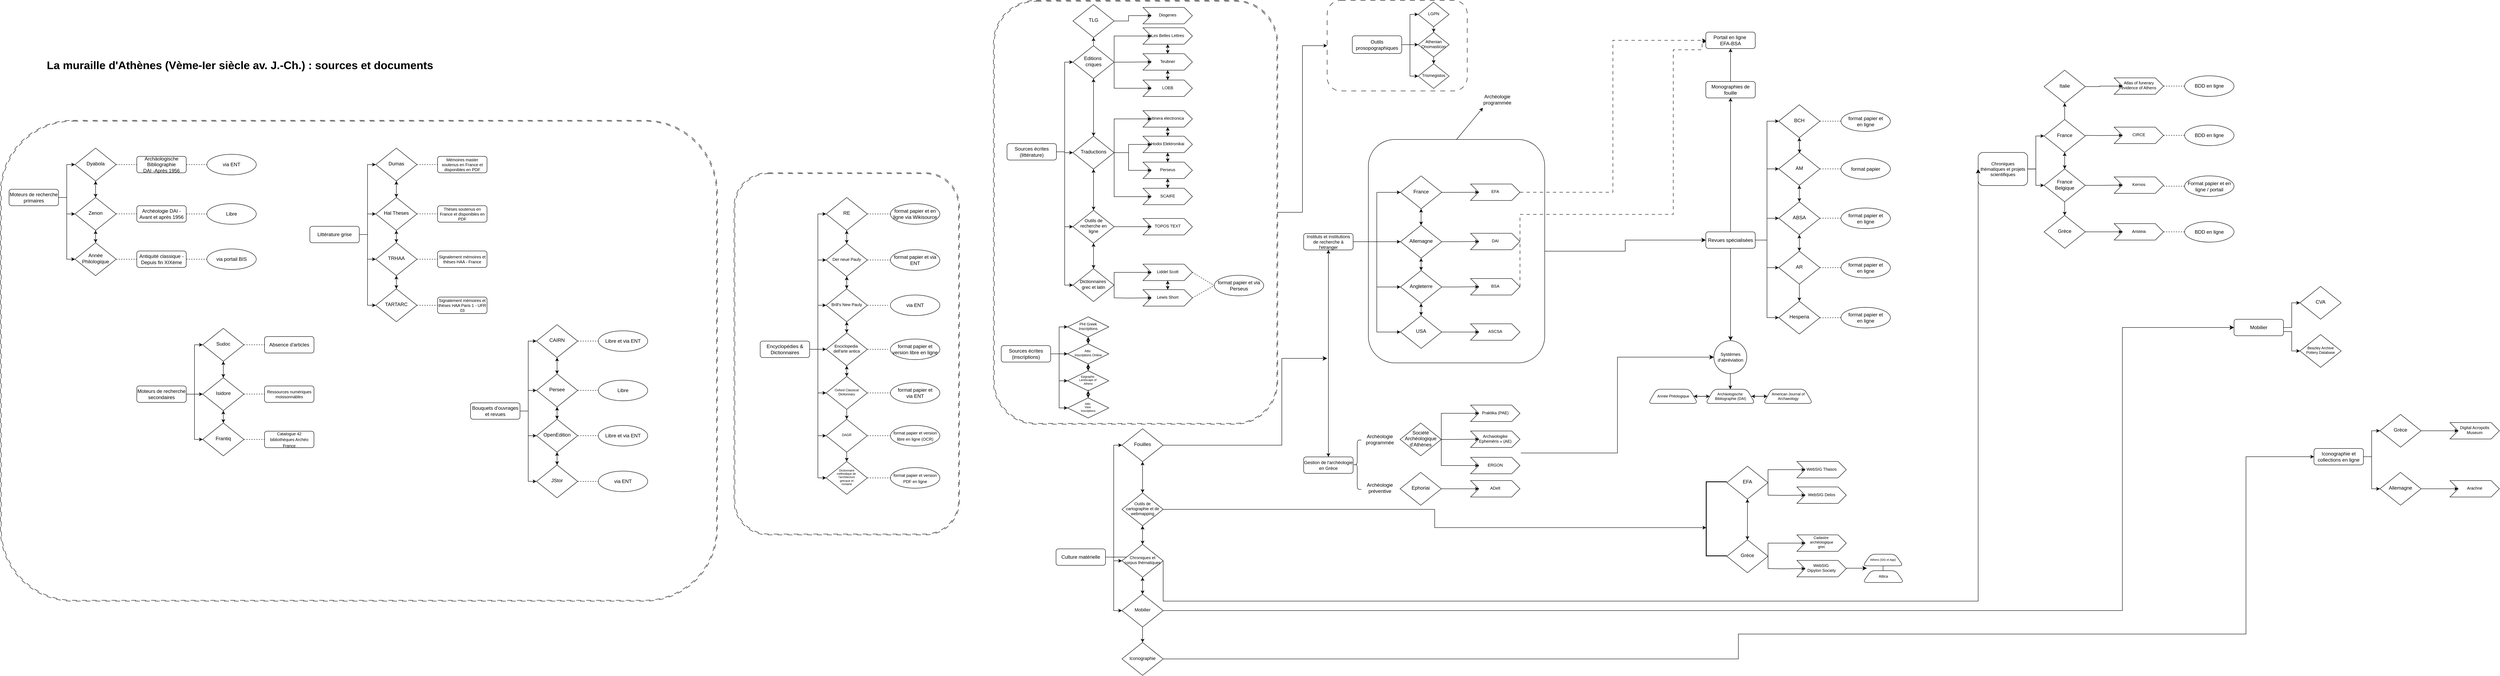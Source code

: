 <mxfile version="24.2.5" type="github">
  <diagram id="C5RBs43oDa-KdzZeNtuy" name="Page-1">
    <mxGraphModel dx="1475" dy="815" grid="1" gridSize="10" guides="1" tooltips="1" connect="1" arrows="1" fold="1" page="1" pageScale="1" pageWidth="2336" pageHeight="1654" math="0" shadow="0">
      <root>
        <mxCell id="WIyWlLk6GJQsqaUBKTNV-0" />
        <mxCell id="WIyWlLk6GJQsqaUBKTNV-1" parent="WIyWlLk6GJQsqaUBKTNV-0" />
        <mxCell id="AJ_VUI1XPqa23FB4NZY7-658" value="" style="shape=ext;double=1;rounded=1;whiteSpace=wrap;html=1;fillColor=none;dashed=1;dashPattern=12 12;" parent="WIyWlLk6GJQsqaUBKTNV-1" vertex="1">
          <mxGeometry x="1780.5" y="429" width="547" height="880" as="geometry" />
        </mxCell>
        <mxCell id="AJ_VUI1XPqa23FB4NZY7-656" value="" style="shape=ext;double=1;rounded=1;whiteSpace=wrap;html=1;fillColor=none;dashed=1;dashPattern=12 12;" parent="WIyWlLk6GJQsqaUBKTNV-1" vertex="1">
          <mxGeometry y="301.5" width="1740" height="1168.5" as="geometry" />
        </mxCell>
        <mxCell id="tUeOabpCXXy5A2QBkdaN-80" value="" style="whiteSpace=wrap;html=1;fillColor=none;rounded=1;dashed=1;dashPattern=12 12;" vertex="1" parent="WIyWlLk6GJQsqaUBKTNV-1">
          <mxGeometry x="3220" y="10" width="340" height="220" as="geometry" />
        </mxCell>
        <mxCell id="tUeOabpCXXy5A2QBkdaN-81" value="" style="edgeStyle=orthogonalEdgeStyle;rounded=0;orthogonalLoop=1;jettySize=auto;html=1;" edge="1" parent="WIyWlLk6GJQsqaUBKTNV-1" source="AJ_VUI1XPqa23FB4NZY7-660" target="tUeOabpCXXy5A2QBkdaN-80">
          <mxGeometry relative="1" as="geometry" />
        </mxCell>
        <mxCell id="AJ_VUI1XPqa23FB4NZY7-660" value="" style="shape=ext;double=1;rounded=1;whiteSpace=wrap;html=1;fillColor=none;dashed=1;dashPattern=12 12;" parent="WIyWlLk6GJQsqaUBKTNV-1" vertex="1">
          <mxGeometry x="2410" y="10" width="690" height="1030" as="geometry" />
        </mxCell>
        <mxCell id="0yN6IVWu_OKg0quddcB_-7" value="" style="rounded=1;whiteSpace=wrap;html=1;fillColor=none;" parent="WIyWlLk6GJQsqaUBKTNV-1" vertex="1">
          <mxGeometry x="3320" y="348" width="428" height="543" as="geometry" />
        </mxCell>
        <mxCell id="AJ_VUI1XPqa23FB4NZY7-40" style="edgeStyle=orthogonalEdgeStyle;rounded=0;orthogonalLoop=1;jettySize=auto;html=1;exitX=1;exitY=0.5;exitDx=0;exitDy=0;" parent="WIyWlLk6GJQsqaUBKTNV-1" source="AJ_VUI1XPqa23FB4NZY7-43" target="AJ_VUI1XPqa23FB4NZY7-49" edge="1">
          <mxGeometry relative="1" as="geometry" />
        </mxCell>
        <mxCell id="AJ_VUI1XPqa23FB4NZY7-41" style="edgeStyle=orthogonalEdgeStyle;rounded=0;orthogonalLoop=1;jettySize=auto;html=1;exitX=1;exitY=0.5;exitDx=0;exitDy=0;entryX=0;entryY=0.5;entryDx=0;entryDy=0;" parent="WIyWlLk6GJQsqaUBKTNV-1" source="AJ_VUI1XPqa23FB4NZY7-43" target="AJ_VUI1XPqa23FB4NZY7-45" edge="1">
          <mxGeometry relative="1" as="geometry" />
        </mxCell>
        <mxCell id="AJ_VUI1XPqa23FB4NZY7-42" style="edgeStyle=orthogonalEdgeStyle;rounded=0;orthogonalLoop=1;jettySize=auto;html=1;exitX=1;exitY=0.5;exitDx=0;exitDy=0;entryX=0;entryY=0.5;entryDx=0;entryDy=0;" parent="WIyWlLk6GJQsqaUBKTNV-1" source="AJ_VUI1XPqa23FB4NZY7-43" target="AJ_VUI1XPqa23FB4NZY7-52" edge="1">
          <mxGeometry relative="1" as="geometry" />
        </mxCell>
        <mxCell id="AJ_VUI1XPqa23FB4NZY7-177" style="edgeStyle=orthogonalEdgeStyle;rounded=0;orthogonalLoop=1;jettySize=auto;html=1;exitX=1;exitY=0.5;exitDx=0;exitDy=0;entryX=0;entryY=0.5;entryDx=0;entryDy=0;" parent="WIyWlLk6GJQsqaUBKTNV-1" source="AJ_VUI1XPqa23FB4NZY7-43" target="AJ_VUI1XPqa23FB4NZY7-153" edge="1">
          <mxGeometry relative="1" as="geometry" />
        </mxCell>
        <mxCell id="AJ_VUI1XPqa23FB4NZY7-178" style="edgeStyle=orthogonalEdgeStyle;rounded=0;orthogonalLoop=1;jettySize=auto;html=1;exitX=1;exitY=0.5;exitDx=0;exitDy=0;entryX=0;entryY=0.5;entryDx=0;entryDy=0;" parent="WIyWlLk6GJQsqaUBKTNV-1" source="AJ_VUI1XPqa23FB4NZY7-43" target="AJ_VUI1XPqa23FB4NZY7-155" edge="1">
          <mxGeometry relative="1" as="geometry" />
        </mxCell>
        <mxCell id="AJ_VUI1XPqa23FB4NZY7-314" style="edgeStyle=orthogonalEdgeStyle;rounded=0;orthogonalLoop=1;jettySize=auto;html=1;entryX=0;entryY=0.5;entryDx=0;entryDy=0;" parent="WIyWlLk6GJQsqaUBKTNV-1" source="AJ_VUI1XPqa23FB4NZY7-43" target="AJ_VUI1XPqa23FB4NZY7-302" edge="1">
          <mxGeometry relative="1" as="geometry" />
        </mxCell>
        <mxCell id="AJ_VUI1XPqa23FB4NZY7-428" style="edgeStyle=orthogonalEdgeStyle;rounded=0;orthogonalLoop=1;jettySize=auto;html=1;exitX=1;exitY=0.5;exitDx=0;exitDy=0;entryX=0;entryY=0.5;entryDx=0;entryDy=0;" parent="WIyWlLk6GJQsqaUBKTNV-1" source="AJ_VUI1XPqa23FB4NZY7-43" target="AJ_VUI1XPqa23FB4NZY7-423" edge="1">
          <mxGeometry relative="1" as="geometry" />
        </mxCell>
        <mxCell id="AJ_VUI1XPqa23FB4NZY7-429" style="edgeStyle=orthogonalEdgeStyle;rounded=0;orthogonalLoop=1;jettySize=auto;html=1;exitX=1;exitY=0.5;exitDx=0;exitDy=0;entryX=0;entryY=0.5;entryDx=0;entryDy=0;" parent="WIyWlLk6GJQsqaUBKTNV-1" source="AJ_VUI1XPqa23FB4NZY7-43" target="AJ_VUI1XPqa23FB4NZY7-49" edge="1">
          <mxGeometry relative="1" as="geometry" />
        </mxCell>
        <mxCell id="AJ_VUI1XPqa23FB4NZY7-43" value="Encyclopédies &amp;amp; Dictionnaires" style="rounded=1;whiteSpace=wrap;html=1;fontSize=12;glass=0;strokeWidth=1;shadow=0;" parent="WIyWlLk6GJQsqaUBKTNV-1" vertex="1">
          <mxGeometry x="1844" y="838" width="120" height="40" as="geometry" />
        </mxCell>
        <mxCell id="AJ_VUI1XPqa23FB4NZY7-44" style="edgeStyle=orthogonalEdgeStyle;rounded=0;orthogonalLoop=1;jettySize=auto;html=1;exitX=0.5;exitY=1;exitDx=0;exitDy=0;" parent="WIyWlLk6GJQsqaUBKTNV-1" source="AJ_VUI1XPqa23FB4NZY7-45" target="AJ_VUI1XPqa23FB4NZY7-49" edge="1">
          <mxGeometry relative="1" as="geometry" />
        </mxCell>
        <mxCell id="AJ_VUI1XPqa23FB4NZY7-45" value="RE" style="rhombus;whiteSpace=wrap;html=1;shadow=0;fontFamily=Helvetica;fontSize=12;align=center;strokeWidth=1;spacing=6;spacingTop=-4;" parent="WIyWlLk6GJQsqaUBKTNV-1" vertex="1">
          <mxGeometry x="2004" y="489" width="100" height="80" as="geometry" />
        </mxCell>
        <mxCell id="AJ_VUI1XPqa23FB4NZY7-47" value="" style="edgeStyle=orthogonalEdgeStyle;rounded=0;orthogonalLoop=1;jettySize=auto;html=1;" parent="WIyWlLk6GJQsqaUBKTNV-1" source="AJ_VUI1XPqa23FB4NZY7-49" target="AJ_VUI1XPqa23FB4NZY7-52" edge="1">
          <mxGeometry relative="1" as="geometry" />
        </mxCell>
        <mxCell id="AJ_VUI1XPqa23FB4NZY7-48" style="edgeStyle=orthogonalEdgeStyle;rounded=0;orthogonalLoop=1;jettySize=auto;html=1;exitX=0.5;exitY=0;exitDx=0;exitDy=0;entryX=0.5;entryY=1;entryDx=0;entryDy=0;" parent="WIyWlLk6GJQsqaUBKTNV-1" source="AJ_VUI1XPqa23FB4NZY7-49" target="AJ_VUI1XPqa23FB4NZY7-45" edge="1">
          <mxGeometry relative="1" as="geometry" />
        </mxCell>
        <mxCell id="AJ_VUI1XPqa23FB4NZY7-49" value="Der neue Pauly" style="rhombus;whiteSpace=wrap;html=1;shadow=0;fontFamily=Helvetica;fontSize=10;align=center;strokeWidth=1;spacing=6;spacingTop=-4;" parent="WIyWlLk6GJQsqaUBKTNV-1" vertex="1">
          <mxGeometry x="2004" y="601" width="100" height="80" as="geometry" />
        </mxCell>
        <mxCell id="AJ_VUI1XPqa23FB4NZY7-51" style="edgeStyle=orthogonalEdgeStyle;rounded=0;orthogonalLoop=1;jettySize=auto;html=1;entryX=0.5;entryY=1;entryDx=0;entryDy=0;" parent="WIyWlLk6GJQsqaUBKTNV-1" source="AJ_VUI1XPqa23FB4NZY7-52" target="AJ_VUI1XPqa23FB4NZY7-49" edge="1">
          <mxGeometry relative="1" as="geometry" />
        </mxCell>
        <mxCell id="AJ_VUI1XPqa23FB4NZY7-154" value="" style="edgeStyle=orthogonalEdgeStyle;rounded=0;orthogonalLoop=1;jettySize=auto;html=1;" parent="WIyWlLk6GJQsqaUBKTNV-1" source="AJ_VUI1XPqa23FB4NZY7-52" target="AJ_VUI1XPqa23FB4NZY7-153" edge="1">
          <mxGeometry relative="1" as="geometry" />
        </mxCell>
        <mxCell id="AJ_VUI1XPqa23FB4NZY7-52" value="Brill&#39;s New Pauly" style="rhombus;whiteSpace=wrap;html=1;shadow=0;fontFamily=Helvetica;fontSize=10;align=center;strokeWidth=1;spacing=6;spacingTop=-4;" parent="WIyWlLk6GJQsqaUBKTNV-1" vertex="1">
          <mxGeometry x="2004" y="711" width="100" height="80" as="geometry" />
        </mxCell>
        <mxCell id="AJ_VUI1XPqa23FB4NZY7-53" value="" style="endArrow=none;dashed=1;html=1;rounded=0;exitX=1;exitY=0.5;exitDx=0;exitDy=0;entryX=0;entryY=0.5;entryDx=0;entryDy=0;" parent="WIyWlLk6GJQsqaUBKTNV-1" source="AJ_VUI1XPqa23FB4NZY7-45" target="AJ_VUI1XPqa23FB4NZY7-306" edge="1">
          <mxGeometry width="50" height="50" relative="1" as="geometry">
            <mxPoint x="2134" y="671" as="sourcePoint" />
            <mxPoint x="2154" y="521" as="targetPoint" />
          </mxGeometry>
        </mxCell>
        <mxCell id="AJ_VUI1XPqa23FB4NZY7-54" value="" style="endArrow=none;dashed=1;html=1;rounded=0;exitX=1;exitY=0.5;exitDx=0;exitDy=0;entryX=0;entryY=0.5;entryDx=0;entryDy=0;" parent="WIyWlLk6GJQsqaUBKTNV-1" target="AJ_VUI1XPqa23FB4NZY7-307" edge="1">
          <mxGeometry width="50" height="50" relative="1" as="geometry">
            <mxPoint x="2104" y="640.71" as="sourcePoint" />
            <mxPoint x="2154" y="640.71" as="targetPoint" />
          </mxGeometry>
        </mxCell>
        <mxCell id="AJ_VUI1XPqa23FB4NZY7-58" style="edgeStyle=orthogonalEdgeStyle;rounded=0;orthogonalLoop=1;jettySize=auto;html=1;exitX=1;exitY=0.5;exitDx=0;exitDy=0;" parent="WIyWlLk6GJQsqaUBKTNV-1" source="AJ_VUI1XPqa23FB4NZY7-61" target="AJ_VUI1XPqa23FB4NZY7-67" edge="1">
          <mxGeometry relative="1" as="geometry" />
        </mxCell>
        <mxCell id="AJ_VUI1XPqa23FB4NZY7-59" style="edgeStyle=orthogonalEdgeStyle;rounded=0;orthogonalLoop=1;jettySize=auto;html=1;exitX=1;exitY=0.5;exitDx=0;exitDy=0;entryX=0;entryY=0.5;entryDx=0;entryDy=0;" parent="WIyWlLk6GJQsqaUBKTNV-1" source="AJ_VUI1XPqa23FB4NZY7-61" target="AJ_VUI1XPqa23FB4NZY7-63" edge="1">
          <mxGeometry relative="1" as="geometry" />
        </mxCell>
        <mxCell id="AJ_VUI1XPqa23FB4NZY7-60" style="edgeStyle=orthogonalEdgeStyle;rounded=0;orthogonalLoop=1;jettySize=auto;html=1;exitX=1;exitY=0.5;exitDx=0;exitDy=0;entryX=0;entryY=0.5;entryDx=0;entryDy=0;" parent="WIyWlLk6GJQsqaUBKTNV-1" source="AJ_VUI1XPqa23FB4NZY7-61" target="AJ_VUI1XPqa23FB4NZY7-70" edge="1">
          <mxGeometry relative="1" as="geometry" />
        </mxCell>
        <mxCell id="AJ_VUI1XPqa23FB4NZY7-317" style="edgeStyle=orthogonalEdgeStyle;rounded=0;orthogonalLoop=1;jettySize=auto;html=1;exitX=1;exitY=0.5;exitDx=0;exitDy=0;entryX=0;entryY=0.5;entryDx=0;entryDy=0;" parent="WIyWlLk6GJQsqaUBKTNV-1" source="AJ_VUI1XPqa23FB4NZY7-61" target="AJ_VUI1XPqa23FB4NZY7-315" edge="1">
          <mxGeometry relative="1" as="geometry" />
        </mxCell>
        <mxCell id="AJ_VUI1XPqa23FB4NZY7-61" value="Sources écrites&lt;div&gt;(littérature)&lt;/div&gt;" style="rounded=1;whiteSpace=wrap;html=1;fontSize=12;glass=0;strokeWidth=1;shadow=0;" parent="WIyWlLk6GJQsqaUBKTNV-1" vertex="1">
          <mxGeometry x="2443" y="358" width="120" height="40" as="geometry" />
        </mxCell>
        <mxCell id="AJ_VUI1XPqa23FB4NZY7-62" style="edgeStyle=orthogonalEdgeStyle;rounded=0;orthogonalLoop=1;jettySize=auto;html=1;exitX=0.5;exitY=1;exitDx=0;exitDy=0;" parent="WIyWlLk6GJQsqaUBKTNV-1" source="AJ_VUI1XPqa23FB4NZY7-63" target="AJ_VUI1XPqa23FB4NZY7-67" edge="1">
          <mxGeometry relative="1" as="geometry" />
        </mxCell>
        <mxCell id="AJ_VUI1XPqa23FB4NZY7-330" value="" style="edgeStyle=orthogonalEdgeStyle;rounded=0;orthogonalLoop=1;jettySize=auto;html=1;" parent="WIyWlLk6GJQsqaUBKTNV-1" source="AJ_VUI1XPqa23FB4NZY7-63" target="AJ_VUI1XPqa23FB4NZY7-325" edge="1">
          <mxGeometry relative="1" as="geometry" />
        </mxCell>
        <mxCell id="AJ_VUI1XPqa23FB4NZY7-331" style="edgeStyle=orthogonalEdgeStyle;rounded=0;orthogonalLoop=1;jettySize=auto;html=1;entryX=0;entryY=0.5;entryDx=0;entryDy=0;exitX=1;exitY=0.5;exitDx=0;exitDy=0;" parent="WIyWlLk6GJQsqaUBKTNV-1" source="AJ_VUI1XPqa23FB4NZY7-63" target="AJ_VUI1XPqa23FB4NZY7-327" edge="1">
          <mxGeometry relative="1" as="geometry">
            <Array as="points">
              <mxPoint x="2703" y="224" />
            </Array>
          </mxGeometry>
        </mxCell>
        <mxCell id="tUeOabpCXXy5A2QBkdaN-140" value="" style="edgeStyle=orthogonalEdgeStyle;rounded=0;orthogonalLoop=1;jettySize=auto;html=1;" edge="1" parent="WIyWlLk6GJQsqaUBKTNV-1" source="AJ_VUI1XPqa23FB4NZY7-63" target="tUeOabpCXXy5A2QBkdaN-139">
          <mxGeometry relative="1" as="geometry" />
        </mxCell>
        <mxCell id="AJ_VUI1XPqa23FB4NZY7-63" value="Editions&amp;nbsp;&lt;div&gt;criques&lt;/div&gt;" style="rhombus;whiteSpace=wrap;html=1;shadow=0;fontFamily=Helvetica;fontSize=12;align=center;strokeWidth=1;spacing=6;spacingTop=-4;" parent="WIyWlLk6GJQsqaUBKTNV-1" vertex="1">
          <mxGeometry x="2603" y="120" width="100" height="80" as="geometry" />
        </mxCell>
        <mxCell id="AJ_VUI1XPqa23FB4NZY7-65" value="" style="edgeStyle=orthogonalEdgeStyle;rounded=0;orthogonalLoop=1;jettySize=auto;html=1;" parent="WIyWlLk6GJQsqaUBKTNV-1" source="AJ_VUI1XPqa23FB4NZY7-67" target="AJ_VUI1XPqa23FB4NZY7-70" edge="1">
          <mxGeometry relative="1" as="geometry" />
        </mxCell>
        <mxCell id="AJ_VUI1XPqa23FB4NZY7-66" style="edgeStyle=orthogonalEdgeStyle;rounded=0;orthogonalLoop=1;jettySize=auto;html=1;exitX=0.5;exitY=0;exitDx=0;exitDy=0;entryX=0.5;entryY=1;entryDx=0;entryDy=0;" parent="WIyWlLk6GJQsqaUBKTNV-1" source="AJ_VUI1XPqa23FB4NZY7-67" target="AJ_VUI1XPqa23FB4NZY7-63" edge="1">
          <mxGeometry relative="1" as="geometry" />
        </mxCell>
        <mxCell id="AJ_VUI1XPqa23FB4NZY7-201" style="edgeStyle=orthogonalEdgeStyle;rounded=0;orthogonalLoop=1;jettySize=auto;html=1;entryX=0;entryY=0.5;entryDx=0;entryDy=0;" parent="WIyWlLk6GJQsqaUBKTNV-1" source="AJ_VUI1XPqa23FB4NZY7-67" target="AJ_VUI1XPqa23FB4NZY7-187" edge="1">
          <mxGeometry relative="1" as="geometry" />
        </mxCell>
        <mxCell id="tUeOabpCXXy5A2QBkdaN-133" style="edgeStyle=orthogonalEdgeStyle;rounded=0;orthogonalLoop=1;jettySize=auto;html=1;exitX=1;exitY=0.5;exitDx=0;exitDy=0;entryX=0;entryY=0.5;entryDx=0;entryDy=0;" edge="1" parent="WIyWlLk6GJQsqaUBKTNV-1" source="AJ_VUI1XPqa23FB4NZY7-67" target="AJ_VUI1XPqa23FB4NZY7-181">
          <mxGeometry relative="1" as="geometry">
            <Array as="points">
              <mxPoint x="2703" y="298" />
            </Array>
          </mxGeometry>
        </mxCell>
        <mxCell id="tUeOabpCXXy5A2QBkdaN-134" style="edgeStyle=orthogonalEdgeStyle;rounded=0;orthogonalLoop=1;jettySize=auto;html=1;exitX=1;exitY=0.5;exitDx=0;exitDy=0;entryX=0;entryY=0.5;entryDx=0;entryDy=0;" edge="1" parent="WIyWlLk6GJQsqaUBKTNV-1" source="AJ_VUI1XPqa23FB4NZY7-67" target="AJ_VUI1XPqa23FB4NZY7-190">
          <mxGeometry relative="1" as="geometry" />
        </mxCell>
        <mxCell id="tUeOabpCXXy5A2QBkdaN-144" style="edgeStyle=orthogonalEdgeStyle;rounded=0;orthogonalLoop=1;jettySize=auto;html=1;exitX=1;exitY=0.5;exitDx=0;exitDy=0;entryX=0;entryY=0.5;entryDx=0;entryDy=0;" edge="1" parent="WIyWlLk6GJQsqaUBKTNV-1" target="tUeOabpCXXy5A2QBkdaN-136">
          <mxGeometry relative="1" as="geometry">
            <mxPoint x="2706" y="380" as="sourcePoint" />
            <mxPoint x="2788" y="494.5" as="targetPoint" />
            <Array as="points">
              <mxPoint x="2703" y="380" />
              <mxPoint x="2703" y="487" />
              <mxPoint x="2793" y="487" />
            </Array>
          </mxGeometry>
        </mxCell>
        <mxCell id="AJ_VUI1XPqa23FB4NZY7-67" value="Traductions" style="rhombus;whiteSpace=wrap;html=1;shadow=0;fontFamily=Helvetica;fontSize=12;align=center;strokeWidth=1;spacing=6;spacingTop=-4;" parent="WIyWlLk6GJQsqaUBKTNV-1" vertex="1">
          <mxGeometry x="2603" y="340" width="100" height="80" as="geometry" />
        </mxCell>
        <mxCell id="AJ_VUI1XPqa23FB4NZY7-69" style="edgeStyle=orthogonalEdgeStyle;rounded=0;orthogonalLoop=1;jettySize=auto;html=1;entryX=0.5;entryY=1;entryDx=0;entryDy=0;" parent="WIyWlLk6GJQsqaUBKTNV-1" source="AJ_VUI1XPqa23FB4NZY7-70" target="AJ_VUI1XPqa23FB4NZY7-67" edge="1">
          <mxGeometry relative="1" as="geometry" />
        </mxCell>
        <mxCell id="AJ_VUI1XPqa23FB4NZY7-197" style="edgeStyle=orthogonalEdgeStyle;rounded=0;orthogonalLoop=1;jettySize=auto;html=1;entryX=0;entryY=0.5;entryDx=0;entryDy=0;" parent="WIyWlLk6GJQsqaUBKTNV-1" source="AJ_VUI1XPqa23FB4NZY7-70" target="AJ_VUI1XPqa23FB4NZY7-196" edge="1">
          <mxGeometry relative="1" as="geometry" />
        </mxCell>
        <mxCell id="AJ_VUI1XPqa23FB4NZY7-316" value="" style="edgeStyle=orthogonalEdgeStyle;rounded=0;orthogonalLoop=1;jettySize=auto;html=1;" parent="WIyWlLk6GJQsqaUBKTNV-1" source="AJ_VUI1XPqa23FB4NZY7-70" target="AJ_VUI1XPqa23FB4NZY7-315" edge="1">
          <mxGeometry relative="1" as="geometry" />
        </mxCell>
        <mxCell id="AJ_VUI1XPqa23FB4NZY7-70" value="Outils de recherche en ligne" style="rhombus;whiteSpace=wrap;html=1;shadow=0;fontFamily=Helvetica;fontSize=11;align=center;strokeWidth=1;spacing=6;spacingTop=-4;" parent="WIyWlLk6GJQsqaUBKTNV-1" vertex="1">
          <mxGeometry x="2603" y="520" width="100" height="80" as="geometry" />
        </mxCell>
        <mxCell id="AJ_VUI1XPqa23FB4NZY7-156" value="" style="edgeStyle=orthogonalEdgeStyle;rounded=0;orthogonalLoop=1;jettySize=auto;html=1;" parent="WIyWlLk6GJQsqaUBKTNV-1" source="AJ_VUI1XPqa23FB4NZY7-153" target="AJ_VUI1XPqa23FB4NZY7-155" edge="1">
          <mxGeometry relative="1" as="geometry" />
        </mxCell>
        <mxCell id="AJ_VUI1XPqa23FB4NZY7-179" style="edgeStyle=orthogonalEdgeStyle;rounded=0;orthogonalLoop=1;jettySize=auto;html=1;entryX=0.5;entryY=1;entryDx=0;entryDy=0;" parent="WIyWlLk6GJQsqaUBKTNV-1" source="AJ_VUI1XPqa23FB4NZY7-153" target="AJ_VUI1XPqa23FB4NZY7-52" edge="1">
          <mxGeometry relative="1" as="geometry" />
        </mxCell>
        <mxCell id="AJ_VUI1XPqa23FB4NZY7-153" value="Enciclopedia&amp;nbsp;&lt;div style=&quot;font-size: 10px;&quot;&gt;dell&#39;arte antica&lt;/div&gt;" style="rhombus;whiteSpace=wrap;html=1;shadow=0;fontFamily=Helvetica;fontSize=10;align=center;strokeWidth=1;spacing=6;spacingTop=-4;" parent="WIyWlLk6GJQsqaUBKTNV-1" vertex="1">
          <mxGeometry x="2004" y="818" width="100" height="80" as="geometry" />
        </mxCell>
        <mxCell id="AJ_VUI1XPqa23FB4NZY7-180" style="edgeStyle=orthogonalEdgeStyle;rounded=0;orthogonalLoop=1;jettySize=auto;html=1;entryX=0.5;entryY=1;entryDx=0;entryDy=0;" parent="WIyWlLk6GJQsqaUBKTNV-1" source="AJ_VUI1XPqa23FB4NZY7-155" target="AJ_VUI1XPqa23FB4NZY7-153" edge="1">
          <mxGeometry relative="1" as="geometry" />
        </mxCell>
        <mxCell id="AJ_VUI1XPqa23FB4NZY7-303" value="" style="edgeStyle=orthogonalEdgeStyle;rounded=0;orthogonalLoop=1;jettySize=auto;html=1;" parent="WIyWlLk6GJQsqaUBKTNV-1" source="AJ_VUI1XPqa23FB4NZY7-155" target="AJ_VUI1XPqa23FB4NZY7-302" edge="1">
          <mxGeometry relative="1" as="geometry" />
        </mxCell>
        <mxCell id="AJ_VUI1XPqa23FB4NZY7-155" value="Oxford Classical Dictionnary" style="rhombus;whiteSpace=wrap;html=1;shadow=0;fontFamily=Helvetica;fontSize=8;align=center;strokeWidth=1;spacing=6;spacingTop=-4;" parent="WIyWlLk6GJQsqaUBKTNV-1" vertex="1">
          <mxGeometry x="2004" y="924" width="100" height="80" as="geometry" />
        </mxCell>
        <mxCell id="AJ_VUI1XPqa23FB4NZY7-193" style="edgeStyle=orthogonalEdgeStyle;rounded=0;orthogonalLoop=1;jettySize=auto;html=1;exitX=0.5;exitY=1;exitDx=0;exitDy=0;entryX=0.5;entryY=0;entryDx=0;entryDy=0;" parent="WIyWlLk6GJQsqaUBKTNV-1" source="AJ_VUI1XPqa23FB4NZY7-181" target="AJ_VUI1XPqa23FB4NZY7-187" edge="1">
          <mxGeometry relative="1" as="geometry" />
        </mxCell>
        <mxCell id="AJ_VUI1XPqa23FB4NZY7-181" value="Itinera electronica" style="shape=step;perimeter=stepPerimeter;whiteSpace=wrap;html=1;fixedSize=1;shadow=0;strokeWidth=1;spacing=6;spacingTop=-4;fontSize=10;" parent="WIyWlLk6GJQsqaUBKTNV-1" vertex="1">
          <mxGeometry x="2773" y="278" width="120" height="40" as="geometry" />
        </mxCell>
        <mxCell id="AJ_VUI1XPqa23FB4NZY7-191" value="" style="edgeStyle=orthogonalEdgeStyle;rounded=0;orthogonalLoop=1;jettySize=auto;html=1;" parent="WIyWlLk6GJQsqaUBKTNV-1" source="AJ_VUI1XPqa23FB4NZY7-187" target="AJ_VUI1XPqa23FB4NZY7-190" edge="1">
          <mxGeometry relative="1" as="geometry" />
        </mxCell>
        <mxCell id="AJ_VUI1XPqa23FB4NZY7-192" style="edgeStyle=orthogonalEdgeStyle;rounded=0;orthogonalLoop=1;jettySize=auto;html=1;exitX=0.5;exitY=0;exitDx=0;exitDy=0;entryX=0.5;entryY=1;entryDx=0;entryDy=0;" parent="WIyWlLk6GJQsqaUBKTNV-1" source="AJ_VUI1XPqa23FB4NZY7-187" target="AJ_VUI1XPqa23FB4NZY7-181" edge="1">
          <mxGeometry relative="1" as="geometry" />
        </mxCell>
        <mxCell id="AJ_VUI1XPqa23FB4NZY7-187" value="Hodoi Elektronikai" style="shape=step;perimeter=stepPerimeter;whiteSpace=wrap;html=1;fixedSize=1;shadow=0;strokeWidth=1;spacing=6;spacingTop=-4;fontSize=10;" parent="WIyWlLk6GJQsqaUBKTNV-1" vertex="1">
          <mxGeometry x="2773" y="340" width="120" height="40" as="geometry" />
        </mxCell>
        <mxCell id="AJ_VUI1XPqa23FB4NZY7-195" style="edgeStyle=orthogonalEdgeStyle;rounded=0;orthogonalLoop=1;jettySize=auto;html=1;entryX=0.5;entryY=1;entryDx=0;entryDy=0;" parent="WIyWlLk6GJQsqaUBKTNV-1" source="AJ_VUI1XPqa23FB4NZY7-190" target="AJ_VUI1XPqa23FB4NZY7-187" edge="1">
          <mxGeometry relative="1" as="geometry" />
        </mxCell>
        <mxCell id="tUeOabpCXXy5A2QBkdaN-137" style="edgeStyle=orthogonalEdgeStyle;rounded=0;orthogonalLoop=1;jettySize=auto;html=1;exitX=0.5;exitY=1;exitDx=0;exitDy=0;entryX=0.5;entryY=0;entryDx=0;entryDy=0;" edge="1" parent="WIyWlLk6GJQsqaUBKTNV-1" source="AJ_VUI1XPqa23FB4NZY7-190" target="tUeOabpCXXy5A2QBkdaN-136">
          <mxGeometry relative="1" as="geometry" />
        </mxCell>
        <mxCell id="AJ_VUI1XPqa23FB4NZY7-190" value="Perseus" style="shape=step;perimeter=stepPerimeter;whiteSpace=wrap;html=1;fixedSize=1;shadow=0;strokeWidth=1;spacing=6;spacingTop=-4;fontSize=10;" parent="WIyWlLk6GJQsqaUBKTNV-1" vertex="1">
          <mxGeometry x="2773" y="403" width="120" height="40" as="geometry" />
        </mxCell>
        <mxCell id="AJ_VUI1XPqa23FB4NZY7-196" value="TOPOS TEXT" style="shape=step;perimeter=stepPerimeter;whiteSpace=wrap;html=1;fixedSize=1;shadow=0;strokeWidth=1;spacing=6;spacingTop=-4;fontSize=10;" parent="WIyWlLk6GJQsqaUBKTNV-1" vertex="1">
          <mxGeometry x="2773" y="540" width="120" height="40" as="geometry" />
        </mxCell>
        <mxCell id="AJ_VUI1XPqa23FB4NZY7-207" style="edgeStyle=orthogonalEdgeStyle;rounded=0;orthogonalLoop=1;jettySize=auto;html=1;exitX=1;exitY=0.5;exitDx=0;exitDy=0;" parent="WIyWlLk6GJQsqaUBKTNV-1" source="AJ_VUI1XPqa23FB4NZY7-210" target="AJ_VUI1XPqa23FB4NZY7-216" edge="1">
          <mxGeometry relative="1" as="geometry" />
        </mxCell>
        <mxCell id="AJ_VUI1XPqa23FB4NZY7-208" style="edgeStyle=orthogonalEdgeStyle;rounded=0;orthogonalLoop=1;jettySize=auto;html=1;exitX=1;exitY=0.5;exitDx=0;exitDy=0;entryX=0;entryY=0.5;entryDx=0;entryDy=0;" parent="WIyWlLk6GJQsqaUBKTNV-1" source="AJ_VUI1XPqa23FB4NZY7-210" target="AJ_VUI1XPqa23FB4NZY7-212" edge="1">
          <mxGeometry relative="1" as="geometry" />
        </mxCell>
        <mxCell id="AJ_VUI1XPqa23FB4NZY7-209" style="edgeStyle=orthogonalEdgeStyle;rounded=0;orthogonalLoop=1;jettySize=auto;html=1;exitX=1;exitY=0.5;exitDx=0;exitDy=0;entryX=0;entryY=0.5;entryDx=0;entryDy=0;" parent="WIyWlLk6GJQsqaUBKTNV-1" source="AJ_VUI1XPqa23FB4NZY7-210" target="AJ_VUI1XPqa23FB4NZY7-220" edge="1">
          <mxGeometry relative="1" as="geometry" />
        </mxCell>
        <mxCell id="AJ_VUI1XPqa23FB4NZY7-210" value="Moteurs de recherche primaires" style="rounded=1;whiteSpace=wrap;html=1;fontSize=12;glass=0;strokeWidth=1;shadow=0;" parent="WIyWlLk6GJQsqaUBKTNV-1" vertex="1">
          <mxGeometry x="21" y="469" width="120" height="40" as="geometry" />
        </mxCell>
        <mxCell id="AJ_VUI1XPqa23FB4NZY7-211" style="edgeStyle=orthogonalEdgeStyle;rounded=0;orthogonalLoop=1;jettySize=auto;html=1;exitX=0.5;exitY=1;exitDx=0;exitDy=0;" parent="WIyWlLk6GJQsqaUBKTNV-1" source="AJ_VUI1XPqa23FB4NZY7-212" target="AJ_VUI1XPqa23FB4NZY7-216" edge="1">
          <mxGeometry relative="1" as="geometry" />
        </mxCell>
        <mxCell id="AJ_VUI1XPqa23FB4NZY7-212" value="Dyabola" style="rhombus;whiteSpace=wrap;html=1;shadow=0;fontFamily=Helvetica;fontSize=12;align=center;strokeWidth=1;spacing=6;spacingTop=-4;" parent="WIyWlLk6GJQsqaUBKTNV-1" vertex="1">
          <mxGeometry x="181" y="369" width="100" height="80" as="geometry" />
        </mxCell>
        <mxCell id="AJ_VUI1XPqa23FB4NZY7-213" value="Archäologische Bibliographie&lt;div&gt;DAI -Après 1956&lt;/div&gt;" style="rounded=1;whiteSpace=wrap;html=1;fontSize=12;glass=0;strokeWidth=1;shadow=0;" parent="WIyWlLk6GJQsqaUBKTNV-1" vertex="1">
          <mxGeometry x="331" y="389" width="120" height="40" as="geometry" />
        </mxCell>
        <mxCell id="AJ_VUI1XPqa23FB4NZY7-214" value="" style="edgeStyle=orthogonalEdgeStyle;rounded=0;orthogonalLoop=1;jettySize=auto;html=1;" parent="WIyWlLk6GJQsqaUBKTNV-1" source="AJ_VUI1XPqa23FB4NZY7-216" target="AJ_VUI1XPqa23FB4NZY7-220" edge="1">
          <mxGeometry relative="1" as="geometry" />
        </mxCell>
        <mxCell id="AJ_VUI1XPqa23FB4NZY7-215" style="edgeStyle=orthogonalEdgeStyle;rounded=0;orthogonalLoop=1;jettySize=auto;html=1;exitX=0.5;exitY=0;exitDx=0;exitDy=0;entryX=0.5;entryY=1;entryDx=0;entryDy=0;" parent="WIyWlLk6GJQsqaUBKTNV-1" source="AJ_VUI1XPqa23FB4NZY7-216" target="AJ_VUI1XPqa23FB4NZY7-212" edge="1">
          <mxGeometry relative="1" as="geometry" />
        </mxCell>
        <mxCell id="AJ_VUI1XPqa23FB4NZY7-216" value="Zenon" style="rhombus;whiteSpace=wrap;html=1;shadow=0;fontFamily=Helvetica;fontSize=12;align=center;strokeWidth=1;spacing=6;spacingTop=-4;" parent="WIyWlLk6GJQsqaUBKTNV-1" vertex="1">
          <mxGeometry x="181" y="489" width="100" height="80" as="geometry" />
        </mxCell>
        <mxCell id="AJ_VUI1XPqa23FB4NZY7-217" value="Archéologie DAI -Avant et après 1956" style="rounded=1;whiteSpace=wrap;html=1;fontSize=12;glass=0;strokeWidth=1;shadow=0;" parent="WIyWlLk6GJQsqaUBKTNV-1" vertex="1">
          <mxGeometry x="331" y="509" width="120" height="40" as="geometry" />
        </mxCell>
        <mxCell id="AJ_VUI1XPqa23FB4NZY7-218" value="La muraille d&#39;Athènes (Vème-Ier siècle av. J.-Ch.) : sources et documents" style="text;strokeColor=none;fillColor=none;html=1;fontSize=27;fontStyle=1;verticalAlign=middle;align=center;" parent="WIyWlLk6GJQsqaUBKTNV-1" vertex="1">
          <mxGeometry x="51" y="148" width="1060" height="40" as="geometry" />
        </mxCell>
        <mxCell id="AJ_VUI1XPqa23FB4NZY7-219" style="edgeStyle=orthogonalEdgeStyle;rounded=0;orthogonalLoop=1;jettySize=auto;html=1;entryX=0.5;entryY=1;entryDx=0;entryDy=0;" parent="WIyWlLk6GJQsqaUBKTNV-1" source="AJ_VUI1XPqa23FB4NZY7-220" target="AJ_VUI1XPqa23FB4NZY7-216" edge="1">
          <mxGeometry relative="1" as="geometry" />
        </mxCell>
        <mxCell id="AJ_VUI1XPqa23FB4NZY7-220" value="Année Philologique" style="rhombus;whiteSpace=wrap;html=1;shadow=0;fontFamily=Helvetica;fontSize=12;align=center;strokeWidth=1;spacing=6;spacingTop=-4;" parent="WIyWlLk6GJQsqaUBKTNV-1" vertex="1">
          <mxGeometry x="181" y="599" width="100" height="80" as="geometry" />
        </mxCell>
        <mxCell id="AJ_VUI1XPqa23FB4NZY7-221" value="" style="endArrow=none;dashed=1;html=1;rounded=0;exitX=1;exitY=0.5;exitDx=0;exitDy=0;entryX=0;entryY=0.5;entryDx=0;entryDy=0;" parent="WIyWlLk6GJQsqaUBKTNV-1" source="AJ_VUI1XPqa23FB4NZY7-212" target="AJ_VUI1XPqa23FB4NZY7-213" edge="1">
          <mxGeometry width="50" height="50" relative="1" as="geometry">
            <mxPoint x="311" y="559" as="sourcePoint" />
            <mxPoint x="361" y="509" as="targetPoint" />
          </mxGeometry>
        </mxCell>
        <mxCell id="AJ_VUI1XPqa23FB4NZY7-222" value="" style="endArrow=none;dashed=1;html=1;rounded=0;exitX=1;exitY=0.5;exitDx=0;exitDy=0;entryX=0;entryY=0.5;entryDx=0;entryDy=0;" parent="WIyWlLk6GJQsqaUBKTNV-1" edge="1">
          <mxGeometry width="50" height="50" relative="1" as="geometry">
            <mxPoint x="281" y="528.71" as="sourcePoint" />
            <mxPoint x="331" y="528.71" as="targetPoint" />
          </mxGeometry>
        </mxCell>
        <mxCell id="AJ_VUI1XPqa23FB4NZY7-223" value="Antiquité classique - Depuis fin XIXème" style="rounded=1;whiteSpace=wrap;html=1;fontSize=12;glass=0;strokeWidth=1;shadow=0;" parent="WIyWlLk6GJQsqaUBKTNV-1" vertex="1">
          <mxGeometry x="331" y="619" width="120" height="40" as="geometry" />
        </mxCell>
        <mxCell id="AJ_VUI1XPqa23FB4NZY7-224" style="edgeStyle=orthogonalEdgeStyle;rounded=0;orthogonalLoop=1;jettySize=auto;html=1;exitX=1;exitY=0.5;exitDx=0;exitDy=0;" parent="WIyWlLk6GJQsqaUBKTNV-1" source="AJ_VUI1XPqa23FB4NZY7-227" target="AJ_VUI1XPqa23FB4NZY7-233" edge="1">
          <mxGeometry relative="1" as="geometry" />
        </mxCell>
        <mxCell id="AJ_VUI1XPqa23FB4NZY7-225" style="edgeStyle=orthogonalEdgeStyle;rounded=0;orthogonalLoop=1;jettySize=auto;html=1;exitX=1;exitY=0.5;exitDx=0;exitDy=0;entryX=0;entryY=0.5;entryDx=0;entryDy=0;" parent="WIyWlLk6GJQsqaUBKTNV-1" source="AJ_VUI1XPqa23FB4NZY7-227" target="AJ_VUI1XPqa23FB4NZY7-229" edge="1">
          <mxGeometry relative="1" as="geometry" />
        </mxCell>
        <mxCell id="AJ_VUI1XPqa23FB4NZY7-226" style="edgeStyle=orthogonalEdgeStyle;rounded=0;orthogonalLoop=1;jettySize=auto;html=1;exitX=1;exitY=0.5;exitDx=0;exitDy=0;entryX=0;entryY=0.5;entryDx=0;entryDy=0;" parent="WIyWlLk6GJQsqaUBKTNV-1" source="AJ_VUI1XPqa23FB4NZY7-227" target="AJ_VUI1XPqa23FB4NZY7-236" edge="1">
          <mxGeometry relative="1" as="geometry" />
        </mxCell>
        <mxCell id="AJ_VUI1XPqa23FB4NZY7-227" value="Moteurs de recherche secondaires" style="rounded=1;whiteSpace=wrap;html=1;fontSize=12;glass=0;strokeWidth=1;shadow=0;" parent="WIyWlLk6GJQsqaUBKTNV-1" vertex="1">
          <mxGeometry x="331" y="947" width="120" height="40" as="geometry" />
        </mxCell>
        <mxCell id="AJ_VUI1XPqa23FB4NZY7-228" style="edgeStyle=orthogonalEdgeStyle;rounded=0;orthogonalLoop=1;jettySize=auto;html=1;exitX=0.5;exitY=1;exitDx=0;exitDy=0;" parent="WIyWlLk6GJQsqaUBKTNV-1" source="AJ_VUI1XPqa23FB4NZY7-229" target="AJ_VUI1XPqa23FB4NZY7-233" edge="1">
          <mxGeometry relative="1" as="geometry" />
        </mxCell>
        <mxCell id="AJ_VUI1XPqa23FB4NZY7-229" value="Sudoc" style="rhombus;whiteSpace=wrap;html=1;shadow=0;fontFamily=Helvetica;fontSize=12;align=center;strokeWidth=1;spacing=6;spacingTop=-4;" parent="WIyWlLk6GJQsqaUBKTNV-1" vertex="1">
          <mxGeometry x="491" y="807" width="100" height="80" as="geometry" />
        </mxCell>
        <mxCell id="AJ_VUI1XPqa23FB4NZY7-230" value="Absence d&#39;articles" style="rounded=1;whiteSpace=wrap;html=1;fontSize=12;glass=0;strokeWidth=1;shadow=0;" parent="WIyWlLk6GJQsqaUBKTNV-1" vertex="1">
          <mxGeometry x="641" y="827" width="120" height="40" as="geometry" />
        </mxCell>
        <mxCell id="AJ_VUI1XPqa23FB4NZY7-231" value="" style="edgeStyle=orthogonalEdgeStyle;rounded=0;orthogonalLoop=1;jettySize=auto;html=1;" parent="WIyWlLk6GJQsqaUBKTNV-1" source="AJ_VUI1XPqa23FB4NZY7-233" target="AJ_VUI1XPqa23FB4NZY7-236" edge="1">
          <mxGeometry relative="1" as="geometry" />
        </mxCell>
        <mxCell id="AJ_VUI1XPqa23FB4NZY7-232" style="edgeStyle=orthogonalEdgeStyle;rounded=0;orthogonalLoop=1;jettySize=auto;html=1;exitX=0.5;exitY=0;exitDx=0;exitDy=0;entryX=0.5;entryY=1;entryDx=0;entryDy=0;" parent="WIyWlLk6GJQsqaUBKTNV-1" source="AJ_VUI1XPqa23FB4NZY7-233" target="AJ_VUI1XPqa23FB4NZY7-229" edge="1">
          <mxGeometry relative="1" as="geometry" />
        </mxCell>
        <mxCell id="AJ_VUI1XPqa23FB4NZY7-233" value="Isidore" style="rhombus;whiteSpace=wrap;html=1;shadow=0;fontFamily=Helvetica;fontSize=12;align=center;strokeWidth=1;spacing=6;spacingTop=-4;" parent="WIyWlLk6GJQsqaUBKTNV-1" vertex="1">
          <mxGeometry x="491" y="927" width="100" height="80" as="geometry" />
        </mxCell>
        <mxCell id="AJ_VUI1XPqa23FB4NZY7-234" value="Ressources numériques moissonnables" style="rounded=1;whiteSpace=wrap;html=1;fontSize=10;glass=0;strokeWidth=1;shadow=0;" parent="WIyWlLk6GJQsqaUBKTNV-1" vertex="1">
          <mxGeometry x="641" y="947" width="120" height="40" as="geometry" />
        </mxCell>
        <mxCell id="AJ_VUI1XPqa23FB4NZY7-235" style="edgeStyle=orthogonalEdgeStyle;rounded=0;orthogonalLoop=1;jettySize=auto;html=1;entryX=0.5;entryY=1;entryDx=0;entryDy=0;" parent="WIyWlLk6GJQsqaUBKTNV-1" source="AJ_VUI1XPqa23FB4NZY7-236" target="AJ_VUI1XPqa23FB4NZY7-233" edge="1">
          <mxGeometry relative="1" as="geometry" />
        </mxCell>
        <mxCell id="AJ_VUI1XPqa23FB4NZY7-236" value="Frantiq" style="rhombus;whiteSpace=wrap;html=1;shadow=0;fontFamily=Helvetica;fontSize=12;align=center;strokeWidth=1;spacing=6;spacingTop=-4;" parent="WIyWlLk6GJQsqaUBKTNV-1" vertex="1">
          <mxGeometry x="491" y="1037" width="100" height="80" as="geometry" />
        </mxCell>
        <mxCell id="AJ_VUI1XPqa23FB4NZY7-237" value="" style="endArrow=none;dashed=1;html=1;rounded=0;exitX=1;exitY=0.5;exitDx=0;exitDy=0;entryX=0;entryY=0.5;entryDx=0;entryDy=0;" parent="WIyWlLk6GJQsqaUBKTNV-1" source="AJ_VUI1XPqa23FB4NZY7-229" target="AJ_VUI1XPqa23FB4NZY7-230" edge="1">
          <mxGeometry width="50" height="50" relative="1" as="geometry">
            <mxPoint x="621" y="997" as="sourcePoint" />
            <mxPoint x="671" y="947" as="targetPoint" />
          </mxGeometry>
        </mxCell>
        <mxCell id="AJ_VUI1XPqa23FB4NZY7-238" value="" style="endArrow=none;dashed=1;html=1;rounded=0;exitX=1;exitY=0.5;exitDx=0;exitDy=0;entryX=0;entryY=0.5;entryDx=0;entryDy=0;" parent="WIyWlLk6GJQsqaUBKTNV-1" edge="1">
          <mxGeometry width="50" height="50" relative="1" as="geometry">
            <mxPoint x="591" y="966.71" as="sourcePoint" />
            <mxPoint x="641" y="966.71" as="targetPoint" />
          </mxGeometry>
        </mxCell>
        <mxCell id="AJ_VUI1XPqa23FB4NZY7-239" value="&lt;span style=&quot;font-size: 10px;&quot;&gt;Catalogue 42 bibliothèques Archéo France&lt;/span&gt;" style="rounded=1;whiteSpace=wrap;html=1;fontSize=12;glass=0;strokeWidth=1;shadow=0;" parent="WIyWlLk6GJQsqaUBKTNV-1" vertex="1">
          <mxGeometry x="641" y="1057" width="120" height="40" as="geometry" />
        </mxCell>
        <mxCell id="AJ_VUI1XPqa23FB4NZY7-243" style="edgeStyle=orthogonalEdgeStyle;rounded=0;orthogonalLoop=1;jettySize=auto;html=1;exitX=1;exitY=0.5;exitDx=0;exitDy=0;" parent="WIyWlLk6GJQsqaUBKTNV-1" source="AJ_VUI1XPqa23FB4NZY7-247" target="AJ_VUI1XPqa23FB4NZY7-253" edge="1">
          <mxGeometry relative="1" as="geometry" />
        </mxCell>
        <mxCell id="AJ_VUI1XPqa23FB4NZY7-244" style="edgeStyle=orthogonalEdgeStyle;rounded=0;orthogonalLoop=1;jettySize=auto;html=1;exitX=1;exitY=0.5;exitDx=0;exitDy=0;entryX=0;entryY=0.5;entryDx=0;entryDy=0;" parent="WIyWlLk6GJQsqaUBKTNV-1" source="AJ_VUI1XPqa23FB4NZY7-247" target="AJ_VUI1XPqa23FB4NZY7-249" edge="1">
          <mxGeometry relative="1" as="geometry" />
        </mxCell>
        <mxCell id="AJ_VUI1XPqa23FB4NZY7-245" style="edgeStyle=orthogonalEdgeStyle;rounded=0;orthogonalLoop=1;jettySize=auto;html=1;exitX=1;exitY=0.5;exitDx=0;exitDy=0;entryX=0;entryY=0.5;entryDx=0;entryDy=0;" parent="WIyWlLk6GJQsqaUBKTNV-1" source="AJ_VUI1XPqa23FB4NZY7-247" target="AJ_VUI1XPqa23FB4NZY7-257" edge="1">
          <mxGeometry relative="1" as="geometry" />
        </mxCell>
        <mxCell id="AJ_VUI1XPqa23FB4NZY7-246" style="edgeStyle=orthogonalEdgeStyle;rounded=0;orthogonalLoop=1;jettySize=auto;html=1;exitX=1;exitY=0.5;exitDx=0;exitDy=0;entryX=0;entryY=0.5;entryDx=0;entryDy=0;" parent="WIyWlLk6GJQsqaUBKTNV-1" source="AJ_VUI1XPqa23FB4NZY7-247" target="AJ_VUI1XPqa23FB4NZY7-265" edge="1">
          <mxGeometry relative="1" as="geometry" />
        </mxCell>
        <mxCell id="AJ_VUI1XPqa23FB4NZY7-247" value="Littérature grise" style="rounded=1;whiteSpace=wrap;html=1;fontSize=12;glass=0;strokeWidth=1;shadow=0;" parent="WIyWlLk6GJQsqaUBKTNV-1" vertex="1">
          <mxGeometry x="751" y="559" width="120" height="40" as="geometry" />
        </mxCell>
        <mxCell id="AJ_VUI1XPqa23FB4NZY7-248" style="edgeStyle=orthogonalEdgeStyle;rounded=0;orthogonalLoop=1;jettySize=auto;html=1;exitX=0.5;exitY=1;exitDx=0;exitDy=0;" parent="WIyWlLk6GJQsqaUBKTNV-1" source="AJ_VUI1XPqa23FB4NZY7-249" target="AJ_VUI1XPqa23FB4NZY7-253" edge="1">
          <mxGeometry relative="1" as="geometry" />
        </mxCell>
        <mxCell id="AJ_VUI1XPqa23FB4NZY7-249" value="Dumas" style="rhombus;whiteSpace=wrap;html=1;shadow=0;fontFamily=Helvetica;fontSize=12;align=center;strokeWidth=1;spacing=6;spacingTop=-4;" parent="WIyWlLk6GJQsqaUBKTNV-1" vertex="1">
          <mxGeometry x="911" y="369" width="100" height="80" as="geometry" />
        </mxCell>
        <mxCell id="AJ_VUI1XPqa23FB4NZY7-250" value="Mémoires master soutenus en France et disponibles en PDF" style="rounded=1;whiteSpace=wrap;html=1;fontSize=10;glass=0;strokeWidth=1;shadow=0;" parent="WIyWlLk6GJQsqaUBKTNV-1" vertex="1">
          <mxGeometry x="1061" y="389" width="120" height="40" as="geometry" />
        </mxCell>
        <mxCell id="AJ_VUI1XPqa23FB4NZY7-251" value="" style="edgeStyle=orthogonalEdgeStyle;rounded=0;orthogonalLoop=1;jettySize=auto;html=1;" parent="WIyWlLk6GJQsqaUBKTNV-1" source="AJ_VUI1XPqa23FB4NZY7-253" target="AJ_VUI1XPqa23FB4NZY7-257" edge="1">
          <mxGeometry relative="1" as="geometry" />
        </mxCell>
        <mxCell id="AJ_VUI1XPqa23FB4NZY7-252" style="edgeStyle=orthogonalEdgeStyle;rounded=0;orthogonalLoop=1;jettySize=auto;html=1;exitX=0.5;exitY=0;exitDx=0;exitDy=0;entryX=0.5;entryY=1;entryDx=0;entryDy=0;" parent="WIyWlLk6GJQsqaUBKTNV-1" source="AJ_VUI1XPqa23FB4NZY7-253" target="AJ_VUI1XPqa23FB4NZY7-249" edge="1">
          <mxGeometry relative="1" as="geometry" />
        </mxCell>
        <mxCell id="AJ_VUI1XPqa23FB4NZY7-253" value="Hal Theses" style="rhombus;whiteSpace=wrap;html=1;shadow=0;fontFamily=Helvetica;fontSize=12;align=center;strokeWidth=1;spacing=6;spacingTop=-4;" parent="WIyWlLk6GJQsqaUBKTNV-1" vertex="1">
          <mxGeometry x="911" y="489" width="100" height="80" as="geometry" />
        </mxCell>
        <mxCell id="AJ_VUI1XPqa23FB4NZY7-254" value="Thèses soutenus en France et disponibles en PDF" style="rounded=1;whiteSpace=wrap;html=1;fontSize=10;glass=0;strokeWidth=1;shadow=0;" parent="WIyWlLk6GJQsqaUBKTNV-1" vertex="1">
          <mxGeometry x="1061" y="509" width="120" height="40" as="geometry" />
        </mxCell>
        <mxCell id="AJ_VUI1XPqa23FB4NZY7-255" style="edgeStyle=orthogonalEdgeStyle;rounded=0;orthogonalLoop=1;jettySize=auto;html=1;entryX=0.5;entryY=1;entryDx=0;entryDy=0;" parent="WIyWlLk6GJQsqaUBKTNV-1" source="AJ_VUI1XPqa23FB4NZY7-257" target="AJ_VUI1XPqa23FB4NZY7-253" edge="1">
          <mxGeometry relative="1" as="geometry" />
        </mxCell>
        <mxCell id="AJ_VUI1XPqa23FB4NZY7-256" value="" style="edgeStyle=orthogonalEdgeStyle;rounded=0;orthogonalLoop=1;jettySize=auto;html=1;" parent="WIyWlLk6GJQsqaUBKTNV-1" source="AJ_VUI1XPqa23FB4NZY7-257" target="AJ_VUI1XPqa23FB4NZY7-265" edge="1">
          <mxGeometry relative="1" as="geometry" />
        </mxCell>
        <mxCell id="AJ_VUI1XPqa23FB4NZY7-257" value="TRHAA" style="rhombus;whiteSpace=wrap;html=1;shadow=0;fontFamily=Helvetica;fontSize=12;align=center;strokeWidth=1;spacing=6;spacingTop=-4;" parent="WIyWlLk6GJQsqaUBKTNV-1" vertex="1">
          <mxGeometry x="911" y="599" width="100" height="80" as="geometry" />
        </mxCell>
        <mxCell id="AJ_VUI1XPqa23FB4NZY7-258" value="" style="endArrow=none;dashed=1;html=1;rounded=0;exitX=1;exitY=0.5;exitDx=0;exitDy=0;entryX=0;entryY=0.5;entryDx=0;entryDy=0;" parent="WIyWlLk6GJQsqaUBKTNV-1" source="AJ_VUI1XPqa23FB4NZY7-249" target="AJ_VUI1XPqa23FB4NZY7-250" edge="1">
          <mxGeometry width="50" height="50" relative="1" as="geometry">
            <mxPoint x="1041" y="559" as="sourcePoint" />
            <mxPoint x="1091" y="509" as="targetPoint" />
          </mxGeometry>
        </mxCell>
        <mxCell id="AJ_VUI1XPqa23FB4NZY7-259" value="" style="endArrow=none;dashed=1;html=1;rounded=0;exitX=1;exitY=0.5;exitDx=0;exitDy=0;entryX=0;entryY=0.5;entryDx=0;entryDy=0;" parent="WIyWlLk6GJQsqaUBKTNV-1" edge="1">
          <mxGeometry width="50" height="50" relative="1" as="geometry">
            <mxPoint x="1011" y="528.71" as="sourcePoint" />
            <mxPoint x="1061" y="528.71" as="targetPoint" />
          </mxGeometry>
        </mxCell>
        <mxCell id="AJ_VUI1XPqa23FB4NZY7-260" value="Signalement mémoires et thèses HAA - France" style="rounded=1;whiteSpace=wrap;html=1;fontSize=10;glass=0;strokeWidth=1;shadow=0;" parent="WIyWlLk6GJQsqaUBKTNV-1" vertex="1">
          <mxGeometry x="1061" y="619" width="120" height="40" as="geometry" />
        </mxCell>
        <mxCell id="AJ_VUI1XPqa23FB4NZY7-261" value="" style="endArrow=none;dashed=1;html=1;rounded=0;exitX=1;exitY=0.5;exitDx=0;exitDy=0;entryX=0;entryY=0.5;entryDx=0;entryDy=0;" parent="WIyWlLk6GJQsqaUBKTNV-1" source="AJ_VUI1XPqa23FB4NZY7-220" target="AJ_VUI1XPqa23FB4NZY7-223" edge="1">
          <mxGeometry width="50" height="50" relative="1" as="geometry">
            <mxPoint x="291" y="538.71" as="sourcePoint" />
            <mxPoint x="341" y="538.71" as="targetPoint" />
            <Array as="points" />
          </mxGeometry>
        </mxCell>
        <mxCell id="AJ_VUI1XPqa23FB4NZY7-262" value="" style="endArrow=none;dashed=1;html=1;rounded=0;exitX=1;exitY=0.5;exitDx=0;exitDy=0;entryX=0;entryY=0.5;entryDx=0;entryDy=0;" parent="WIyWlLk6GJQsqaUBKTNV-1" source="AJ_VUI1XPqa23FB4NZY7-236" target="AJ_VUI1XPqa23FB4NZY7-239" edge="1">
          <mxGeometry width="50" height="50" relative="1" as="geometry">
            <mxPoint x="291" y="757" as="sourcePoint" />
            <mxPoint x="341" y="757" as="targetPoint" />
            <Array as="points" />
          </mxGeometry>
        </mxCell>
        <mxCell id="AJ_VUI1XPqa23FB4NZY7-263" value="" style="endArrow=none;dashed=1;html=1;rounded=0;exitX=1;exitY=0.5;exitDx=0;exitDy=0;entryX=0;entryY=0.5;entryDx=0;entryDy=0;" parent="WIyWlLk6GJQsqaUBKTNV-1" source="AJ_VUI1XPqa23FB4NZY7-257" target="AJ_VUI1XPqa23FB4NZY7-260" edge="1">
          <mxGeometry width="50" height="50" relative="1" as="geometry">
            <mxPoint x="1021" y="538.71" as="sourcePoint" />
            <mxPoint x="1071" y="538.71" as="targetPoint" />
            <Array as="points">
              <mxPoint x="1041" y="639" />
            </Array>
          </mxGeometry>
        </mxCell>
        <mxCell id="AJ_VUI1XPqa23FB4NZY7-264" style="edgeStyle=orthogonalEdgeStyle;rounded=0;orthogonalLoop=1;jettySize=auto;html=1;exitX=0.5;exitY=0;exitDx=0;exitDy=0;entryX=0.5;entryY=1;entryDx=0;entryDy=0;" parent="WIyWlLk6GJQsqaUBKTNV-1" source="AJ_VUI1XPqa23FB4NZY7-265" target="AJ_VUI1XPqa23FB4NZY7-257" edge="1">
          <mxGeometry relative="1" as="geometry" />
        </mxCell>
        <mxCell id="AJ_VUI1XPqa23FB4NZY7-265" value="TARTARC" style="rhombus;whiteSpace=wrap;html=1;shadow=0;fontFamily=Helvetica;fontSize=12;align=center;strokeWidth=1;spacing=6;spacingTop=-4;" parent="WIyWlLk6GJQsqaUBKTNV-1" vertex="1">
          <mxGeometry x="911" y="711" width="100" height="80" as="geometry" />
        </mxCell>
        <mxCell id="AJ_VUI1XPqa23FB4NZY7-266" value="Signalement mémoires et thèses HAA Paris 1 - UFR 03" style="rounded=1;whiteSpace=wrap;html=1;fontSize=10;glass=0;strokeWidth=1;shadow=0;" parent="WIyWlLk6GJQsqaUBKTNV-1" vertex="1">
          <mxGeometry x="1061" y="731" width="120" height="40" as="geometry" />
        </mxCell>
        <mxCell id="AJ_VUI1XPqa23FB4NZY7-267" value="" style="endArrow=none;dashed=1;html=1;rounded=0;exitX=1;exitY=0.5;exitDx=0;exitDy=0;entryX=0;entryY=0.5;entryDx=0;entryDy=0;" parent="WIyWlLk6GJQsqaUBKTNV-1" target="AJ_VUI1XPqa23FB4NZY7-266" edge="1">
          <mxGeometry width="50" height="50" relative="1" as="geometry">
            <mxPoint x="1011" y="751" as="sourcePoint" />
            <mxPoint x="1071" y="650.71" as="targetPoint" />
            <Array as="points">
              <mxPoint x="1041" y="751" />
            </Array>
          </mxGeometry>
        </mxCell>
        <mxCell id="AJ_VUI1XPqa23FB4NZY7-268" style="edgeStyle=orthogonalEdgeStyle;rounded=0;orthogonalLoop=1;jettySize=auto;html=1;exitX=1;exitY=0.5;exitDx=0;exitDy=0;" parent="WIyWlLk6GJQsqaUBKTNV-1" source="AJ_VUI1XPqa23FB4NZY7-272" target="AJ_VUI1XPqa23FB4NZY7-277" edge="1">
          <mxGeometry relative="1" as="geometry" />
        </mxCell>
        <mxCell id="AJ_VUI1XPqa23FB4NZY7-269" style="edgeStyle=orthogonalEdgeStyle;rounded=0;orthogonalLoop=1;jettySize=auto;html=1;exitX=1;exitY=0.5;exitDx=0;exitDy=0;entryX=0;entryY=0.5;entryDx=0;entryDy=0;" parent="WIyWlLk6GJQsqaUBKTNV-1" source="AJ_VUI1XPqa23FB4NZY7-272" target="AJ_VUI1XPqa23FB4NZY7-274" edge="1">
          <mxGeometry relative="1" as="geometry" />
        </mxCell>
        <mxCell id="AJ_VUI1XPqa23FB4NZY7-270" style="edgeStyle=orthogonalEdgeStyle;rounded=0;orthogonalLoop=1;jettySize=auto;html=1;exitX=1;exitY=0.5;exitDx=0;exitDy=0;entryX=0;entryY=0.5;entryDx=0;entryDy=0;" parent="WIyWlLk6GJQsqaUBKTNV-1" source="AJ_VUI1XPqa23FB4NZY7-272" target="AJ_VUI1XPqa23FB4NZY7-280" edge="1">
          <mxGeometry relative="1" as="geometry" />
        </mxCell>
        <mxCell id="AJ_VUI1XPqa23FB4NZY7-271" style="edgeStyle=orthogonalEdgeStyle;rounded=0;orthogonalLoop=1;jettySize=auto;html=1;exitX=1;exitY=0.5;exitDx=0;exitDy=0;entryX=0;entryY=0.5;entryDx=0;entryDy=0;" parent="WIyWlLk6GJQsqaUBKTNV-1" source="AJ_VUI1XPqa23FB4NZY7-272" target="AJ_VUI1XPqa23FB4NZY7-285" edge="1">
          <mxGeometry relative="1" as="geometry" />
        </mxCell>
        <mxCell id="AJ_VUI1XPqa23FB4NZY7-272" value="Bouquets d&#39;ouvrages et revues" style="rounded=1;whiteSpace=wrap;html=1;fontSize=12;glass=0;strokeWidth=1;shadow=0;" parent="WIyWlLk6GJQsqaUBKTNV-1" vertex="1">
          <mxGeometry x="1141" y="988" width="120" height="40" as="geometry" />
        </mxCell>
        <mxCell id="AJ_VUI1XPqa23FB4NZY7-273" style="edgeStyle=orthogonalEdgeStyle;rounded=0;orthogonalLoop=1;jettySize=auto;html=1;exitX=0.5;exitY=1;exitDx=0;exitDy=0;" parent="WIyWlLk6GJQsqaUBKTNV-1" source="AJ_VUI1XPqa23FB4NZY7-274" target="AJ_VUI1XPqa23FB4NZY7-277" edge="1">
          <mxGeometry relative="1" as="geometry" />
        </mxCell>
        <mxCell id="AJ_VUI1XPqa23FB4NZY7-274" value="CAIRN" style="rhombus;whiteSpace=wrap;html=1;shadow=0;fontFamily=Helvetica;fontSize=12;align=center;strokeWidth=1;spacing=6;spacingTop=-4;" parent="WIyWlLk6GJQsqaUBKTNV-1" vertex="1">
          <mxGeometry x="1301" y="798" width="100" height="80" as="geometry" />
        </mxCell>
        <mxCell id="AJ_VUI1XPqa23FB4NZY7-275" value="" style="edgeStyle=orthogonalEdgeStyle;rounded=0;orthogonalLoop=1;jettySize=auto;html=1;" parent="WIyWlLk6GJQsqaUBKTNV-1" source="AJ_VUI1XPqa23FB4NZY7-277" target="AJ_VUI1XPqa23FB4NZY7-280" edge="1">
          <mxGeometry relative="1" as="geometry" />
        </mxCell>
        <mxCell id="AJ_VUI1XPqa23FB4NZY7-276" style="edgeStyle=orthogonalEdgeStyle;rounded=0;orthogonalLoop=1;jettySize=auto;html=1;exitX=0.5;exitY=0;exitDx=0;exitDy=0;entryX=0.5;entryY=1;entryDx=0;entryDy=0;" parent="WIyWlLk6GJQsqaUBKTNV-1" source="AJ_VUI1XPqa23FB4NZY7-277" target="AJ_VUI1XPqa23FB4NZY7-274" edge="1">
          <mxGeometry relative="1" as="geometry" />
        </mxCell>
        <mxCell id="AJ_VUI1XPqa23FB4NZY7-277" value="Persee" style="rhombus;whiteSpace=wrap;html=1;shadow=0;fontFamily=Helvetica;fontSize=12;align=center;strokeWidth=1;spacing=6;spacingTop=-4;" parent="WIyWlLk6GJQsqaUBKTNV-1" vertex="1">
          <mxGeometry x="1301" y="918" width="100" height="80" as="geometry" />
        </mxCell>
        <mxCell id="AJ_VUI1XPqa23FB4NZY7-278" style="edgeStyle=orthogonalEdgeStyle;rounded=0;orthogonalLoop=1;jettySize=auto;html=1;entryX=0.5;entryY=1;entryDx=0;entryDy=0;" parent="WIyWlLk6GJQsqaUBKTNV-1" source="AJ_VUI1XPqa23FB4NZY7-280" target="AJ_VUI1XPqa23FB4NZY7-277" edge="1">
          <mxGeometry relative="1" as="geometry" />
        </mxCell>
        <mxCell id="AJ_VUI1XPqa23FB4NZY7-279" value="" style="edgeStyle=orthogonalEdgeStyle;rounded=0;orthogonalLoop=1;jettySize=auto;html=1;" parent="WIyWlLk6GJQsqaUBKTNV-1" source="AJ_VUI1XPqa23FB4NZY7-280" target="AJ_VUI1XPqa23FB4NZY7-285" edge="1">
          <mxGeometry relative="1" as="geometry" />
        </mxCell>
        <mxCell id="AJ_VUI1XPqa23FB4NZY7-280" value="OpenEdition" style="rhombus;whiteSpace=wrap;html=1;shadow=0;fontFamily=Helvetica;fontSize=12;align=center;strokeWidth=1;spacing=6;spacingTop=-4;" parent="WIyWlLk6GJQsqaUBKTNV-1" vertex="1">
          <mxGeometry x="1301" y="1028" width="100" height="80" as="geometry" />
        </mxCell>
        <mxCell id="AJ_VUI1XPqa23FB4NZY7-281" value="" style="endArrow=none;dashed=1;html=1;rounded=0;exitX=1;exitY=0.5;exitDx=0;exitDy=0;entryX=0;entryY=0.5;entryDx=0;entryDy=0;" parent="WIyWlLk6GJQsqaUBKTNV-1" source="AJ_VUI1XPqa23FB4NZY7-274" edge="1">
          <mxGeometry width="50" height="50" relative="1" as="geometry">
            <mxPoint x="1431" y="988" as="sourcePoint" />
            <mxPoint x="1451" y="838" as="targetPoint" />
          </mxGeometry>
        </mxCell>
        <mxCell id="AJ_VUI1XPqa23FB4NZY7-282" value="" style="endArrow=none;dashed=1;html=1;rounded=0;exitX=1;exitY=0.5;exitDx=0;exitDy=0;entryX=0;entryY=0.5;entryDx=0;entryDy=0;" parent="WIyWlLk6GJQsqaUBKTNV-1" edge="1">
          <mxGeometry width="50" height="50" relative="1" as="geometry">
            <mxPoint x="1401" y="957.71" as="sourcePoint" />
            <mxPoint x="1451" y="957.71" as="targetPoint" />
          </mxGeometry>
        </mxCell>
        <mxCell id="AJ_VUI1XPqa23FB4NZY7-283" value="" style="endArrow=none;dashed=1;html=1;rounded=0;exitX=1;exitY=0.5;exitDx=0;exitDy=0;entryX=0;entryY=0.5;entryDx=0;entryDy=0;" parent="WIyWlLk6GJQsqaUBKTNV-1" source="AJ_VUI1XPqa23FB4NZY7-280" edge="1">
          <mxGeometry width="50" height="50" relative="1" as="geometry">
            <mxPoint x="1101" y="748" as="sourcePoint" />
            <mxPoint x="1451" y="1068" as="targetPoint" />
            <Array as="points" />
          </mxGeometry>
        </mxCell>
        <mxCell id="AJ_VUI1XPqa23FB4NZY7-284" style="edgeStyle=orthogonalEdgeStyle;rounded=0;orthogonalLoop=1;jettySize=auto;html=1;entryX=0.5;entryY=1;entryDx=0;entryDy=0;" parent="WIyWlLk6GJQsqaUBKTNV-1" source="AJ_VUI1XPqa23FB4NZY7-285" target="AJ_VUI1XPqa23FB4NZY7-280" edge="1">
          <mxGeometry relative="1" as="geometry" />
        </mxCell>
        <mxCell id="AJ_VUI1XPqa23FB4NZY7-285" value="JStor" style="rhombus;whiteSpace=wrap;html=1;shadow=0;fontFamily=Helvetica;fontSize=12;align=center;strokeWidth=1;spacing=6;spacingTop=-4;" parent="WIyWlLk6GJQsqaUBKTNV-1" vertex="1">
          <mxGeometry x="1301" y="1139" width="100" height="80" as="geometry" />
        </mxCell>
        <mxCell id="AJ_VUI1XPqa23FB4NZY7-286" value="" style="endArrow=none;dashed=1;html=1;rounded=0;exitX=1;exitY=0.5;exitDx=0;exitDy=0;entryX=0;entryY=0.5;entryDx=0;entryDy=0;" parent="WIyWlLk6GJQsqaUBKTNV-1" edge="1">
          <mxGeometry width="50" height="50" relative="1" as="geometry">
            <mxPoint x="1401" y="1179" as="sourcePoint" />
            <mxPoint x="1451" y="1179" as="targetPoint" />
            <Array as="points" />
          </mxGeometry>
        </mxCell>
        <mxCell id="AJ_VUI1XPqa23FB4NZY7-287" value="" style="endArrow=none;dashed=1;html=1;rounded=0;exitX=1;exitY=0.5;exitDx=0;exitDy=0;entryX=0;entryY=0.5;entryDx=0;entryDy=0;" parent="WIyWlLk6GJQsqaUBKTNV-1" edge="1">
          <mxGeometry width="50" height="50" relative="1" as="geometry">
            <mxPoint x="451" y="409" as="sourcePoint" />
            <mxPoint x="501" y="409" as="targetPoint" />
            <Array as="points" />
          </mxGeometry>
        </mxCell>
        <mxCell id="AJ_VUI1XPqa23FB4NZY7-288" value="Libre" style="ellipse;whiteSpace=wrap;html=1;" parent="WIyWlLk6GJQsqaUBKTNV-1" vertex="1">
          <mxGeometry x="501" y="504" width="120" height="50" as="geometry" />
        </mxCell>
        <mxCell id="AJ_VUI1XPqa23FB4NZY7-289" value="via portail BIS" style="ellipse;whiteSpace=wrap;html=1;" parent="WIyWlLk6GJQsqaUBKTNV-1" vertex="1">
          <mxGeometry x="501" y="614" width="120" height="50" as="geometry" />
        </mxCell>
        <mxCell id="AJ_VUI1XPqa23FB4NZY7-290" value="via ENT" style="ellipse;whiteSpace=wrap;html=1;" parent="WIyWlLk6GJQsqaUBKTNV-1" vertex="1">
          <mxGeometry x="501" y="384" width="120" height="50" as="geometry" />
        </mxCell>
        <mxCell id="AJ_VUI1XPqa23FB4NZY7-291" value="" style="endArrow=none;dashed=1;html=1;rounded=0;exitX=1;exitY=0.5;exitDx=0;exitDy=0;entryX=0;entryY=0.5;entryDx=0;entryDy=0;" parent="WIyWlLk6GJQsqaUBKTNV-1" source="AJ_VUI1XPqa23FB4NZY7-217" target="AJ_VUI1XPqa23FB4NZY7-288" edge="1">
          <mxGeometry width="50" height="50" relative="1" as="geometry">
            <mxPoint x="461" y="419" as="sourcePoint" />
            <mxPoint x="511" y="419" as="targetPoint" />
            <Array as="points" />
          </mxGeometry>
        </mxCell>
        <mxCell id="AJ_VUI1XPqa23FB4NZY7-292" value="" style="endArrow=none;dashed=1;html=1;rounded=0;entryX=0;entryY=0.5;entryDx=0;entryDy=0;exitX=1;exitY=0.5;exitDx=0;exitDy=0;" parent="WIyWlLk6GJQsqaUBKTNV-1" source="AJ_VUI1XPqa23FB4NZY7-223" target="AJ_VUI1XPqa23FB4NZY7-289" edge="1">
          <mxGeometry width="50" height="50" relative="1" as="geometry">
            <mxPoint x="461" y="539" as="sourcePoint" />
            <mxPoint x="511" y="539" as="targetPoint" />
            <Array as="points" />
          </mxGeometry>
        </mxCell>
        <mxCell id="AJ_VUI1XPqa23FB4NZY7-293" value="Libre et via ENT" style="ellipse;whiteSpace=wrap;html=1;" parent="WIyWlLk6GJQsqaUBKTNV-1" vertex="1">
          <mxGeometry x="1451" y="813" width="120" height="50" as="geometry" />
        </mxCell>
        <mxCell id="AJ_VUI1XPqa23FB4NZY7-294" value="Libre" style="ellipse;whiteSpace=wrap;html=1;" parent="WIyWlLk6GJQsqaUBKTNV-1" vertex="1">
          <mxGeometry x="1451" y="933" width="120" height="50" as="geometry" />
        </mxCell>
        <mxCell id="AJ_VUI1XPqa23FB4NZY7-295" value="Libre et via ENT" style="ellipse;whiteSpace=wrap;html=1;" parent="WIyWlLk6GJQsqaUBKTNV-1" vertex="1">
          <mxGeometry x="1451" y="1043" width="120" height="50" as="geometry" />
        </mxCell>
        <mxCell id="AJ_VUI1XPqa23FB4NZY7-296" value="via ENT" style="ellipse;whiteSpace=wrap;html=1;" parent="WIyWlLk6GJQsqaUBKTNV-1" vertex="1">
          <mxGeometry x="1451" y="1154" width="120" height="50" as="geometry" />
        </mxCell>
        <mxCell id="AJ_VUI1XPqa23FB4NZY7-299" value="" style="endArrow=none;dashed=1;html=1;rounded=0;exitX=1;exitY=0.5;exitDx=0;exitDy=0;entryX=0;entryY=0.5;entryDx=0;entryDy=0;" parent="WIyWlLk6GJQsqaUBKTNV-1" source="AJ_VUI1XPqa23FB4NZY7-52" edge="1">
          <mxGeometry width="50" height="50" relative="1" as="geometry">
            <mxPoint x="2114" y="650.71" as="sourcePoint" />
            <mxPoint x="2154" y="751" as="targetPoint" />
          </mxGeometry>
        </mxCell>
        <mxCell id="AJ_VUI1XPqa23FB4NZY7-300" value="" style="endArrow=none;dashed=1;html=1;rounded=0;exitX=1;exitY=0.5;exitDx=0;exitDy=0;entryX=0;entryY=0.5;entryDx=0;entryDy=0;" parent="WIyWlLk6GJQsqaUBKTNV-1" source="AJ_VUI1XPqa23FB4NZY7-153" edge="1">
          <mxGeometry width="50" height="50" relative="1" as="geometry">
            <mxPoint x="2114" y="761" as="sourcePoint" />
            <mxPoint x="2154" y="858" as="targetPoint" />
          </mxGeometry>
        </mxCell>
        <mxCell id="AJ_VUI1XPqa23FB4NZY7-301" value="" style="endArrow=none;dashed=1;html=1;rounded=0;exitX=1;exitY=0.5;exitDx=0;exitDy=0;entryX=0;entryY=0.5;entryDx=0;entryDy=0;" parent="WIyWlLk6GJQsqaUBKTNV-1" source="AJ_VUI1XPqa23FB4NZY7-155" edge="1">
          <mxGeometry width="50" height="50" relative="1" as="geometry">
            <mxPoint x="2114" y="868" as="sourcePoint" />
            <mxPoint x="2160" y="964" as="targetPoint" />
          </mxGeometry>
        </mxCell>
        <mxCell id="AJ_VUI1XPqa23FB4NZY7-424" value="" style="edgeStyle=orthogonalEdgeStyle;rounded=0;orthogonalLoop=1;jettySize=auto;html=1;" parent="WIyWlLk6GJQsqaUBKTNV-1" source="AJ_VUI1XPqa23FB4NZY7-302" target="AJ_VUI1XPqa23FB4NZY7-423" edge="1">
          <mxGeometry relative="1" as="geometry" />
        </mxCell>
        <mxCell id="AJ_VUI1XPqa23FB4NZY7-302" value="DAGR" style="rhombus;whiteSpace=wrap;html=1;shadow=0;fontFamily=Helvetica;fontSize=8;align=center;strokeWidth=1;spacing=6;spacingTop=-4;" parent="WIyWlLk6GJQsqaUBKTNV-1" vertex="1">
          <mxGeometry x="2004" y="1028" width="100" height="80" as="geometry" />
        </mxCell>
        <mxCell id="AJ_VUI1XPqa23FB4NZY7-305" value="" style="endArrow=none;dashed=1;html=1;rounded=0;exitX=1;exitY=0.5;exitDx=0;exitDy=0;entryX=0;entryY=0.5;entryDx=0;entryDy=0;" parent="WIyWlLk6GJQsqaUBKTNV-1" source="AJ_VUI1XPqa23FB4NZY7-302" edge="1">
          <mxGeometry width="50" height="50" relative="1" as="geometry">
            <mxPoint x="2114" y="974" as="sourcePoint" />
            <mxPoint x="2160" y="1068" as="targetPoint" />
            <Array as="points" />
          </mxGeometry>
        </mxCell>
        <mxCell id="AJ_VUI1XPqa23FB4NZY7-306" value="format papier et en ligne via Wikisource" style="ellipse;whiteSpace=wrap;html=1;" parent="WIyWlLk6GJQsqaUBKTNV-1" vertex="1">
          <mxGeometry x="2160" y="504" width="120" height="50" as="geometry" />
        </mxCell>
        <mxCell id="AJ_VUI1XPqa23FB4NZY7-307" value="format papier et via ENT" style="ellipse;whiteSpace=wrap;html=1;" parent="WIyWlLk6GJQsqaUBKTNV-1" vertex="1">
          <mxGeometry x="2160" y="616" width="120" height="50" as="geometry" />
        </mxCell>
        <mxCell id="AJ_VUI1XPqa23FB4NZY7-308" value="via ENT" style="ellipse;whiteSpace=wrap;html=1;" parent="WIyWlLk6GJQsqaUBKTNV-1" vertex="1">
          <mxGeometry x="2160" y="726" width="120" height="50" as="geometry" />
        </mxCell>
        <mxCell id="AJ_VUI1XPqa23FB4NZY7-309" value="format papier et version libre en ligne" style="ellipse;whiteSpace=wrap;html=1;" parent="WIyWlLk6GJQsqaUBKTNV-1" vertex="1">
          <mxGeometry x="2160" y="833" width="120" height="50" as="geometry" />
        </mxCell>
        <mxCell id="AJ_VUI1XPqa23FB4NZY7-310" value="&lt;span style=&quot;font-size: 10px;&quot;&gt;format papier et version libre en ligne (OCR)&lt;/span&gt;" style="ellipse;whiteSpace=wrap;html=1;" parent="WIyWlLk6GJQsqaUBKTNV-1" vertex="1">
          <mxGeometry x="2160" y="1043" width="120" height="50" as="geometry" />
        </mxCell>
        <mxCell id="AJ_VUI1XPqa23FB4NZY7-313" value="&lt;div&gt;format papier et&lt;/div&gt;&lt;div&gt;via ENT&lt;/div&gt;" style="ellipse;whiteSpace=wrap;html=1;" parent="WIyWlLk6GJQsqaUBKTNV-1" vertex="1">
          <mxGeometry x="2160" y="939" width="120" height="50" as="geometry" />
        </mxCell>
        <mxCell id="AJ_VUI1XPqa23FB4NZY7-318" style="edgeStyle=orthogonalEdgeStyle;rounded=0;orthogonalLoop=1;jettySize=auto;html=1;exitX=0.5;exitY=0;exitDx=0;exitDy=0;entryX=0.5;entryY=1;entryDx=0;entryDy=0;" parent="WIyWlLk6GJQsqaUBKTNV-1" source="AJ_VUI1XPqa23FB4NZY7-315" target="AJ_VUI1XPqa23FB4NZY7-70" edge="1">
          <mxGeometry relative="1" as="geometry" />
        </mxCell>
        <mxCell id="AJ_VUI1XPqa23FB4NZY7-315" value="Dictionnaires&amp;nbsp;&lt;div&gt;grec et latin&lt;/div&gt;" style="rhombus;whiteSpace=wrap;html=1;shadow=0;fontFamily=Helvetica;fontSize=11;align=center;strokeWidth=1;spacing=6;spacingTop=-4;" parent="WIyWlLk6GJQsqaUBKTNV-1" vertex="1">
          <mxGeometry x="2603" y="662" width="100" height="80" as="geometry" />
        </mxCell>
        <mxCell id="AJ_VUI1XPqa23FB4NZY7-319" value="" style="edgeStyle=orthogonalEdgeStyle;rounded=0;orthogonalLoop=1;jettySize=auto;html=1;exitX=1;exitY=0.5;exitDx=0;exitDy=0;" parent="WIyWlLk6GJQsqaUBKTNV-1" target="AJ_VUI1XPqa23FB4NZY7-322" edge="1">
          <mxGeometry relative="1" as="geometry">
            <mxPoint x="2703" y="158.5" as="sourcePoint" />
            <Array as="points">
              <mxPoint x="2703" y="96.5" />
            </Array>
          </mxGeometry>
        </mxCell>
        <mxCell id="AJ_VUI1XPqa23FB4NZY7-321" style="edgeStyle=orthogonalEdgeStyle;rounded=0;orthogonalLoop=1;jettySize=auto;html=1;exitX=0.5;exitY=1;exitDx=0;exitDy=0;entryX=0.5;entryY=0;entryDx=0;entryDy=0;" parent="WIyWlLk6GJQsqaUBKTNV-1" source="AJ_VUI1XPqa23FB4NZY7-322" target="AJ_VUI1XPqa23FB4NZY7-325" edge="1">
          <mxGeometry relative="1" as="geometry" />
        </mxCell>
        <mxCell id="AJ_VUI1XPqa23FB4NZY7-322" value="Les Belles Lettres" style="shape=step;perimeter=stepPerimeter;whiteSpace=wrap;html=1;fixedSize=1;shadow=0;strokeWidth=1;spacing=6;spacingTop=-4;fontSize=10;" parent="WIyWlLk6GJQsqaUBKTNV-1" vertex="1">
          <mxGeometry x="2773" y="76.5" width="120" height="40" as="geometry" />
        </mxCell>
        <mxCell id="AJ_VUI1XPqa23FB4NZY7-323" value="" style="edgeStyle=orthogonalEdgeStyle;rounded=0;orthogonalLoop=1;jettySize=auto;html=1;" parent="WIyWlLk6GJQsqaUBKTNV-1" source="AJ_VUI1XPqa23FB4NZY7-325" target="AJ_VUI1XPqa23FB4NZY7-327" edge="1">
          <mxGeometry relative="1" as="geometry" />
        </mxCell>
        <mxCell id="AJ_VUI1XPqa23FB4NZY7-324" style="edgeStyle=orthogonalEdgeStyle;rounded=0;orthogonalLoop=1;jettySize=auto;html=1;exitX=0.5;exitY=0;exitDx=0;exitDy=0;entryX=0.5;entryY=1;entryDx=0;entryDy=0;" parent="WIyWlLk6GJQsqaUBKTNV-1" source="AJ_VUI1XPqa23FB4NZY7-325" target="AJ_VUI1XPqa23FB4NZY7-322" edge="1">
          <mxGeometry relative="1" as="geometry" />
        </mxCell>
        <mxCell id="AJ_VUI1XPqa23FB4NZY7-325" value="Teubner" style="shape=step;perimeter=stepPerimeter;whiteSpace=wrap;html=1;fixedSize=1;shadow=0;strokeWidth=1;spacing=6;spacingTop=-4;fontSize=10;" parent="WIyWlLk6GJQsqaUBKTNV-1" vertex="1">
          <mxGeometry x="2773" y="139.5" width="120" height="40" as="geometry" />
        </mxCell>
        <mxCell id="AJ_VUI1XPqa23FB4NZY7-326" style="edgeStyle=orthogonalEdgeStyle;rounded=0;orthogonalLoop=1;jettySize=auto;html=1;entryX=0.5;entryY=1;entryDx=0;entryDy=0;" parent="WIyWlLk6GJQsqaUBKTNV-1" source="AJ_VUI1XPqa23FB4NZY7-327" target="AJ_VUI1XPqa23FB4NZY7-325" edge="1">
          <mxGeometry relative="1" as="geometry" />
        </mxCell>
        <mxCell id="AJ_VUI1XPqa23FB4NZY7-327" value="LOEB" style="shape=step;perimeter=stepPerimeter;whiteSpace=wrap;html=1;fixedSize=1;shadow=0;strokeWidth=1;spacing=6;spacingTop=-4;fontSize=10;" parent="WIyWlLk6GJQsqaUBKTNV-1" vertex="1">
          <mxGeometry x="2773" y="203.5" width="120" height="40" as="geometry" />
        </mxCell>
        <mxCell id="AJ_VUI1XPqa23FB4NZY7-337" value="" style="edgeStyle=orthogonalEdgeStyle;rounded=0;orthogonalLoop=1;jettySize=auto;html=1;exitX=1;exitY=0.5;exitDx=0;exitDy=0;" parent="WIyWlLk6GJQsqaUBKTNV-1" target="AJ_VUI1XPqa23FB4NZY7-340" edge="1">
          <mxGeometry relative="1" as="geometry">
            <mxPoint x="2703" y="733" as="sourcePoint" />
            <Array as="points">
              <mxPoint x="2703" y="671" />
            </Array>
          </mxGeometry>
        </mxCell>
        <mxCell id="AJ_VUI1XPqa23FB4NZY7-338" style="edgeStyle=orthogonalEdgeStyle;rounded=0;orthogonalLoop=1;jettySize=auto;html=1;entryX=0;entryY=0.5;entryDx=0;entryDy=0;" parent="WIyWlLk6GJQsqaUBKTNV-1" target="AJ_VUI1XPqa23FB4NZY7-342" edge="1">
          <mxGeometry relative="1" as="geometry">
            <mxPoint x="2703" y="733" as="sourcePoint" />
          </mxGeometry>
        </mxCell>
        <mxCell id="AJ_VUI1XPqa23FB4NZY7-339" style="edgeStyle=orthogonalEdgeStyle;rounded=0;orthogonalLoop=1;jettySize=auto;html=1;exitX=0.5;exitY=1;exitDx=0;exitDy=0;entryX=0.5;entryY=0;entryDx=0;entryDy=0;" parent="WIyWlLk6GJQsqaUBKTNV-1" source="AJ_VUI1XPqa23FB4NZY7-340" target="AJ_VUI1XPqa23FB4NZY7-342" edge="1">
          <mxGeometry relative="1" as="geometry" />
        </mxCell>
        <mxCell id="AJ_VUI1XPqa23FB4NZY7-340" value="Liddel Scott" style="shape=step;perimeter=stepPerimeter;whiteSpace=wrap;html=1;fixedSize=1;shadow=0;strokeWidth=1;spacing=6;spacingTop=-4;fontSize=10;" parent="WIyWlLk6GJQsqaUBKTNV-1" vertex="1">
          <mxGeometry x="2773" y="651" width="120" height="40" as="geometry" />
        </mxCell>
        <mxCell id="AJ_VUI1XPqa23FB4NZY7-341" style="edgeStyle=orthogonalEdgeStyle;rounded=0;orthogonalLoop=1;jettySize=auto;html=1;exitX=0.5;exitY=0;exitDx=0;exitDy=0;entryX=0.5;entryY=1;entryDx=0;entryDy=0;" parent="WIyWlLk6GJQsqaUBKTNV-1" source="AJ_VUI1XPqa23FB4NZY7-342" target="AJ_VUI1XPqa23FB4NZY7-340" edge="1">
          <mxGeometry relative="1" as="geometry" />
        </mxCell>
        <mxCell id="AJ_VUI1XPqa23FB4NZY7-342" value="Lewis Short" style="shape=step;perimeter=stepPerimeter;whiteSpace=wrap;html=1;fixedSize=1;shadow=0;strokeWidth=1;spacing=6;spacingTop=-4;fontSize=10;" parent="WIyWlLk6GJQsqaUBKTNV-1" vertex="1">
          <mxGeometry x="2773" y="713" width="120" height="40" as="geometry" />
        </mxCell>
        <mxCell id="AJ_VUI1XPqa23FB4NZY7-344" value="" style="endArrow=none;dashed=1;html=1;rounded=0;exitX=1;exitY=0.5;exitDx=0;exitDy=0;entryX=0;entryY=0.5;entryDx=0;entryDy=0;" parent="WIyWlLk6GJQsqaUBKTNV-1" source="AJ_VUI1XPqa23FB4NZY7-342" target="AJ_VUI1XPqa23FB4NZY7-345" edge="1">
          <mxGeometry width="50" height="50" relative="1" as="geometry">
            <mxPoint x="2893" y="671" as="sourcePoint" />
            <mxPoint x="2943" y="663" as="targetPoint" />
          </mxGeometry>
        </mxCell>
        <mxCell id="AJ_VUI1XPqa23FB4NZY7-345" value="format papier et via Perseus" style="ellipse;whiteSpace=wrap;html=1;" parent="WIyWlLk6GJQsqaUBKTNV-1" vertex="1">
          <mxGeometry x="2946" y="678" width="120" height="50" as="geometry" />
        </mxCell>
        <mxCell id="AJ_VUI1XPqa23FB4NZY7-350" value="" style="endArrow=none;dashed=1;html=1;rounded=0;exitX=1;exitY=0.5;exitDx=0;exitDy=0;entryX=0;entryY=0.5;entryDx=0;entryDy=0;" parent="WIyWlLk6GJQsqaUBKTNV-1" source="AJ_VUI1XPqa23FB4NZY7-340" target="AJ_VUI1XPqa23FB4NZY7-345" edge="1">
          <mxGeometry width="50" height="50" relative="1" as="geometry">
            <mxPoint x="2903" y="743" as="sourcePoint" />
            <mxPoint x="2956" y="721" as="targetPoint" />
          </mxGeometry>
        </mxCell>
        <mxCell id="AJ_VUI1XPqa23FB4NZY7-351" style="edgeStyle=orthogonalEdgeStyle;rounded=0;orthogonalLoop=1;jettySize=auto;html=1;exitX=1;exitY=0.5;exitDx=0;exitDy=0;" parent="WIyWlLk6GJQsqaUBKTNV-1" source="AJ_VUI1XPqa23FB4NZY7-355" target="AJ_VUI1XPqa23FB4NZY7-364" edge="1">
          <mxGeometry relative="1" as="geometry" />
        </mxCell>
        <mxCell id="AJ_VUI1XPqa23FB4NZY7-352" style="edgeStyle=orthogonalEdgeStyle;rounded=0;orthogonalLoop=1;jettySize=auto;html=1;exitX=1;exitY=0.5;exitDx=0;exitDy=0;entryX=0;entryY=0.5;entryDx=0;entryDy=0;" parent="WIyWlLk6GJQsqaUBKTNV-1" source="AJ_VUI1XPqa23FB4NZY7-355" target="AJ_VUI1XPqa23FB4NZY7-359" edge="1">
          <mxGeometry relative="1" as="geometry" />
        </mxCell>
        <mxCell id="AJ_VUI1XPqa23FB4NZY7-353" style="edgeStyle=orthogonalEdgeStyle;rounded=0;orthogonalLoop=1;jettySize=auto;html=1;exitX=1;exitY=0.5;exitDx=0;exitDy=0;entryX=0;entryY=0.5;entryDx=0;entryDy=0;" parent="WIyWlLk6GJQsqaUBKTNV-1" source="AJ_VUI1XPqa23FB4NZY7-355" target="AJ_VUI1XPqa23FB4NZY7-368" edge="1">
          <mxGeometry relative="1" as="geometry" />
        </mxCell>
        <mxCell id="AJ_VUI1XPqa23FB4NZY7-354" style="edgeStyle=orthogonalEdgeStyle;rounded=0;orthogonalLoop=1;jettySize=auto;html=1;exitX=1;exitY=0.5;exitDx=0;exitDy=0;entryX=0;entryY=0.5;entryDx=0;entryDy=0;" parent="WIyWlLk6GJQsqaUBKTNV-1" source="AJ_VUI1XPqa23FB4NZY7-355" target="AJ_VUI1XPqa23FB4NZY7-379" edge="1">
          <mxGeometry relative="1" as="geometry" />
        </mxCell>
        <mxCell id="AJ_VUI1XPqa23FB4NZY7-355" value="Culture matérielle" style="rounded=1;whiteSpace=wrap;html=1;fontSize=12;glass=0;strokeWidth=1;shadow=0;" parent="WIyWlLk6GJQsqaUBKTNV-1" vertex="1">
          <mxGeometry x="2562" y="1343" width="120" height="40" as="geometry" />
        </mxCell>
        <mxCell id="AJ_VUI1XPqa23FB4NZY7-356" style="edgeStyle=orthogonalEdgeStyle;rounded=0;orthogonalLoop=1;jettySize=auto;html=1;exitX=0.5;exitY=1;exitDx=0;exitDy=0;" parent="WIyWlLk6GJQsqaUBKTNV-1" source="AJ_VUI1XPqa23FB4NZY7-359" target="AJ_VUI1XPqa23FB4NZY7-364" edge="1">
          <mxGeometry relative="1" as="geometry" />
        </mxCell>
        <mxCell id="AJ_VUI1XPqa23FB4NZY7-359" value="Fouilles" style="rhombus;whiteSpace=wrap;html=1;shadow=0;fontFamily=Helvetica;fontSize=12;align=center;strokeWidth=1;spacing=6;spacingTop=-4;" parent="WIyWlLk6GJQsqaUBKTNV-1" vertex="1">
          <mxGeometry x="2722" y="1051" width="100" height="80" as="geometry" />
        </mxCell>
        <mxCell id="AJ_VUI1XPqa23FB4NZY7-360" value="" style="edgeStyle=orthogonalEdgeStyle;rounded=0;orthogonalLoop=1;jettySize=auto;html=1;" parent="WIyWlLk6GJQsqaUBKTNV-1" source="AJ_VUI1XPqa23FB4NZY7-364" target="AJ_VUI1XPqa23FB4NZY7-368" edge="1">
          <mxGeometry relative="1" as="geometry" />
        </mxCell>
        <mxCell id="AJ_VUI1XPqa23FB4NZY7-361" style="edgeStyle=orthogonalEdgeStyle;rounded=0;orthogonalLoop=1;jettySize=auto;html=1;exitX=0.5;exitY=0;exitDx=0;exitDy=0;entryX=0.5;entryY=1;entryDx=0;entryDy=0;" parent="WIyWlLk6GJQsqaUBKTNV-1" source="AJ_VUI1XPqa23FB4NZY7-364" target="AJ_VUI1XPqa23FB4NZY7-359" edge="1">
          <mxGeometry relative="1" as="geometry" />
        </mxCell>
        <mxCell id="AJ_VUI1XPqa23FB4NZY7-364" value="Outils de cartographie et de webmapping" style="rhombus;whiteSpace=wrap;html=1;shadow=0;fontFamily=Helvetica;fontSize=10;align=center;strokeWidth=1;spacing=6;spacingTop=-4;" parent="WIyWlLk6GJQsqaUBKTNV-1" vertex="1">
          <mxGeometry x="2722" y="1207" width="100" height="80" as="geometry" />
        </mxCell>
        <mxCell id="AJ_VUI1XPqa23FB4NZY7-365" style="edgeStyle=orthogonalEdgeStyle;rounded=0;orthogonalLoop=1;jettySize=auto;html=1;entryX=0.5;entryY=1;entryDx=0;entryDy=0;" parent="WIyWlLk6GJQsqaUBKTNV-1" source="AJ_VUI1XPqa23FB4NZY7-368" target="AJ_VUI1XPqa23FB4NZY7-364" edge="1">
          <mxGeometry relative="1" as="geometry" />
        </mxCell>
        <mxCell id="AJ_VUI1XPqa23FB4NZY7-367" value="" style="edgeStyle=orthogonalEdgeStyle;rounded=0;orthogonalLoop=1;jettySize=auto;html=1;" parent="WIyWlLk6GJQsqaUBKTNV-1" source="AJ_VUI1XPqa23FB4NZY7-368" target="AJ_VUI1XPqa23FB4NZY7-379" edge="1">
          <mxGeometry relative="1" as="geometry" />
        </mxCell>
        <mxCell id="AJ_VUI1XPqa23FB4NZY7-368" value="Chroniques et corpus thématiques" style="rhombus;whiteSpace=wrap;html=1;shadow=0;fontFamily=Helvetica;fontSize=10;align=center;strokeWidth=1;spacing=6;spacingTop=-4;" parent="WIyWlLk6GJQsqaUBKTNV-1" vertex="1">
          <mxGeometry x="2722" y="1332" width="100" height="80" as="geometry" />
        </mxCell>
        <mxCell id="AJ_VUI1XPqa23FB4NZY7-378" style="edgeStyle=orthogonalEdgeStyle;rounded=0;orthogonalLoop=1;jettySize=auto;html=1;exitX=0.5;exitY=0;exitDx=0;exitDy=0;entryX=0.5;entryY=1;entryDx=0;entryDy=0;" parent="WIyWlLk6GJQsqaUBKTNV-1" source="AJ_VUI1XPqa23FB4NZY7-379" target="AJ_VUI1XPqa23FB4NZY7-368" edge="1">
          <mxGeometry relative="1" as="geometry" />
        </mxCell>
        <mxCell id="tUeOabpCXXy5A2QBkdaN-103" value="" style="edgeStyle=orthogonalEdgeStyle;rounded=0;orthogonalLoop=1;jettySize=auto;html=1;" edge="1" parent="WIyWlLk6GJQsqaUBKTNV-1" source="AJ_VUI1XPqa23FB4NZY7-379" target="tUeOabpCXXy5A2QBkdaN-102">
          <mxGeometry relative="1" as="geometry" />
        </mxCell>
        <mxCell id="AJ_VUI1XPqa23FB4NZY7-379" value="Mobilier" style="rhombus;whiteSpace=wrap;html=1;shadow=0;fontFamily=Helvetica;fontSize=11;align=center;strokeWidth=1;spacing=6;spacingTop=-4;" parent="WIyWlLk6GJQsqaUBKTNV-1" vertex="1">
          <mxGeometry x="2722" y="1453" width="100" height="80" as="geometry" />
        </mxCell>
        <mxCell id="AJ_VUI1XPqa23FB4NZY7-431" value="" style="edgeStyle=orthogonalEdgeStyle;rounded=0;orthogonalLoop=1;jettySize=auto;html=1;" parent="WIyWlLk6GJQsqaUBKTNV-1" source="AJ_VUI1XPqa23FB4NZY7-400" target="AJ_VUI1XPqa23FB4NZY7-430" edge="1">
          <mxGeometry relative="1" as="geometry" />
        </mxCell>
        <mxCell id="tUeOabpCXXy5A2QBkdaN-44" style="edgeStyle=orthogonalEdgeStyle;rounded=0;orthogonalLoop=1;jettySize=auto;html=1;entryX=0;entryY=0.5;entryDx=0;entryDy=0;" edge="1" parent="WIyWlLk6GJQsqaUBKTNV-1" source="AJ_VUI1XPqa23FB4NZY7-400" target="AJ_VUI1XPqa23FB4NZY7-402">
          <mxGeometry relative="1" as="geometry" />
        </mxCell>
        <mxCell id="tUeOabpCXXy5A2QBkdaN-45" style="edgeStyle=orthogonalEdgeStyle;rounded=0;orthogonalLoop=1;jettySize=auto;html=1;exitX=1;exitY=0.5;exitDx=0;exitDy=0;entryX=0;entryY=0.5;entryDx=0;entryDy=0;" edge="1" parent="WIyWlLk6GJQsqaUBKTNV-1" source="AJ_VUI1XPqa23FB4NZY7-400" target="AJ_VUI1XPqa23FB4NZY7-406">
          <mxGeometry relative="1" as="geometry" />
        </mxCell>
        <mxCell id="tUeOabpCXXy5A2QBkdaN-46" style="edgeStyle=orthogonalEdgeStyle;rounded=0;orthogonalLoop=1;jettySize=auto;html=1;entryX=0;entryY=0.5;entryDx=0;entryDy=0;" edge="1" parent="WIyWlLk6GJQsqaUBKTNV-1" source="AJ_VUI1XPqa23FB4NZY7-400" target="AJ_VUI1XPqa23FB4NZY7-649">
          <mxGeometry relative="1" as="geometry" />
        </mxCell>
        <mxCell id="tUeOabpCXXy5A2QBkdaN-47" style="edgeStyle=orthogonalEdgeStyle;rounded=0;orthogonalLoop=1;jettySize=auto;html=1;exitX=1;exitY=0.5;exitDx=0;exitDy=0;entryX=0;entryY=0.5;entryDx=0;entryDy=0;" edge="1" parent="WIyWlLk6GJQsqaUBKTNV-1" source="AJ_VUI1XPqa23FB4NZY7-400" target="AJ_VUI1XPqa23FB4NZY7-652">
          <mxGeometry relative="1" as="geometry" />
        </mxCell>
        <mxCell id="tUeOabpCXXy5A2QBkdaN-48" style="edgeStyle=orthogonalEdgeStyle;rounded=0;orthogonalLoop=1;jettySize=auto;html=1;exitX=1;exitY=0.5;exitDx=0;exitDy=0;entryX=0;entryY=0.5;entryDx=0;entryDy=0;" edge="1" parent="WIyWlLk6GJQsqaUBKTNV-1" source="AJ_VUI1XPqa23FB4NZY7-400" target="tUeOabpCXXy5A2QBkdaN-36">
          <mxGeometry relative="1" as="geometry" />
        </mxCell>
        <mxCell id="AJ_VUI1XPqa23FB4NZY7-400" value="Revues spécialisées" style="rounded=1;whiteSpace=wrap;html=1;fontSize=12;glass=0;strokeWidth=1;shadow=0;" parent="WIyWlLk6GJQsqaUBKTNV-1" vertex="1">
          <mxGeometry x="4139" y="572.5" width="120" height="40" as="geometry" />
        </mxCell>
        <mxCell id="AJ_VUI1XPqa23FB4NZY7-401" style="edgeStyle=orthogonalEdgeStyle;rounded=0;orthogonalLoop=1;jettySize=auto;html=1;exitX=0.5;exitY=1;exitDx=0;exitDy=0;" parent="WIyWlLk6GJQsqaUBKTNV-1" source="AJ_VUI1XPqa23FB4NZY7-402" target="AJ_VUI1XPqa23FB4NZY7-406" edge="1">
          <mxGeometry relative="1" as="geometry" />
        </mxCell>
        <mxCell id="AJ_VUI1XPqa23FB4NZY7-650" value="" style="edgeStyle=orthogonalEdgeStyle;rounded=0;orthogonalLoop=1;jettySize=auto;html=1;" parent="WIyWlLk6GJQsqaUBKTNV-1" source="AJ_VUI1XPqa23FB4NZY7-402" edge="1">
          <mxGeometry relative="1" as="geometry">
            <mxPoint x="4366.0" y="343.5" as="targetPoint" />
          </mxGeometry>
        </mxCell>
        <mxCell id="AJ_VUI1XPqa23FB4NZY7-402" value="AM" style="rhombus;whiteSpace=wrap;html=1;shadow=0;fontFamily=Helvetica;fontSize=12;align=center;strokeWidth=1;spacing=6;spacingTop=-4;" parent="WIyWlLk6GJQsqaUBKTNV-1" vertex="1">
          <mxGeometry x="4316" y="379.5" width="100" height="80" as="geometry" />
        </mxCell>
        <mxCell id="AJ_VUI1XPqa23FB4NZY7-405" style="edgeStyle=orthogonalEdgeStyle;rounded=0;orthogonalLoop=1;jettySize=auto;html=1;exitX=0.5;exitY=0;exitDx=0;exitDy=0;entryX=0.5;entryY=1;entryDx=0;entryDy=0;" parent="WIyWlLk6GJQsqaUBKTNV-1" source="AJ_VUI1XPqa23FB4NZY7-406" target="AJ_VUI1XPqa23FB4NZY7-402" edge="1">
          <mxGeometry relative="1" as="geometry" />
        </mxCell>
        <mxCell id="AJ_VUI1XPqa23FB4NZY7-653" value="" style="edgeStyle=orthogonalEdgeStyle;rounded=0;orthogonalLoop=1;jettySize=auto;html=1;" parent="WIyWlLk6GJQsqaUBKTNV-1" source="AJ_VUI1XPqa23FB4NZY7-406" target="AJ_VUI1XPqa23FB4NZY7-652" edge="1">
          <mxGeometry relative="1" as="geometry" />
        </mxCell>
        <mxCell id="AJ_VUI1XPqa23FB4NZY7-406" value="ABSA" style="rhombus;whiteSpace=wrap;html=1;shadow=0;fontFamily=Helvetica;fontSize=12;align=center;strokeWidth=1;spacing=6;spacingTop=-4;" parent="WIyWlLk6GJQsqaUBKTNV-1" vertex="1">
          <mxGeometry x="4316" y="499.5" width="100" height="80" as="geometry" />
        </mxCell>
        <mxCell id="AJ_VUI1XPqa23FB4NZY7-410" value="" style="endArrow=none;dashed=1;html=1;rounded=0;exitX=1;exitY=0.5;exitDx=0;exitDy=0;entryX=0;entryY=0.5;entryDx=0;entryDy=0;" parent="WIyWlLk6GJQsqaUBKTNV-1" source="AJ_VUI1XPqa23FB4NZY7-402" edge="1">
          <mxGeometry width="50" height="50" relative="1" as="geometry">
            <mxPoint x="4446" y="569.5" as="sourcePoint" />
            <mxPoint x="4466" y="419.5" as="targetPoint" />
          </mxGeometry>
        </mxCell>
        <mxCell id="AJ_VUI1XPqa23FB4NZY7-411" value="" style="endArrow=none;dashed=1;html=1;rounded=0;exitX=1;exitY=0.5;exitDx=0;exitDy=0;entryX=0;entryY=0.5;entryDx=0;entryDy=0;" parent="WIyWlLk6GJQsqaUBKTNV-1" edge="1">
          <mxGeometry width="50" height="50" relative="1" as="geometry">
            <mxPoint x="4416" y="539.21" as="sourcePoint" />
            <mxPoint x="4466" y="539.21" as="targetPoint" />
          </mxGeometry>
        </mxCell>
        <mxCell id="AJ_VUI1XPqa23FB4NZY7-417" value="" style="edgeStyle=orthogonalEdgeStyle;rounded=0;orthogonalLoop=1;jettySize=auto;html=1;" parent="WIyWlLk6GJQsqaUBKTNV-1" source="AJ_VUI1XPqa23FB4NZY7-414" target="AJ_VUI1XPqa23FB4NZY7-416" edge="1">
          <mxGeometry relative="1" as="geometry" />
        </mxCell>
        <mxCell id="AJ_VUI1XPqa23FB4NZY7-414" value="Systèmes d&#39;abréviation" style="ellipse;whiteSpace=wrap;html=1;rounded=1;glass=0;strokeWidth=1;shadow=0;fontSize=11;" parent="WIyWlLk6GJQsqaUBKTNV-1" vertex="1">
          <mxGeometry x="4158.5" y="837" width="80" height="80" as="geometry" />
        </mxCell>
        <mxCell id="AJ_VUI1XPqa23FB4NZY7-419" value="" style="edgeStyle=orthogonalEdgeStyle;rounded=0;orthogonalLoop=1;jettySize=auto;html=1;" parent="WIyWlLk6GJQsqaUBKTNV-1" source="AJ_VUI1XPqa23FB4NZY7-416" edge="1">
          <mxGeometry relative="1" as="geometry">
            <mxPoint x="4109.5" y="972.25" as="targetPoint" />
          </mxGeometry>
        </mxCell>
        <mxCell id="AJ_VUI1XPqa23FB4NZY7-421" value="" style="edgeStyle=orthogonalEdgeStyle;rounded=0;orthogonalLoop=1;jettySize=auto;html=1;" parent="WIyWlLk6GJQsqaUBKTNV-1" source="AJ_VUI1XPqa23FB4NZY7-416" target="AJ_VUI1XPqa23FB4NZY7-420" edge="1">
          <mxGeometry relative="1" as="geometry" />
        </mxCell>
        <mxCell id="AJ_VUI1XPqa23FB4NZY7-416" value="Archäologische&amp;nbsp;&lt;div&gt;Bibliographie (DAI)&lt;/div&gt;" style="shape=trapezoid;perimeter=trapezoidPerimeter;whiteSpace=wrap;html=1;fixedSize=1;rounded=1;glass=0;strokeWidth=1;shadow=0;fontSize=9;" parent="WIyWlLk6GJQsqaUBKTNV-1" vertex="1">
          <mxGeometry x="4138.5" y="955" width="120" height="34.5" as="geometry" />
        </mxCell>
        <mxCell id="tUeOabpCXXy5A2QBkdaN-21" style="edgeStyle=orthogonalEdgeStyle;rounded=0;orthogonalLoop=1;jettySize=auto;html=1;exitX=1;exitY=0.5;exitDx=0;exitDy=0;entryX=0;entryY=0.5;entryDx=0;entryDy=0;" edge="1" parent="WIyWlLk6GJQsqaUBKTNV-1" source="AJ_VUI1XPqa23FB4NZY7-418" target="AJ_VUI1XPqa23FB4NZY7-416">
          <mxGeometry relative="1" as="geometry" />
        </mxCell>
        <mxCell id="AJ_VUI1XPqa23FB4NZY7-418" value="Année Philologique" style="shape=trapezoid;perimeter=trapezoidPerimeter;whiteSpace=wrap;html=1;fixedSize=1;rounded=1;glass=0;strokeWidth=1;shadow=0;fontSize=9;" parent="WIyWlLk6GJQsqaUBKTNV-1" vertex="1">
          <mxGeometry x="3999.5" y="955" width="120" height="34.5" as="geometry" />
        </mxCell>
        <mxCell id="tUeOabpCXXy5A2QBkdaN-23" style="edgeStyle=orthogonalEdgeStyle;rounded=0;orthogonalLoop=1;jettySize=auto;html=1;exitX=0;exitY=0.5;exitDx=0;exitDy=0;" edge="1" parent="WIyWlLk6GJQsqaUBKTNV-1" source="AJ_VUI1XPqa23FB4NZY7-420">
          <mxGeometry relative="1" as="geometry">
            <mxPoint x="4249.5" y="972.5" as="targetPoint" />
          </mxGeometry>
        </mxCell>
        <mxCell id="AJ_VUI1XPqa23FB4NZY7-420" value="American Journal of Archaeology" style="shape=trapezoid;perimeter=trapezoidPerimeter;whiteSpace=wrap;html=1;fixedSize=1;rounded=1;glass=0;strokeWidth=1;shadow=0;fontSize=9;" parent="WIyWlLk6GJQsqaUBKTNV-1" vertex="1">
          <mxGeometry x="4278.5" y="955" width="120" height="34.5" as="geometry" />
        </mxCell>
        <mxCell id="AJ_VUI1XPqa23FB4NZY7-423" value="Dictionnaire&lt;div style=&quot;font-size: 7px;&quot;&gt;méthodique de&amp;nbsp;&lt;/div&gt;&lt;div style=&quot;font-size: 7px;&quot;&gt;l&#39;architecture&lt;/div&gt;&lt;div style=&quot;font-size: 7px;&quot;&gt;grecque et&lt;/div&gt;&lt;div style=&quot;font-size: 7px;&quot;&gt;romaine&lt;/div&gt;" style="rhombus;whiteSpace=wrap;html=1;shadow=0;fontFamily=Helvetica;fontSize=7;align=center;strokeWidth=1;spacing=6;spacingTop=-4;" parent="WIyWlLk6GJQsqaUBKTNV-1" vertex="1">
          <mxGeometry x="2004" y="1130.5" width="100" height="80" as="geometry" />
        </mxCell>
        <mxCell id="AJ_VUI1XPqa23FB4NZY7-425" value="&lt;span style=&quot;font-size: 10px;&quot;&gt;format papier et version PDF en ligne&lt;/span&gt;" style="ellipse;whiteSpace=wrap;html=1;" parent="WIyWlLk6GJQsqaUBKTNV-1" vertex="1">
          <mxGeometry x="2160" y="1145.5" width="120" height="50" as="geometry" />
        </mxCell>
        <mxCell id="AJ_VUI1XPqa23FB4NZY7-426" value="" style="endArrow=none;dashed=1;html=1;rounded=0;exitX=1;exitY=0.5;exitDx=0;exitDy=0;entryX=0;entryY=0.5;entryDx=0;entryDy=0;" parent="WIyWlLk6GJQsqaUBKTNV-1" source="AJ_VUI1XPqa23FB4NZY7-423" target="AJ_VUI1XPqa23FB4NZY7-425" edge="1">
          <mxGeometry width="50" height="50" relative="1" as="geometry">
            <mxPoint x="2114" y="1078" as="sourcePoint" />
            <mxPoint x="2170" y="1078" as="targetPoint" />
            <Array as="points" />
          </mxGeometry>
        </mxCell>
        <mxCell id="tUeOabpCXXy5A2QBkdaN-59" value="" style="edgeStyle=orthogonalEdgeStyle;rounded=0;orthogonalLoop=1;jettySize=auto;html=1;" edge="1" parent="WIyWlLk6GJQsqaUBKTNV-1" source="AJ_VUI1XPqa23FB4NZY7-430" target="tUeOabpCXXy5A2QBkdaN-58">
          <mxGeometry relative="1" as="geometry" />
        </mxCell>
        <mxCell id="AJ_VUI1XPqa23FB4NZY7-430" value="Monographies de fouille" style="rounded=1;whiteSpace=wrap;html=1;fontSize=12;glass=0;strokeWidth=1;shadow=0;" parent="WIyWlLk6GJQsqaUBKTNV-1" vertex="1">
          <mxGeometry x="4139" y="207" width="120" height="40" as="geometry" />
        </mxCell>
        <mxCell id="AJ_VUI1XPqa23FB4NZY7-449" style="edgeStyle=orthogonalEdgeStyle;rounded=0;orthogonalLoop=1;jettySize=auto;html=1;exitX=1;exitY=0.5;exitDx=0;exitDy=0;" parent="WIyWlLk6GJQsqaUBKTNV-1" source="AJ_VUI1XPqa23FB4NZY7-452" target="AJ_VUI1XPqa23FB4NZY7-458" edge="1">
          <mxGeometry relative="1" as="geometry">
            <mxPoint x="3358" y="596.5" as="sourcePoint" />
          </mxGeometry>
        </mxCell>
        <mxCell id="AJ_VUI1XPqa23FB4NZY7-468" value="" style="edgeStyle=orthogonalEdgeStyle;rounded=0;orthogonalLoop=1;jettySize=auto;html=1;" parent="WIyWlLk6GJQsqaUBKTNV-1" source="AJ_VUI1XPqa23FB4NZY7-452" target="AJ_VUI1XPqa23FB4NZY7-467" edge="1">
          <mxGeometry relative="1" as="geometry" />
        </mxCell>
        <mxCell id="0yN6IVWu_OKg0quddcB_-10" style="edgeStyle=orthogonalEdgeStyle;rounded=0;orthogonalLoop=1;jettySize=auto;html=1;entryX=0;entryY=0.5;entryDx=0;entryDy=0;" parent="WIyWlLk6GJQsqaUBKTNV-1" source="AJ_VUI1XPqa23FB4NZY7-452" target="AJ_VUI1XPqa23FB4NZY7-461" edge="1">
          <mxGeometry relative="1" as="geometry" />
        </mxCell>
        <mxCell id="0yN6IVWu_OKg0quddcB_-11" style="edgeStyle=orthogonalEdgeStyle;rounded=0;orthogonalLoop=1;jettySize=auto;html=1;entryX=0;entryY=0.5;entryDx=0;entryDy=0;" parent="WIyWlLk6GJQsqaUBKTNV-1" source="AJ_VUI1XPqa23FB4NZY7-452" target="AJ_VUI1XPqa23FB4NZY7-482" edge="1">
          <mxGeometry relative="1" as="geometry" />
        </mxCell>
        <mxCell id="0yN6IVWu_OKg0quddcB_-12" style="edgeStyle=orthogonalEdgeStyle;rounded=0;orthogonalLoop=1;jettySize=auto;html=1;entryX=0;entryY=0.5;entryDx=0;entryDy=0;" parent="WIyWlLk6GJQsqaUBKTNV-1" source="AJ_VUI1XPqa23FB4NZY7-452" target="AJ_VUI1XPqa23FB4NZY7-454" edge="1">
          <mxGeometry relative="1" as="geometry" />
        </mxCell>
        <mxCell id="AJ_VUI1XPqa23FB4NZY7-452" value="Instituts et institutions de recherche à l&#39;etranger" style="rounded=1;whiteSpace=wrap;html=1;fontSize=11;glass=0;strokeWidth=1;shadow=0;" parent="WIyWlLk6GJQsqaUBKTNV-1" vertex="1">
          <mxGeometry x="3163" y="576.5" width="120" height="40" as="geometry" />
        </mxCell>
        <mxCell id="AJ_VUI1XPqa23FB4NZY7-453" style="edgeStyle=orthogonalEdgeStyle;rounded=0;orthogonalLoop=1;jettySize=auto;html=1;exitX=0.5;exitY=1;exitDx=0;exitDy=0;" parent="WIyWlLk6GJQsqaUBKTNV-1" source="AJ_VUI1XPqa23FB4NZY7-454" target="AJ_VUI1XPqa23FB4NZY7-458" edge="1">
          <mxGeometry relative="1" as="geometry" />
        </mxCell>
        <mxCell id="tUeOabpCXXy5A2QBkdaN-29" value="" style="edgeStyle=orthogonalEdgeStyle;rounded=0;orthogonalLoop=1;jettySize=auto;html=1;" edge="1" parent="WIyWlLk6GJQsqaUBKTNV-1" source="AJ_VUI1XPqa23FB4NZY7-454" target="AJ_VUI1XPqa23FB4NZY7-473">
          <mxGeometry relative="1" as="geometry" />
        </mxCell>
        <mxCell id="AJ_VUI1XPqa23FB4NZY7-454" value="France" style="rhombus;whiteSpace=wrap;html=1;shadow=0;fontFamily=Helvetica;fontSize=12;align=center;strokeWidth=1;spacing=6;spacingTop=-4;" parent="WIyWlLk6GJQsqaUBKTNV-1" vertex="1">
          <mxGeometry x="3398" y="436.5" width="100" height="80" as="geometry" />
        </mxCell>
        <mxCell id="AJ_VUI1XPqa23FB4NZY7-456" value="" style="edgeStyle=orthogonalEdgeStyle;rounded=0;orthogonalLoop=1;jettySize=auto;html=1;" parent="WIyWlLk6GJQsqaUBKTNV-1" source="AJ_VUI1XPqa23FB4NZY7-458" target="AJ_VUI1XPqa23FB4NZY7-461" edge="1">
          <mxGeometry relative="1" as="geometry" />
        </mxCell>
        <mxCell id="AJ_VUI1XPqa23FB4NZY7-457" style="edgeStyle=orthogonalEdgeStyle;rounded=0;orthogonalLoop=1;jettySize=auto;html=1;exitX=0.5;exitY=0;exitDx=0;exitDy=0;entryX=0.5;entryY=1;entryDx=0;entryDy=0;" parent="WIyWlLk6GJQsqaUBKTNV-1" source="AJ_VUI1XPqa23FB4NZY7-458" target="AJ_VUI1XPqa23FB4NZY7-454" edge="1">
          <mxGeometry relative="1" as="geometry" />
        </mxCell>
        <mxCell id="tUeOabpCXXy5A2QBkdaN-28" value="" style="edgeStyle=orthogonalEdgeStyle;rounded=0;orthogonalLoop=1;jettySize=auto;html=1;" edge="1" parent="WIyWlLk6GJQsqaUBKTNV-1" source="AJ_VUI1XPqa23FB4NZY7-458" target="AJ_VUI1XPqa23FB4NZY7-480">
          <mxGeometry relative="1" as="geometry" />
        </mxCell>
        <mxCell id="AJ_VUI1XPqa23FB4NZY7-458" value="Allemagne" style="rhombus;whiteSpace=wrap;html=1;shadow=0;fontFamily=Helvetica;fontSize=12;align=center;strokeWidth=1;spacing=6;spacingTop=-4;" parent="WIyWlLk6GJQsqaUBKTNV-1" vertex="1">
          <mxGeometry x="3398" y="556.5" width="100" height="80" as="geometry" />
        </mxCell>
        <mxCell id="AJ_VUI1XPqa23FB4NZY7-460" style="edgeStyle=orthogonalEdgeStyle;rounded=0;orthogonalLoop=1;jettySize=auto;html=1;entryX=0.5;entryY=1;entryDx=0;entryDy=0;" parent="WIyWlLk6GJQsqaUBKTNV-1" source="AJ_VUI1XPqa23FB4NZY7-461" target="AJ_VUI1XPqa23FB4NZY7-458" edge="1">
          <mxGeometry relative="1" as="geometry" />
        </mxCell>
        <mxCell id="AJ_VUI1XPqa23FB4NZY7-483" value="" style="edgeStyle=orthogonalEdgeStyle;rounded=0;orthogonalLoop=1;jettySize=auto;html=1;" parent="WIyWlLk6GJQsqaUBKTNV-1" source="AJ_VUI1XPqa23FB4NZY7-461" target="AJ_VUI1XPqa23FB4NZY7-482" edge="1">
          <mxGeometry relative="1" as="geometry" />
        </mxCell>
        <mxCell id="tUeOabpCXXy5A2QBkdaN-30" value="" style="edgeStyle=orthogonalEdgeStyle;rounded=0;orthogonalLoop=1;jettySize=auto;html=1;" edge="1" parent="WIyWlLk6GJQsqaUBKTNV-1" source="AJ_VUI1XPqa23FB4NZY7-461" target="AJ_VUI1XPqa23FB4NZY7-481">
          <mxGeometry relative="1" as="geometry" />
        </mxCell>
        <mxCell id="AJ_VUI1XPqa23FB4NZY7-461" value="Angleterre" style="rhombus;whiteSpace=wrap;html=1;shadow=0;fontFamily=Helvetica;fontSize=12;align=center;strokeWidth=1;spacing=6;spacingTop=-4;" parent="WIyWlLk6GJQsqaUBKTNV-1" vertex="1">
          <mxGeometry x="3398" y="666.5" width="100" height="80" as="geometry" />
        </mxCell>
        <mxCell id="AJ_VUI1XPqa23FB4NZY7-469" style="edgeStyle=orthogonalEdgeStyle;rounded=0;orthogonalLoop=1;jettySize=auto;html=1;entryX=0.5;entryY=1;entryDx=0;entryDy=0;" parent="WIyWlLk6GJQsqaUBKTNV-1" source="AJ_VUI1XPqa23FB4NZY7-467" target="AJ_VUI1XPqa23FB4NZY7-452" edge="1">
          <mxGeometry relative="1" as="geometry" />
        </mxCell>
        <mxCell id="AJ_VUI1XPqa23FB4NZY7-467" value="Gestion de l&#39;archéologie en Grèce" style="rounded=1;whiteSpace=wrap;html=1;fontSize=11;glass=0;strokeWidth=1;shadow=0;" parent="WIyWlLk6GJQsqaUBKTNV-1" vertex="1">
          <mxGeometry x="3163" y="1119.5" width="120" height="40" as="geometry" />
        </mxCell>
        <mxCell id="tUeOabpCXXy5A2QBkdaN-60" style="edgeStyle=orthogonalEdgeStyle;rounded=0;orthogonalLoop=1;jettySize=auto;html=1;entryX=0;entryY=0.5;entryDx=0;entryDy=0;dashed=1;dashPattern=8 8;" edge="1" parent="WIyWlLk6GJQsqaUBKTNV-1" source="AJ_VUI1XPqa23FB4NZY7-473" target="tUeOabpCXXy5A2QBkdaN-58">
          <mxGeometry relative="1" as="geometry" />
        </mxCell>
        <mxCell id="AJ_VUI1XPqa23FB4NZY7-473" value="EFA" style="shape=step;perimeter=stepPerimeter;whiteSpace=wrap;html=1;fixedSize=1;shadow=0;strokeWidth=1;spacing=6;spacingTop=-4;fontSize=10;" parent="WIyWlLk6GJQsqaUBKTNV-1" vertex="1">
          <mxGeometry x="3568" y="456.25" width="120" height="40" as="geometry" />
        </mxCell>
        <mxCell id="AJ_VUI1XPqa23FB4NZY7-480" value="DAI" style="shape=step;perimeter=stepPerimeter;whiteSpace=wrap;html=1;fixedSize=1;shadow=0;strokeWidth=1;spacing=6;spacingTop=-4;fontSize=10;" parent="WIyWlLk6GJQsqaUBKTNV-1" vertex="1">
          <mxGeometry x="3568" y="576" width="120" height="40" as="geometry" />
        </mxCell>
        <mxCell id="tUeOabpCXXy5A2QBkdaN-61" style="edgeStyle=orthogonalEdgeStyle;rounded=0;orthogonalLoop=1;jettySize=auto;html=1;exitX=1;exitY=0.5;exitDx=0;exitDy=0;dashed=1;dashPattern=8 8;" edge="1" parent="WIyWlLk6GJQsqaUBKTNV-1" source="AJ_VUI1XPqa23FB4NZY7-481">
          <mxGeometry relative="1" as="geometry">
            <mxPoint x="4140.0" y="110" as="targetPoint" />
            <Array as="points">
              <mxPoint x="3688" y="530" />
              <mxPoint x="4060" y="530" />
              <mxPoint x="4060" y="130" />
              <mxPoint x="4130" y="130" />
              <mxPoint x="4130" y="110" />
            </Array>
          </mxGeometry>
        </mxCell>
        <mxCell id="AJ_VUI1XPqa23FB4NZY7-481" value="BSA" style="shape=step;perimeter=stepPerimeter;whiteSpace=wrap;html=1;fixedSize=1;shadow=0;strokeWidth=1;spacing=6;spacingTop=-4;fontSize=10;" parent="WIyWlLk6GJQsqaUBKTNV-1" vertex="1">
          <mxGeometry x="3568" y="686" width="120" height="40" as="geometry" />
        </mxCell>
        <mxCell id="AJ_VUI1XPqa23FB4NZY7-484" style="edgeStyle=orthogonalEdgeStyle;rounded=0;orthogonalLoop=1;jettySize=auto;html=1;exitX=0.5;exitY=0;exitDx=0;exitDy=0;entryX=0.5;entryY=1;entryDx=0;entryDy=0;" parent="WIyWlLk6GJQsqaUBKTNV-1" source="AJ_VUI1XPqa23FB4NZY7-482" target="AJ_VUI1XPqa23FB4NZY7-461" edge="1">
          <mxGeometry relative="1" as="geometry" />
        </mxCell>
        <mxCell id="AJ_VUI1XPqa23FB4NZY7-648" style="edgeStyle=orthogonalEdgeStyle;rounded=0;orthogonalLoop=1;jettySize=auto;html=1;exitX=1;exitY=0.5;exitDx=0;exitDy=0;entryX=0;entryY=0.5;entryDx=0;entryDy=0;" parent="WIyWlLk6GJQsqaUBKTNV-1" source="AJ_VUI1XPqa23FB4NZY7-482" target="AJ_VUI1XPqa23FB4NZY7-644" edge="1">
          <mxGeometry relative="1" as="geometry" />
        </mxCell>
        <mxCell id="AJ_VUI1XPqa23FB4NZY7-482" value="USA" style="rhombus;whiteSpace=wrap;html=1;shadow=0;fontFamily=Helvetica;fontSize=12;align=center;strokeWidth=1;spacing=6;spacingTop=-4;" parent="WIyWlLk6GJQsqaUBKTNV-1" vertex="1">
          <mxGeometry x="3398" y="776" width="100" height="80" as="geometry" />
        </mxCell>
        <mxCell id="tUeOabpCXXy5A2QBkdaN-166" style="edgeStyle=orthogonalEdgeStyle;rounded=0;orthogonalLoop=1;jettySize=auto;html=1;exitX=1;exitY=0.5;exitDx=0;exitDy=0;entryX=0;entryY=0.5;entryDx=0;entryDy=0;" edge="1" parent="WIyWlLk6GJQsqaUBKTNV-1" source="AJ_VUI1XPqa23FB4NZY7-493" target="AJ_VUI1XPqa23FB4NZY7-497">
          <mxGeometry relative="1" as="geometry" />
        </mxCell>
        <mxCell id="tUeOabpCXXy5A2QBkdaN-167" style="edgeStyle=orthogonalEdgeStyle;rounded=0;orthogonalLoop=1;jettySize=auto;html=1;exitX=1;exitY=0.75;exitDx=0;exitDy=0;entryX=0;entryY=0.5;entryDx=0;entryDy=0;" edge="1" parent="WIyWlLk6GJQsqaUBKTNV-1" source="AJ_VUI1XPqa23FB4NZY7-493" target="AJ_VUI1XPqa23FB4NZY7-506">
          <mxGeometry relative="1" as="geometry" />
        </mxCell>
        <mxCell id="AJ_VUI1XPqa23FB4NZY7-493" value="Mobilier" style="rounded=1;whiteSpace=wrap;html=1;fontSize=12;glass=0;strokeWidth=1;shadow=0;" parent="WIyWlLk6GJQsqaUBKTNV-1" vertex="1">
          <mxGeometry x="5421" y="785" width="120" height="40" as="geometry" />
        </mxCell>
        <mxCell id="AJ_VUI1XPqa23FB4NZY7-497" value="CVA" style="rhombus;whiteSpace=wrap;html=1;shadow=0;fontFamily=Helvetica;fontSize=12;align=center;strokeWidth=1;spacing=6;spacingTop=-4;" parent="WIyWlLk6GJQsqaUBKTNV-1" vertex="1">
          <mxGeometry x="5581" y="705" width="100" height="80" as="geometry" />
        </mxCell>
        <mxCell id="AJ_VUI1XPqa23FB4NZY7-506" value="Beazley Archive Pottery Database" style="rhombus;whiteSpace=wrap;html=1;shadow=0;fontFamily=Helvetica;fontSize=9;align=center;strokeWidth=1;spacing=6;spacingTop=-4;" parent="WIyWlLk6GJQsqaUBKTNV-1" vertex="1">
          <mxGeometry x="5581" y="822" width="100" height="80" as="geometry" />
        </mxCell>
        <mxCell id="AJ_VUI1XPqa23FB4NZY7-581" style="edgeStyle=orthogonalEdgeStyle;rounded=0;orthogonalLoop=1;jettySize=auto;html=1;exitX=1;exitY=0.5;exitDx=0;exitDy=0;" parent="WIyWlLk6GJQsqaUBKTNV-1" source="AJ_VUI1XPqa23FB4NZY7-584" target="AJ_VUI1XPqa23FB4NZY7-589" edge="1">
          <mxGeometry relative="1" as="geometry" />
        </mxCell>
        <mxCell id="AJ_VUI1XPqa23FB4NZY7-582" style="edgeStyle=orthogonalEdgeStyle;rounded=0;orthogonalLoop=1;jettySize=auto;html=1;exitX=1;exitY=0.5;exitDx=0;exitDy=0;entryX=0;entryY=0.5;entryDx=0;entryDy=0;" parent="WIyWlLk6GJQsqaUBKTNV-1" source="AJ_VUI1XPqa23FB4NZY7-584" target="AJ_VUI1XPqa23FB4NZY7-586" edge="1">
          <mxGeometry relative="1" as="geometry" />
        </mxCell>
        <mxCell id="AJ_VUI1XPqa23FB4NZY7-584" value="Chroniques thématiques et projets scientifiques" style="rounded=1;whiteSpace=wrap;html=1;fontSize=11;glass=0;strokeWidth=1;shadow=0;" parent="WIyWlLk6GJQsqaUBKTNV-1" vertex="1">
          <mxGeometry x="4800" y="379.5" width="120" height="80.5" as="geometry" />
        </mxCell>
        <mxCell id="AJ_VUI1XPqa23FB4NZY7-585" style="edgeStyle=orthogonalEdgeStyle;rounded=0;orthogonalLoop=1;jettySize=auto;html=1;exitX=0.5;exitY=1;exitDx=0;exitDy=0;" parent="WIyWlLk6GJQsqaUBKTNV-1" source="AJ_VUI1XPqa23FB4NZY7-586" target="AJ_VUI1XPqa23FB4NZY7-589" edge="1">
          <mxGeometry relative="1" as="geometry" />
        </mxCell>
        <mxCell id="tUeOabpCXXy5A2QBkdaN-95" value="" style="edgeStyle=orthogonalEdgeStyle;rounded=0;orthogonalLoop=1;jettySize=auto;html=1;" edge="1" parent="WIyWlLk6GJQsqaUBKTNV-1" source="AJ_VUI1XPqa23FB4NZY7-586" target="tUeOabpCXXy5A2QBkdaN-94">
          <mxGeometry relative="1" as="geometry" />
        </mxCell>
        <mxCell id="AJ_VUI1XPqa23FB4NZY7-586" value="France" style="rhombus;whiteSpace=wrap;html=1;shadow=0;fontFamily=Helvetica;fontSize=12;align=center;strokeWidth=1;spacing=6;spacingTop=-4;" parent="WIyWlLk6GJQsqaUBKTNV-1" vertex="1">
          <mxGeometry x="4960" y="299.5" width="100" height="80" as="geometry" />
        </mxCell>
        <mxCell id="AJ_VUI1XPqa23FB4NZY7-588" style="edgeStyle=orthogonalEdgeStyle;rounded=0;orthogonalLoop=1;jettySize=auto;html=1;exitX=0.5;exitY=0;exitDx=0;exitDy=0;entryX=0.5;entryY=1;entryDx=0;entryDy=0;" parent="WIyWlLk6GJQsqaUBKTNV-1" source="AJ_VUI1XPqa23FB4NZY7-589" target="AJ_VUI1XPqa23FB4NZY7-586" edge="1">
          <mxGeometry relative="1" as="geometry" />
        </mxCell>
        <mxCell id="tUeOabpCXXy5A2QBkdaN-91" style="edgeStyle=orthogonalEdgeStyle;rounded=0;orthogonalLoop=1;jettySize=auto;html=1;exitX=1;exitY=0.5;exitDx=0;exitDy=0;entryX=0;entryY=0.5;entryDx=0;entryDy=0;" edge="1" parent="WIyWlLk6GJQsqaUBKTNV-1" source="AJ_VUI1XPqa23FB4NZY7-589" target="AJ_VUI1XPqa23FB4NZY7-605">
          <mxGeometry relative="1" as="geometry" />
        </mxCell>
        <mxCell id="tUeOabpCXXy5A2QBkdaN-93" value="" style="edgeStyle=orthogonalEdgeStyle;rounded=0;orthogonalLoop=1;jettySize=auto;html=1;" edge="1" parent="WIyWlLk6GJQsqaUBKTNV-1" source="AJ_VUI1XPqa23FB4NZY7-589" target="tUeOabpCXXy5A2QBkdaN-92">
          <mxGeometry relative="1" as="geometry" />
        </mxCell>
        <mxCell id="AJ_VUI1XPqa23FB4NZY7-589" value="France&lt;div&gt;Belgique&lt;/div&gt;" style="rhombus;whiteSpace=wrap;html=1;shadow=0;fontFamily=Helvetica;fontSize=12;align=center;strokeWidth=1;spacing=6;spacingTop=-4;" parent="WIyWlLk6GJQsqaUBKTNV-1" vertex="1">
          <mxGeometry x="4960" y="419.5" width="100" height="80" as="geometry" />
        </mxCell>
        <mxCell id="AJ_VUI1XPqa23FB4NZY7-596" style="edgeStyle=orthogonalEdgeStyle;rounded=0;orthogonalLoop=1;jettySize=auto;html=1;entryX=0;entryY=0.5;entryDx=0;entryDy=0;" parent="WIyWlLk6GJQsqaUBKTNV-1" target="AJ_VUI1XPqa23FB4NZY7-601" edge="1">
          <mxGeometry relative="1" as="geometry">
            <mxPoint x="5060" y="338" as="sourcePoint" />
          </mxGeometry>
        </mxCell>
        <mxCell id="AJ_VUI1XPqa23FB4NZY7-601" value="CIRCE" style="shape=step;perimeter=stepPerimeter;whiteSpace=wrap;html=1;fixedSize=1;shadow=0;strokeWidth=1;spacing=6;spacingTop=-4;fontSize=10;" parent="WIyWlLk6GJQsqaUBKTNV-1" vertex="1">
          <mxGeometry x="5130" y="318" width="120" height="40" as="geometry" />
        </mxCell>
        <mxCell id="AJ_VUI1XPqa23FB4NZY7-605" value="Kernos" style="shape=step;perimeter=stepPerimeter;whiteSpace=wrap;html=1;fixedSize=1;shadow=0;strokeWidth=1;spacing=6;spacingTop=-4;fontSize=10;" parent="WIyWlLk6GJQsqaUBKTNV-1" vertex="1">
          <mxGeometry x="5130" y="439" width="120" height="40" as="geometry" />
        </mxCell>
        <mxCell id="AJ_VUI1XPqa23FB4NZY7-611" style="edgeStyle=orthogonalEdgeStyle;rounded=0;orthogonalLoop=1;jettySize=auto;html=1;exitX=1;exitY=0.5;exitDx=0;exitDy=0;entryX=0;entryY=0.619;entryDx=0;entryDy=0;entryPerimeter=0;" parent="WIyWlLk6GJQsqaUBKTNV-1" source="AJ_VUI1XPqa23FB4NZY7-364" target="tUeOabpCXXy5A2QBkdaN-33" edge="1">
          <mxGeometry relative="1" as="geometry">
            <mxPoint x="4150" y="1302" as="sourcePoint" />
            <mxPoint x="4170" y="1280" as="targetPoint" />
          </mxGeometry>
        </mxCell>
        <mxCell id="AJ_VUI1XPqa23FB4NZY7-615" style="edgeStyle=orthogonalEdgeStyle;rounded=0;orthogonalLoop=1;jettySize=auto;html=1;exitX=0.5;exitY=1;exitDx=0;exitDy=0;" parent="WIyWlLk6GJQsqaUBKTNV-1" source="AJ_VUI1XPqa23FB4NZY7-616" target="AJ_VUI1XPqa23FB4NZY7-619" edge="1">
          <mxGeometry relative="1" as="geometry" />
        </mxCell>
        <mxCell id="AJ_VUI1XPqa23FB4NZY7-616" value="EFA" style="rhombus;whiteSpace=wrap;html=1;shadow=0;fontFamily=Helvetica;fontSize=12;align=center;strokeWidth=1;spacing=6;spacingTop=-4;" parent="WIyWlLk6GJQsqaUBKTNV-1" vertex="1">
          <mxGeometry x="4190" y="1142" width="100" height="80" as="geometry" />
        </mxCell>
        <mxCell id="AJ_VUI1XPqa23FB4NZY7-618" style="edgeStyle=orthogonalEdgeStyle;rounded=0;orthogonalLoop=1;jettySize=auto;html=1;exitX=0.5;exitY=0;exitDx=0;exitDy=0;entryX=0.5;entryY=1;entryDx=0;entryDy=0;" parent="WIyWlLk6GJQsqaUBKTNV-1" source="AJ_VUI1XPqa23FB4NZY7-619" target="AJ_VUI1XPqa23FB4NZY7-616" edge="1">
          <mxGeometry relative="1" as="geometry" />
        </mxCell>
        <mxCell id="AJ_VUI1XPqa23FB4NZY7-619" value="Grèce" style="rhombus;whiteSpace=wrap;html=1;shadow=0;fontFamily=Helvetica;fontSize=12;align=center;strokeWidth=1;spacing=6;spacingTop=-4;" parent="WIyWlLk6GJQsqaUBKTNV-1" vertex="1">
          <mxGeometry x="4190" y="1321" width="100" height="80" as="geometry" />
        </mxCell>
        <mxCell id="AJ_VUI1XPqa23FB4NZY7-625" value="" style="edgeStyle=orthogonalEdgeStyle;rounded=0;orthogonalLoop=1;jettySize=auto;html=1;exitX=1;exitY=0.5;exitDx=0;exitDy=0;" parent="WIyWlLk6GJQsqaUBKTNV-1" target="AJ_VUI1XPqa23FB4NZY7-628" edge="1">
          <mxGeometry relative="1" as="geometry">
            <mxPoint x="4290" y="1212.5" as="sourcePoint" />
            <Array as="points">
              <mxPoint x="4290" y="1150.5" />
            </Array>
          </mxGeometry>
        </mxCell>
        <mxCell id="AJ_VUI1XPqa23FB4NZY7-626" style="edgeStyle=orthogonalEdgeStyle;rounded=0;orthogonalLoop=1;jettySize=auto;html=1;entryX=0;entryY=0.5;entryDx=0;entryDy=0;" parent="WIyWlLk6GJQsqaUBKTNV-1" target="AJ_VUI1XPqa23FB4NZY7-631" edge="1">
          <mxGeometry relative="1" as="geometry">
            <mxPoint x="4290" y="1212.5" as="sourcePoint" />
          </mxGeometry>
        </mxCell>
        <mxCell id="AJ_VUI1XPqa23FB4NZY7-628" value="WebSIG Thasos" style="shape=step;perimeter=stepPerimeter;whiteSpace=wrap;html=1;fixedSize=1;shadow=0;strokeWidth=1;spacing=6;spacingTop=-4;fontSize=10;" parent="WIyWlLk6GJQsqaUBKTNV-1" vertex="1">
          <mxGeometry x="4360" y="1130.5" width="120" height="40" as="geometry" />
        </mxCell>
        <mxCell id="AJ_VUI1XPqa23FB4NZY7-631" value="WebSIG&amp;nbsp;Delos" style="shape=step;perimeter=stepPerimeter;whiteSpace=wrap;html=1;fixedSize=1;shadow=0;strokeWidth=1;spacing=6;spacingTop=-4;fontSize=10;" parent="WIyWlLk6GJQsqaUBKTNV-1" vertex="1">
          <mxGeometry x="4360" y="1192.5" width="120" height="40" as="geometry" />
        </mxCell>
        <mxCell id="AJ_VUI1XPqa23FB4NZY7-644" value="ASCSA" style="shape=step;perimeter=stepPerimeter;whiteSpace=wrap;html=1;fixedSize=1;shadow=0;strokeWidth=1;spacing=6;spacingTop=-4;fontSize=10;" parent="WIyWlLk6GJQsqaUBKTNV-1" vertex="1">
          <mxGeometry x="3568" y="796" width="120" height="40" as="geometry" />
        </mxCell>
        <mxCell id="AJ_VUI1XPqa23FB4NZY7-651" style="edgeStyle=orthogonalEdgeStyle;rounded=0;orthogonalLoop=1;jettySize=auto;html=1;exitX=0.5;exitY=1;exitDx=0;exitDy=0;" parent="WIyWlLk6GJQsqaUBKTNV-1" edge="1">
          <mxGeometry relative="1" as="geometry">
            <mxPoint x="4366.5" y="381" as="targetPoint" />
            <mxPoint x="4366.0" y="343.5" as="sourcePoint" />
          </mxGeometry>
        </mxCell>
        <mxCell id="AJ_VUI1XPqa23FB4NZY7-649" value="BCH" style="rhombus;whiteSpace=wrap;html=1;shadow=0;fontFamily=Helvetica;fontSize=12;align=center;strokeWidth=1;spacing=6;spacingTop=-4;" parent="WIyWlLk6GJQsqaUBKTNV-1" vertex="1">
          <mxGeometry x="4316" y="263.5" width="100" height="80" as="geometry" />
        </mxCell>
        <mxCell id="AJ_VUI1XPqa23FB4NZY7-654" style="edgeStyle=orthogonalEdgeStyle;rounded=0;orthogonalLoop=1;jettySize=auto;html=1;exitX=0.5;exitY=0;exitDx=0;exitDy=0;entryX=0.5;entryY=1;entryDx=0;entryDy=0;" parent="WIyWlLk6GJQsqaUBKTNV-1" source="AJ_VUI1XPqa23FB4NZY7-652" target="AJ_VUI1XPqa23FB4NZY7-406" edge="1">
          <mxGeometry relative="1" as="geometry" />
        </mxCell>
        <mxCell id="tUeOabpCXXy5A2QBkdaN-37" value="" style="edgeStyle=orthogonalEdgeStyle;rounded=0;orthogonalLoop=1;jettySize=auto;html=1;" edge="1" parent="WIyWlLk6GJQsqaUBKTNV-1" source="AJ_VUI1XPqa23FB4NZY7-652" target="tUeOabpCXXy5A2QBkdaN-36">
          <mxGeometry relative="1" as="geometry" />
        </mxCell>
        <mxCell id="AJ_VUI1XPqa23FB4NZY7-652" value="AR" style="rhombus;whiteSpace=wrap;html=1;shadow=0;fontFamily=Helvetica;fontSize=12;align=center;strokeWidth=1;spacing=6;spacingTop=-4;" parent="WIyWlLk6GJQsqaUBKTNV-1" vertex="1">
          <mxGeometry x="4316" y="619.5" width="100" height="80" as="geometry" />
        </mxCell>
        <mxCell id="AJ_VUI1XPqa23FB4NZY7-655" value="format papier" style="ellipse;whiteSpace=wrap;html=1;" parent="WIyWlLk6GJQsqaUBKTNV-1" vertex="1">
          <mxGeometry x="4467" y="394.5" width="120" height="50" as="geometry" />
        </mxCell>
        <mxCell id="0yN6IVWu_OKg0quddcB_-0" value="format papier et&lt;div&gt;en ligne&lt;/div&gt;" style="ellipse;whiteSpace=wrap;html=1;" parent="WIyWlLk6GJQsqaUBKTNV-1" vertex="1">
          <mxGeometry x="4467" y="278.5" width="120" height="50" as="geometry" />
        </mxCell>
        <mxCell id="0yN6IVWu_OKg0quddcB_-2" value="" style="endArrow=none;dashed=1;html=1;rounded=0;exitX=1;exitY=0.5;exitDx=0;exitDy=0;entryX=0;entryY=0.5;entryDx=0;entryDy=0;" parent="WIyWlLk6GJQsqaUBKTNV-1" target="0yN6IVWu_OKg0quddcB_-0" edge="1">
          <mxGeometry width="50" height="50" relative="1" as="geometry">
            <mxPoint x="4416.0" y="303.5" as="sourcePoint" />
            <mxPoint x="4476" y="429.5" as="targetPoint" />
          </mxGeometry>
        </mxCell>
        <mxCell id="0yN6IVWu_OKg0quddcB_-3" value="format papier et&lt;div&gt;en ligne&lt;/div&gt;" style="ellipse;whiteSpace=wrap;html=1;" parent="WIyWlLk6GJQsqaUBKTNV-1" vertex="1">
          <mxGeometry x="4467" y="514.5" width="120" height="50" as="geometry" />
        </mxCell>
        <mxCell id="0yN6IVWu_OKg0quddcB_-4" value="" style="endArrow=none;dashed=1;html=1;rounded=0;exitX=1;exitY=0.5;exitDx=0;exitDy=0;entryX=0;entryY=0.5;entryDx=0;entryDy=0;" parent="WIyWlLk6GJQsqaUBKTNV-1" source="AJ_VUI1XPqa23FB4NZY7-652" target="0yN6IVWu_OKg0quddcB_-5" edge="1">
          <mxGeometry width="50" height="50" relative="1" as="geometry">
            <mxPoint x="4426" y="549.21" as="sourcePoint" />
            <mxPoint x="4467" y="661" as="targetPoint" />
          </mxGeometry>
        </mxCell>
        <mxCell id="0yN6IVWu_OKg0quddcB_-5" value="format papier et&lt;div&gt;en ligne&lt;/div&gt;" style="ellipse;whiteSpace=wrap;html=1;" parent="WIyWlLk6GJQsqaUBKTNV-1" vertex="1">
          <mxGeometry x="4467" y="634.5" width="120" height="50" as="geometry" />
        </mxCell>
        <mxCell id="0yN6IVWu_OKg0quddcB_-8" value="" style="endArrow=classic;html=1;rounded=0;exitX=0.5;exitY=0;exitDx=0;exitDy=0;" parent="WIyWlLk6GJQsqaUBKTNV-1" source="0yN6IVWu_OKg0quddcB_-7" edge="1">
          <mxGeometry width="50" height="50" relative="1" as="geometry">
            <mxPoint x="4168" y="731" as="sourcePoint" />
            <mxPoint x="3598" y="271" as="targetPoint" />
          </mxGeometry>
        </mxCell>
        <mxCell id="0yN6IVWu_OKg0quddcB_-9" value="Archéologie programmée" style="text;html=1;align=center;verticalAlign=middle;whiteSpace=wrap;rounded=0;" parent="WIyWlLk6GJQsqaUBKTNV-1" vertex="1">
          <mxGeometry x="3588" y="236.25" width="90" height="30" as="geometry" />
        </mxCell>
        <mxCell id="tUeOabpCXXy5A2QBkdaN-7" style="edgeStyle=orthogonalEdgeStyle;rounded=0;orthogonalLoop=1;jettySize=auto;html=1;exitX=1;exitY=0.5;exitDx=0;exitDy=0;entryX=0;entryY=0.5;entryDx=0;entryDy=0;" edge="1" parent="WIyWlLk6GJQsqaUBKTNV-1" source="0yN6IVWu_OKg0quddcB_-13" target="tUeOabpCXXy5A2QBkdaN-3">
          <mxGeometry relative="1" as="geometry">
            <Array as="points">
              <mxPoint x="3497" y="1140" />
            </Array>
          </mxGeometry>
        </mxCell>
        <mxCell id="tUeOabpCXXy5A2QBkdaN-8" style="edgeStyle=orthogonalEdgeStyle;rounded=0;orthogonalLoop=1;jettySize=auto;html=1;exitX=1;exitY=0.5;exitDx=0;exitDy=0;entryX=0;entryY=0.5;entryDx=0;entryDy=0;" edge="1" parent="WIyWlLk6GJQsqaUBKTNV-1" source="0yN6IVWu_OKg0quddcB_-13" target="tUeOabpCXXy5A2QBkdaN-1">
          <mxGeometry relative="1" as="geometry">
            <Array as="points">
              <mxPoint x="3497" y="1014" />
            </Array>
          </mxGeometry>
        </mxCell>
        <mxCell id="tUeOabpCXXy5A2QBkdaN-9" style="edgeStyle=orthogonalEdgeStyle;rounded=0;orthogonalLoop=1;jettySize=auto;html=1;entryX=0;entryY=0.5;entryDx=0;entryDy=0;" edge="1" parent="WIyWlLk6GJQsqaUBKTNV-1" source="0yN6IVWu_OKg0quddcB_-13" target="tUeOabpCXXy5A2QBkdaN-2">
          <mxGeometry relative="1" as="geometry" />
        </mxCell>
        <mxCell id="0yN6IVWu_OKg0quddcB_-13" value="Société Archéologique d&#39;Athènes" style="rhombus;whiteSpace=wrap;html=1;shadow=0;fontFamily=Helvetica;fontSize=12;align=center;strokeWidth=1;spacing=6;spacingTop=-4;" parent="WIyWlLk6GJQsqaUBKTNV-1" vertex="1">
          <mxGeometry x="3397" y="1037" width="100" height="80" as="geometry" />
        </mxCell>
        <mxCell id="tUeOabpCXXy5A2QBkdaN-12" value="" style="edgeStyle=orthogonalEdgeStyle;rounded=0;orthogonalLoop=1;jettySize=auto;html=1;" edge="1" parent="WIyWlLk6GJQsqaUBKTNV-1" source="0yN6IVWu_OKg0quddcB_-14" target="tUeOabpCXXy5A2QBkdaN-10">
          <mxGeometry relative="1" as="geometry" />
        </mxCell>
        <mxCell id="0yN6IVWu_OKg0quddcB_-14" value="Ephoriai" style="rhombus;whiteSpace=wrap;html=1;shadow=0;fontFamily=Helvetica;fontSize=12;align=center;strokeWidth=1;spacing=6;spacingTop=-4;" parent="WIyWlLk6GJQsqaUBKTNV-1" vertex="1">
          <mxGeometry x="3397" y="1157" width="100" height="80" as="geometry" />
        </mxCell>
        <mxCell id="0yN6IVWu_OKg0quddcB_-18" value="Archéologie programmée" style="text;html=1;align=center;verticalAlign=middle;whiteSpace=wrap;rounded=0;" parent="WIyWlLk6GJQsqaUBKTNV-1" vertex="1">
          <mxGeometry x="3303" y="1062" width="90" height="30" as="geometry" />
        </mxCell>
        <mxCell id="tUeOabpCXXy5A2QBkdaN-0" value="Archéologie préventive" style="text;html=1;align=center;verticalAlign=middle;whiteSpace=wrap;rounded=0;" vertex="1" parent="WIyWlLk6GJQsqaUBKTNV-1">
          <mxGeometry x="3303" y="1180.25" width="90" height="30" as="geometry" />
        </mxCell>
        <mxCell id="tUeOabpCXXy5A2QBkdaN-1" value="Praktika (PAE)" style="shape=step;perimeter=stepPerimeter;whiteSpace=wrap;html=1;fixedSize=1;shadow=0;strokeWidth=1;spacing=6;spacingTop=-4;fontSize=10;" vertex="1" parent="WIyWlLk6GJQsqaUBKTNV-1">
          <mxGeometry x="3568" y="993.5" width="120" height="40" as="geometry" />
        </mxCell>
        <mxCell id="tUeOabpCXXy5A2QBkdaN-2" value="Archaiologike Epheméris » (ΑΕ)" style="shape=step;perimeter=stepPerimeter;whiteSpace=wrap;html=1;fixedSize=1;shadow=0;strokeWidth=1;spacing=6;spacingTop=-4;fontSize=10;" vertex="1" parent="WIyWlLk6GJQsqaUBKTNV-1">
          <mxGeometry x="3568" y="1056.5" width="120" height="40" as="geometry" />
        </mxCell>
        <mxCell id="tUeOabpCXXy5A2QBkdaN-3" value="ERGON" style="shape=step;perimeter=stepPerimeter;whiteSpace=wrap;html=1;fixedSize=1;shadow=0;strokeWidth=1;spacing=6;spacingTop=-4;fontSize=10;" vertex="1" parent="WIyWlLk6GJQsqaUBKTNV-1">
          <mxGeometry x="3568" y="1120.5" width="120" height="40" as="geometry" />
        </mxCell>
        <mxCell id="tUeOabpCXXy5A2QBkdaN-10" value="ADelt" style="shape=step;perimeter=stepPerimeter;whiteSpace=wrap;html=1;fixedSize=1;shadow=0;strokeWidth=1;spacing=6;spacingTop=-4;fontSize=10;" vertex="1" parent="WIyWlLk6GJQsqaUBKTNV-1">
          <mxGeometry x="3568" y="1177" width="120" height="40" as="geometry" />
        </mxCell>
        <mxCell id="tUeOabpCXXy5A2QBkdaN-13" value="" style="shape=curlyBracket;whiteSpace=wrap;html=1;rounded=1;labelPosition=left;verticalLabelPosition=middle;align=right;verticalAlign=middle;" vertex="1" parent="WIyWlLk6GJQsqaUBKTNV-1">
          <mxGeometry x="3283" y="1078.5" width="20" height="120" as="geometry" />
        </mxCell>
        <mxCell id="tUeOabpCXXy5A2QBkdaN-18" value="" style="edgeStyle=elbowEdgeStyle;elbow=horizontal;endArrow=classic;html=1;curved=0;rounded=0;endSize=8;startSize=8;exitX=1;exitY=0.5;exitDx=0;exitDy=0;" edge="1" parent="WIyWlLk6GJQsqaUBKTNV-1" source="AJ_VUI1XPqa23FB4NZY7-359">
          <mxGeometry width="50" height="50" relative="1" as="geometry">
            <mxPoint x="3180" y="960" as="sourcePoint" />
            <mxPoint x="3220" y="880" as="targetPoint" />
            <Array as="points">
              <mxPoint x="3110" y="940" />
            </Array>
          </mxGeometry>
        </mxCell>
        <mxCell id="tUeOabpCXXy5A2QBkdaN-24" value="" style="edgeStyle=elbowEdgeStyle;elbow=horizontal;endArrow=classic;html=1;curved=0;rounded=0;endSize=8;startSize=8;exitX=0.5;exitY=1;exitDx=0;exitDy=0;entryX=0.5;entryY=0;entryDx=0;entryDy=0;" edge="1" parent="WIyWlLk6GJQsqaUBKTNV-1" source="AJ_VUI1XPqa23FB4NZY7-400" target="AJ_VUI1XPqa23FB4NZY7-414">
          <mxGeometry width="50" height="50" relative="1" as="geometry">
            <mxPoint x="3970" y="596" as="sourcePoint" />
            <mxPoint x="4020" y="546" as="targetPoint" />
          </mxGeometry>
        </mxCell>
        <mxCell id="tUeOabpCXXy5A2QBkdaN-25" value="" style="edgeStyle=elbowEdgeStyle;elbow=horizontal;endArrow=classic;html=1;curved=0;rounded=0;endSize=8;startSize=8;entryX=0;entryY=0.5;entryDx=0;entryDy=0;" edge="1" parent="WIyWlLk6GJQsqaUBKTNV-1" target="AJ_VUI1XPqa23FB4NZY7-414">
          <mxGeometry width="50" height="50" relative="1" as="geometry">
            <mxPoint x="3690" y="1110" as="sourcePoint" />
            <mxPoint x="4020" y="400" as="targetPoint" />
          </mxGeometry>
        </mxCell>
        <mxCell id="tUeOabpCXXy5A2QBkdaN-26" value="" style="edgeStyle=elbowEdgeStyle;elbow=horizontal;endArrow=classic;html=1;curved=0;rounded=0;endSize=8;startSize=8;exitX=1;exitY=0.5;exitDx=0;exitDy=0;entryX=0;entryY=0.5;entryDx=0;entryDy=0;" edge="1" parent="WIyWlLk6GJQsqaUBKTNV-1" source="0yN6IVWu_OKg0quddcB_-7" target="AJ_VUI1XPqa23FB4NZY7-400">
          <mxGeometry width="50" height="50" relative="1" as="geometry">
            <mxPoint x="3330" y="800" as="sourcePoint" />
            <mxPoint x="3380" y="750" as="targetPoint" />
          </mxGeometry>
        </mxCell>
        <mxCell id="tUeOabpCXXy5A2QBkdaN-33" value="" style="strokeWidth=2;html=1;shape=mxgraph.flowchart.annotation_1;align=left;pointerEvents=1;" vertex="1" parent="WIyWlLk6GJQsqaUBKTNV-1">
          <mxGeometry x="4140" y="1180" width="50" height="180" as="geometry" />
        </mxCell>
        <mxCell id="tUeOabpCXXy5A2QBkdaN-34" value="" style="edgeStyle=elbowEdgeStyle;elbow=horizontal;endArrow=classic;html=1;curved=0;rounded=0;endSize=8;startSize=8;exitX=1;exitY=0.5;exitDx=0;exitDy=0;entryX=0;entryY=0.5;entryDx=0;entryDy=0;" edge="1" parent="WIyWlLk6GJQsqaUBKTNV-1" source="AJ_VUI1XPqa23FB4NZY7-368" target="AJ_VUI1XPqa23FB4NZY7-584">
          <mxGeometry width="50" height="50" relative="1" as="geometry">
            <mxPoint x="2870" y="1399.13" as="sourcePoint" />
            <mxPoint x="4848" y="446.88" as="targetPoint" />
            <Array as="points">
              <mxPoint x="4640" y="1470" />
            </Array>
          </mxGeometry>
        </mxCell>
        <mxCell id="tUeOabpCXXy5A2QBkdaN-35" value="" style="edgeStyle=elbowEdgeStyle;elbow=horizontal;endArrow=classic;html=1;curved=0;rounded=0;endSize=8;startSize=8;exitX=1;exitY=0.5;exitDx=0;exitDy=0;entryX=0;entryY=0.5;entryDx=0;entryDy=0;" edge="1" parent="WIyWlLk6GJQsqaUBKTNV-1" source="AJ_VUI1XPqa23FB4NZY7-379" target="AJ_VUI1XPqa23FB4NZY7-493">
          <mxGeometry width="50" height="50" relative="1" as="geometry">
            <mxPoint x="3990" y="1020" as="sourcePoint" />
            <mxPoint x="4040" y="970" as="targetPoint" />
            <Array as="points">
              <mxPoint x="5150" y="1150" />
            </Array>
          </mxGeometry>
        </mxCell>
        <mxCell id="tUeOabpCXXy5A2QBkdaN-36" value="Hesperia" style="rhombus;whiteSpace=wrap;html=1;shadow=0;fontFamily=Helvetica;fontSize=12;align=center;strokeWidth=1;spacing=6;spacingTop=-4;" vertex="1" parent="WIyWlLk6GJQsqaUBKTNV-1">
          <mxGeometry x="4316" y="741" width="100" height="80" as="geometry" />
        </mxCell>
        <mxCell id="tUeOabpCXXy5A2QBkdaN-38" value="" style="endArrow=none;dashed=1;html=1;rounded=0;exitX=1;exitY=0.5;exitDx=0;exitDy=0;entryX=0;entryY=0.5;entryDx=0;entryDy=0;" edge="1" parent="WIyWlLk6GJQsqaUBKTNV-1" target="tUeOabpCXXy5A2QBkdaN-39">
          <mxGeometry width="50" height="50" relative="1" as="geometry">
            <mxPoint x="4416" y="781.5" as="sourcePoint" />
            <mxPoint x="4467" y="782.5" as="targetPoint" />
          </mxGeometry>
        </mxCell>
        <mxCell id="tUeOabpCXXy5A2QBkdaN-39" value="format papier et&lt;div&gt;en ligne&lt;/div&gt;" style="ellipse;whiteSpace=wrap;html=1;" vertex="1" parent="WIyWlLk6GJQsqaUBKTNV-1">
          <mxGeometry x="4467" y="756" width="120" height="50" as="geometry" />
        </mxCell>
        <mxCell id="tUeOabpCXXy5A2QBkdaN-49" value="" style="edgeStyle=orthogonalEdgeStyle;rounded=0;orthogonalLoop=1;jettySize=auto;html=1;exitX=1;exitY=0.5;exitDx=0;exitDy=0;" edge="1" parent="WIyWlLk6GJQsqaUBKTNV-1" target="tUeOabpCXXy5A2QBkdaN-51">
          <mxGeometry relative="1" as="geometry">
            <mxPoint x="4290" y="1391" as="sourcePoint" />
            <Array as="points">
              <mxPoint x="4290" y="1329" />
            </Array>
          </mxGeometry>
        </mxCell>
        <mxCell id="tUeOabpCXXy5A2QBkdaN-50" style="edgeStyle=orthogonalEdgeStyle;rounded=0;orthogonalLoop=1;jettySize=auto;html=1;entryX=0;entryY=0.5;entryDx=0;entryDy=0;" edge="1" parent="WIyWlLk6GJQsqaUBKTNV-1" target="tUeOabpCXXy5A2QBkdaN-52">
          <mxGeometry relative="1" as="geometry">
            <mxPoint x="4290" y="1391" as="sourcePoint" />
          </mxGeometry>
        </mxCell>
        <mxCell id="tUeOabpCXXy5A2QBkdaN-51" value="Cadastre&amp;nbsp;&lt;div style=&quot;font-size: 9px;&quot;&gt;archéologique&lt;/div&gt;&lt;div style=&quot;font-size: 9px;&quot;&gt;grec&lt;/div&gt;" style="shape=step;perimeter=stepPerimeter;whiteSpace=wrap;html=1;fixedSize=1;shadow=0;strokeWidth=1;spacing=6;spacingTop=-4;fontSize=9;" vertex="1" parent="WIyWlLk6GJQsqaUBKTNV-1">
          <mxGeometry x="4360" y="1309" width="120" height="40" as="geometry" />
        </mxCell>
        <mxCell id="tUeOabpCXXy5A2QBkdaN-52" value="WebSIG&amp;nbsp;&lt;div&gt;Dipylon Society&lt;/div&gt;" style="shape=step;perimeter=stepPerimeter;whiteSpace=wrap;html=1;fixedSize=1;shadow=0;strokeWidth=1;spacing=6;spacingTop=-4;fontSize=10;" vertex="1" parent="WIyWlLk6GJQsqaUBKTNV-1">
          <mxGeometry x="4360" y="1371" width="120" height="40" as="geometry" />
        </mxCell>
        <mxCell id="tUeOabpCXXy5A2QBkdaN-55" value="" style="edgeStyle=orthogonalEdgeStyle;rounded=0;orthogonalLoop=1;jettySize=auto;html=1;" edge="1" parent="WIyWlLk6GJQsqaUBKTNV-1" source="tUeOabpCXXy5A2QBkdaN-53" target="tUeOabpCXXy5A2QBkdaN-54">
          <mxGeometry relative="1" as="geometry" />
        </mxCell>
        <mxCell id="tUeOabpCXXy5A2QBkdaN-53" value="Athens (SIG et App)" style="shape=trapezoid;perimeter=trapezoidPerimeter;whiteSpace=wrap;html=1;fixedSize=1;rounded=1;glass=0;strokeWidth=1;shadow=0;fontSize=7;" vertex="1" parent="WIyWlLk6GJQsqaUBKTNV-1">
          <mxGeometry x="4520" y="1356" width="98.26" height="28.25" as="geometry" />
        </mxCell>
        <mxCell id="tUeOabpCXXy5A2QBkdaN-54" value="Attica" style="shape=trapezoid;perimeter=trapezoidPerimeter;whiteSpace=wrap;html=1;fixedSize=1;rounded=1;glass=0;strokeWidth=1;shadow=0;fontSize=9;" vertex="1" parent="WIyWlLk6GJQsqaUBKTNV-1">
          <mxGeometry x="4520" y="1396" width="100" height="28.75" as="geometry" />
        </mxCell>
        <mxCell id="tUeOabpCXXy5A2QBkdaN-57" value="" style="edgeStyle=segmentEdgeStyle;endArrow=classic;html=1;curved=0;rounded=0;endSize=8;startSize=8;" edge="1" parent="WIyWlLk6GJQsqaUBKTNV-1">
          <mxGeometry width="50" height="50" relative="1" as="geometry">
            <mxPoint x="4480" y="1390" as="sourcePoint" />
            <mxPoint x="4530" y="1390" as="targetPoint" />
          </mxGeometry>
        </mxCell>
        <mxCell id="tUeOabpCXXy5A2QBkdaN-58" value="Portail en ligne&amp;nbsp;&lt;div&gt;EFA-BSA&lt;/div&gt;" style="rounded=1;whiteSpace=wrap;html=1;fontSize=12;glass=0;strokeWidth=1;shadow=0;" vertex="1" parent="WIyWlLk6GJQsqaUBKTNV-1">
          <mxGeometry x="4139" y="87" width="120" height="40" as="geometry" />
        </mxCell>
        <mxCell id="tUeOabpCXXy5A2QBkdaN-149" style="edgeStyle=orthogonalEdgeStyle;rounded=0;orthogonalLoop=1;jettySize=auto;html=1;exitX=1;exitY=0.5;exitDx=0;exitDy=0;entryX=0;entryY=0.5;entryDx=0;entryDy=0;" edge="1" parent="WIyWlLk6GJQsqaUBKTNV-1" source="tUeOabpCXXy5A2QBkdaN-62" target="tUeOabpCXXy5A2QBkdaN-64">
          <mxGeometry relative="1" as="geometry" />
        </mxCell>
        <mxCell id="tUeOabpCXXy5A2QBkdaN-150" style="edgeStyle=orthogonalEdgeStyle;rounded=0;orthogonalLoop=1;jettySize=auto;html=1;exitX=1;exitY=0.5;exitDx=0;exitDy=0;entryX=0;entryY=0.5;entryDx=0;entryDy=0;" edge="1" parent="WIyWlLk6GJQsqaUBKTNV-1" source="tUeOabpCXXy5A2QBkdaN-62" target="tUeOabpCXXy5A2QBkdaN-82">
          <mxGeometry relative="1" as="geometry" />
        </mxCell>
        <mxCell id="tUeOabpCXXy5A2QBkdaN-151" style="edgeStyle=orthogonalEdgeStyle;rounded=0;orthogonalLoop=1;jettySize=auto;html=1;exitX=1;exitY=0.5;exitDx=0;exitDy=0;entryX=0;entryY=0.5;entryDx=0;entryDy=0;" edge="1" parent="WIyWlLk6GJQsqaUBKTNV-1" source="tUeOabpCXXy5A2QBkdaN-62" target="tUeOabpCXXy5A2QBkdaN-85">
          <mxGeometry relative="1" as="geometry" />
        </mxCell>
        <mxCell id="tUeOabpCXXy5A2QBkdaN-152" style="edgeStyle=orthogonalEdgeStyle;rounded=0;orthogonalLoop=1;jettySize=auto;html=1;exitX=1;exitY=0.5;exitDx=0;exitDy=0;entryX=0;entryY=0.5;entryDx=0;entryDy=0;" edge="1" parent="WIyWlLk6GJQsqaUBKTNV-1" source="tUeOabpCXXy5A2QBkdaN-62" target="tUeOabpCXXy5A2QBkdaN-88">
          <mxGeometry relative="1" as="geometry" />
        </mxCell>
        <mxCell id="tUeOabpCXXy5A2QBkdaN-62" value="Sources écrites&lt;div&gt;(inscriptions)&lt;/div&gt;" style="rounded=1;whiteSpace=wrap;html=1;fontSize=12;glass=0;strokeWidth=1;shadow=0;" vertex="1" parent="WIyWlLk6GJQsqaUBKTNV-1">
          <mxGeometry x="2429" y="849" width="120" height="40" as="geometry" />
        </mxCell>
        <mxCell id="tUeOabpCXXy5A2QBkdaN-83" value="" style="edgeStyle=orthogonalEdgeStyle;rounded=0;orthogonalLoop=1;jettySize=auto;html=1;" edge="1" parent="WIyWlLk6GJQsqaUBKTNV-1" source="tUeOabpCXXy5A2QBkdaN-64" target="tUeOabpCXXy5A2QBkdaN-82">
          <mxGeometry relative="1" as="geometry" />
        </mxCell>
        <mxCell id="tUeOabpCXXy5A2QBkdaN-64" value="PHI Greek Inscriptions" style="rhombus;whiteSpace=wrap;html=1;shadow=0;fontFamily=Helvetica;fontSize=9;align=center;strokeWidth=1;spacing=6;spacingTop=-4;" vertex="1" parent="WIyWlLk6GJQsqaUBKTNV-1">
          <mxGeometry x="2590" y="779" width="100" height="49" as="geometry" />
        </mxCell>
        <mxCell id="tUeOabpCXXy5A2QBkdaN-146" style="edgeStyle=orthogonalEdgeStyle;rounded=0;orthogonalLoop=1;jettySize=auto;html=1;exitX=1;exitY=0.5;exitDx=0;exitDy=0;entryX=0;entryY=0.5;entryDx=0;entryDy=0;" edge="1" parent="WIyWlLk6GJQsqaUBKTNV-1" source="tUeOabpCXXy5A2QBkdaN-67" target="tUeOabpCXXy5A2QBkdaN-71">
          <mxGeometry relative="1" as="geometry" />
        </mxCell>
        <mxCell id="tUeOabpCXXy5A2QBkdaN-147" style="edgeStyle=orthogonalEdgeStyle;rounded=0;orthogonalLoop=1;jettySize=auto;html=1;exitX=1;exitY=0.5;exitDx=0;exitDy=0;entryX=0;entryY=0.5;entryDx=0;entryDy=0;" edge="1" parent="WIyWlLk6GJQsqaUBKTNV-1" source="tUeOabpCXXy5A2QBkdaN-67" target="tUeOabpCXXy5A2QBkdaN-72">
          <mxGeometry relative="1" as="geometry" />
        </mxCell>
        <mxCell id="tUeOabpCXXy5A2QBkdaN-148" style="edgeStyle=orthogonalEdgeStyle;rounded=0;orthogonalLoop=1;jettySize=auto;html=1;exitX=1;exitY=0.5;exitDx=0;exitDy=0;entryX=0;entryY=0.5;entryDx=0;entryDy=0;" edge="1" parent="WIyWlLk6GJQsqaUBKTNV-1" source="tUeOabpCXXy5A2QBkdaN-67" target="tUeOabpCXXy5A2QBkdaN-74">
          <mxGeometry relative="1" as="geometry" />
        </mxCell>
        <mxCell id="tUeOabpCXXy5A2QBkdaN-67" value="Outils&lt;div&gt;prosopographiques&lt;/div&gt;" style="whiteSpace=wrap;html=1;fillColor=none;rounded=1;" vertex="1" parent="WIyWlLk6GJQsqaUBKTNV-1">
          <mxGeometry x="3281" y="96" width="120" height="43" as="geometry" />
        </mxCell>
        <mxCell id="tUeOabpCXXy5A2QBkdaN-76" value="" style="group;fontSize=9;" vertex="1" connectable="0" parent="WIyWlLk6GJQsqaUBKTNV-1">
          <mxGeometry x="3441" y="14" width="75" height="210" as="geometry" />
        </mxCell>
        <mxCell id="tUeOabpCXXy5A2QBkdaN-73" value="" style="edgeStyle=orthogonalEdgeStyle;rounded=0;orthogonalLoop=1;jettySize=auto;html=1;" edge="1" parent="tUeOabpCXXy5A2QBkdaN-76" source="tUeOabpCXXy5A2QBkdaN-71" target="tUeOabpCXXy5A2QBkdaN-72">
          <mxGeometry relative="1" as="geometry" />
        </mxCell>
        <mxCell id="tUeOabpCXXy5A2QBkdaN-71" value="LGPN" style="rhombus;whiteSpace=wrap;html=1;shadow=0;fontFamily=Helvetica;fontSize=10;align=center;strokeWidth=1;spacing=6;spacingTop=-4;" vertex="1" parent="tUeOabpCXXy5A2QBkdaN-76">
          <mxGeometry width="75" height="60" as="geometry" />
        </mxCell>
        <mxCell id="tUeOabpCXXy5A2QBkdaN-75" value="" style="edgeStyle=orthogonalEdgeStyle;rounded=0;orthogonalLoop=1;jettySize=auto;html=1;" edge="1" parent="tUeOabpCXXy5A2QBkdaN-76" source="tUeOabpCXXy5A2QBkdaN-72" target="tUeOabpCXXy5A2QBkdaN-74">
          <mxGeometry relative="1" as="geometry" />
        </mxCell>
        <mxCell id="tUeOabpCXXy5A2QBkdaN-72" value="Athenian Onomasticon" style="rhombus;whiteSpace=wrap;html=1;shadow=0;fontFamily=Helvetica;fontSize=10;align=center;strokeWidth=1;spacing=6;spacingTop=-4;" vertex="1" parent="tUeOabpCXXy5A2QBkdaN-76">
          <mxGeometry y="73.5" width="75" height="60" as="geometry" />
        </mxCell>
        <mxCell id="tUeOabpCXXy5A2QBkdaN-74" value="Trismegistos" style="rhombus;whiteSpace=wrap;html=1;shadow=0;fontFamily=Helvetica;fontSize=10;align=center;strokeWidth=1;spacing=6;spacingTop=-4;" vertex="1" parent="tUeOabpCXXy5A2QBkdaN-76">
          <mxGeometry y="150" width="75" height="60" as="geometry" />
        </mxCell>
        <mxCell id="tUeOabpCXXy5A2QBkdaN-84" style="edgeStyle=orthogonalEdgeStyle;rounded=0;orthogonalLoop=1;jettySize=auto;html=1;exitX=0.5;exitY=0;exitDx=0;exitDy=0;entryX=0.5;entryY=1;entryDx=0;entryDy=0;" edge="1" parent="WIyWlLk6GJQsqaUBKTNV-1" source="tUeOabpCXXy5A2QBkdaN-82" target="tUeOabpCXXy5A2QBkdaN-64">
          <mxGeometry relative="1" as="geometry" />
        </mxCell>
        <mxCell id="tUeOabpCXXy5A2QBkdaN-86" value="" style="edgeStyle=orthogonalEdgeStyle;rounded=0;orthogonalLoop=1;jettySize=auto;html=1;" edge="1" parent="WIyWlLk6GJQsqaUBKTNV-1" source="tUeOabpCXXy5A2QBkdaN-82" target="tUeOabpCXXy5A2QBkdaN-85">
          <mxGeometry relative="1" as="geometry" />
        </mxCell>
        <mxCell id="tUeOabpCXXy5A2QBkdaN-82" value="Attic&amp;nbsp;&lt;div style=&quot;font-size: 8px;&quot;&gt;Inscriptions Online&lt;/div&gt;" style="rhombus;whiteSpace=wrap;html=1;shadow=0;fontFamily=Helvetica;fontSize=8;align=center;strokeWidth=1;spacing=6;spacingTop=-4;" vertex="1" parent="WIyWlLk6GJQsqaUBKTNV-1">
          <mxGeometry x="2590" y="844.5" width="100" height="49" as="geometry" />
        </mxCell>
        <mxCell id="tUeOabpCXXy5A2QBkdaN-87" style="edgeStyle=orthogonalEdgeStyle;rounded=0;orthogonalLoop=1;jettySize=auto;html=1;exitX=0.5;exitY=0;exitDx=0;exitDy=0;entryX=0.5;entryY=1;entryDx=0;entryDy=0;" edge="1" parent="WIyWlLk6GJQsqaUBKTNV-1" source="tUeOabpCXXy5A2QBkdaN-85" target="tUeOabpCXXy5A2QBkdaN-82">
          <mxGeometry relative="1" as="geometry" />
        </mxCell>
        <mxCell id="tUeOabpCXXy5A2QBkdaN-89" value="" style="edgeStyle=orthogonalEdgeStyle;rounded=0;orthogonalLoop=1;jettySize=auto;html=1;" edge="1" parent="WIyWlLk6GJQsqaUBKTNV-1" source="tUeOabpCXXy5A2QBkdaN-85" target="tUeOabpCXXy5A2QBkdaN-88">
          <mxGeometry relative="1" as="geometry" />
        </mxCell>
        <mxCell id="tUeOabpCXXy5A2QBkdaN-85" value="Epigraphic&amp;nbsp;&lt;div style=&quot;font-size: 7px;&quot;&gt;Landscape of&amp;nbsp;&lt;/div&gt;&lt;div style=&quot;font-size: 7px;&quot;&gt;Athens&lt;/div&gt;" style="rhombus;whiteSpace=wrap;html=1;shadow=0;fontFamily=Helvetica;fontSize=7;align=center;strokeWidth=1;spacing=6;spacingTop=-4;" vertex="1" parent="WIyWlLk6GJQsqaUBKTNV-1">
          <mxGeometry x="2590" y="910" width="100" height="49" as="geometry" />
        </mxCell>
        <mxCell id="tUeOabpCXXy5A2QBkdaN-90" value="" style="edgeStyle=orthogonalEdgeStyle;rounded=0;orthogonalLoop=1;jettySize=auto;html=1;" edge="1" parent="WIyWlLk6GJQsqaUBKTNV-1" source="tUeOabpCXXy5A2QBkdaN-88" target="tUeOabpCXXy5A2QBkdaN-85">
          <mxGeometry relative="1" as="geometry" />
        </mxCell>
        <mxCell id="tUeOabpCXXy5A2QBkdaN-88" value="Attic&amp;nbsp;&lt;div style=&quot;font-size: 7px;&quot;&gt;Vase&amp;nbsp;&lt;/div&gt;&lt;div style=&quot;font-size: 7px;&quot;&gt;Inscriptions&lt;/div&gt;" style="rhombus;whiteSpace=wrap;html=1;shadow=0;fontFamily=Helvetica;fontSize=7;align=center;strokeWidth=1;spacing=6;spacingTop=-4;" vertex="1" parent="WIyWlLk6GJQsqaUBKTNV-1">
          <mxGeometry x="2590" y="976" width="100" height="49" as="geometry" />
        </mxCell>
        <mxCell id="tUeOabpCXXy5A2QBkdaN-100" value="" style="edgeStyle=orthogonalEdgeStyle;rounded=0;orthogonalLoop=1;jettySize=auto;html=1;" edge="1" parent="WIyWlLk6GJQsqaUBKTNV-1" source="tUeOabpCXXy5A2QBkdaN-92" target="tUeOabpCXXy5A2QBkdaN-99">
          <mxGeometry relative="1" as="geometry" />
        </mxCell>
        <mxCell id="tUeOabpCXXy5A2QBkdaN-92" value="Grèce" style="rhombus;whiteSpace=wrap;html=1;shadow=0;fontFamily=Helvetica;fontSize=12;align=center;strokeWidth=1;spacing=6;spacingTop=-4;" vertex="1" parent="WIyWlLk6GJQsqaUBKTNV-1">
          <mxGeometry x="4960" y="532.5" width="100" height="80" as="geometry" />
        </mxCell>
        <mxCell id="tUeOabpCXXy5A2QBkdaN-97" value="" style="edgeStyle=orthogonalEdgeStyle;rounded=0;orthogonalLoop=1;jettySize=auto;html=1;" edge="1" parent="WIyWlLk6GJQsqaUBKTNV-1" source="tUeOabpCXXy5A2QBkdaN-94" target="tUeOabpCXXy5A2QBkdaN-96">
          <mxGeometry relative="1" as="geometry" />
        </mxCell>
        <mxCell id="tUeOabpCXXy5A2QBkdaN-94" value="Italie" style="rhombus;whiteSpace=wrap;html=1;shadow=0;fontFamily=Helvetica;fontSize=12;align=center;strokeWidth=1;spacing=6;spacingTop=-4;" vertex="1" parent="WIyWlLk6GJQsqaUBKTNV-1">
          <mxGeometry x="4960" y="179.5" width="100" height="80" as="geometry" />
        </mxCell>
        <mxCell id="tUeOabpCXXy5A2QBkdaN-96" value="Atlas of funerary evidence of Athens" style="shape=step;perimeter=stepPerimeter;whiteSpace=wrap;html=1;fixedSize=1;shadow=0;strokeWidth=1;spacing=6;spacingTop=-4;fontSize=10;" vertex="1" parent="WIyWlLk6GJQsqaUBKTNV-1">
          <mxGeometry x="5130" y="198.25" width="120" height="40" as="geometry" />
        </mxCell>
        <mxCell id="tUeOabpCXXy5A2QBkdaN-99" value="Aristeia" style="shape=step;perimeter=stepPerimeter;whiteSpace=wrap;html=1;fixedSize=1;shadow=0;strokeWidth=1;spacing=6;spacingTop=-4;fontSize=10;" vertex="1" parent="WIyWlLk6GJQsqaUBKTNV-1">
          <mxGeometry x="5130" y="552.5" width="120" height="40" as="geometry" />
        </mxCell>
        <mxCell id="tUeOabpCXXy5A2QBkdaN-132" style="edgeStyle=orthogonalEdgeStyle;rounded=0;orthogonalLoop=1;jettySize=auto;html=1;entryX=0;entryY=0.5;entryDx=0;entryDy=0;" edge="1" parent="WIyWlLk6GJQsqaUBKTNV-1" source="tUeOabpCXXy5A2QBkdaN-102" target="tUeOabpCXXy5A2QBkdaN-107">
          <mxGeometry relative="1" as="geometry">
            <Array as="points">
              <mxPoint x="4218" y="1610" />
              <mxPoint x="4218" y="1550" />
              <mxPoint x="5450" y="1550" />
              <mxPoint x="5450" y="1119" />
            </Array>
          </mxGeometry>
        </mxCell>
        <mxCell id="tUeOabpCXXy5A2QBkdaN-102" value="Iconographie" style="rhombus;whiteSpace=wrap;html=1;shadow=0;fontFamily=Helvetica;fontSize=11;align=center;strokeWidth=1;spacing=6;spacingTop=-4;" vertex="1" parent="WIyWlLk6GJQsqaUBKTNV-1">
          <mxGeometry x="2722" y="1570.5" width="100" height="80" as="geometry" />
        </mxCell>
        <mxCell id="tUeOabpCXXy5A2QBkdaN-164" style="edgeStyle=orthogonalEdgeStyle;rounded=0;orthogonalLoop=1;jettySize=auto;html=1;exitX=1;exitY=0.5;exitDx=0;exitDy=0;entryX=0;entryY=0.5;entryDx=0;entryDy=0;" edge="1" parent="WIyWlLk6GJQsqaUBKTNV-1" source="tUeOabpCXXy5A2QBkdaN-107" target="tUeOabpCXXy5A2QBkdaN-111">
          <mxGeometry relative="1" as="geometry" />
        </mxCell>
        <mxCell id="tUeOabpCXXy5A2QBkdaN-165" style="edgeStyle=orthogonalEdgeStyle;rounded=0;orthogonalLoop=1;jettySize=auto;html=1;exitX=1;exitY=0.5;exitDx=0;exitDy=0;entryX=0;entryY=0.5;entryDx=0;entryDy=0;" edge="1" parent="WIyWlLk6GJQsqaUBKTNV-1" source="tUeOabpCXXy5A2QBkdaN-107" target="tUeOabpCXXy5A2QBkdaN-115">
          <mxGeometry relative="1" as="geometry" />
        </mxCell>
        <mxCell id="tUeOabpCXXy5A2QBkdaN-107" value="Iconographie et collections en ligne" style="rounded=1;whiteSpace=wrap;html=1;fontSize=12;glass=0;strokeWidth=1;shadow=0;" vertex="1" parent="WIyWlLk6GJQsqaUBKTNV-1">
          <mxGeometry x="5615" y="1099" width="120" height="40" as="geometry" />
        </mxCell>
        <mxCell id="tUeOabpCXXy5A2QBkdaN-163" value="" style="edgeStyle=orthogonalEdgeStyle;rounded=0;orthogonalLoop=1;jettySize=auto;html=1;" edge="1" parent="WIyWlLk6GJQsqaUBKTNV-1" source="tUeOabpCXXy5A2QBkdaN-111" target="tUeOabpCXXy5A2QBkdaN-126">
          <mxGeometry relative="1" as="geometry" />
        </mxCell>
        <mxCell id="tUeOabpCXXy5A2QBkdaN-111" value="Grèce" style="rhombus;whiteSpace=wrap;html=1;shadow=0;fontFamily=Helvetica;fontSize=12;align=center;strokeWidth=1;spacing=6;spacingTop=-4;" vertex="1" parent="WIyWlLk6GJQsqaUBKTNV-1">
          <mxGeometry x="5775" y="1016" width="100" height="80" as="geometry" />
        </mxCell>
        <mxCell id="tUeOabpCXXy5A2QBkdaN-114" style="edgeStyle=orthogonalEdgeStyle;rounded=0;orthogonalLoop=1;jettySize=auto;html=1;entryX=0;entryY=0.5;entryDx=0;entryDy=0;" edge="1" parent="WIyWlLk6GJQsqaUBKTNV-1" source="tUeOabpCXXy5A2QBkdaN-115" target="tUeOabpCXXy5A2QBkdaN-120">
          <mxGeometry relative="1" as="geometry" />
        </mxCell>
        <mxCell id="tUeOabpCXXy5A2QBkdaN-115" value="Allemagne" style="rhombus;whiteSpace=wrap;html=1;shadow=0;fontFamily=Helvetica;fontSize=12;align=center;strokeWidth=1;spacing=6;spacingTop=-4;" vertex="1" parent="WIyWlLk6GJQsqaUBKTNV-1">
          <mxGeometry x="5775" y="1157" width="100" height="80" as="geometry" />
        </mxCell>
        <mxCell id="tUeOabpCXXy5A2QBkdaN-120" value="Arachne" style="shape=step;perimeter=stepPerimeter;whiteSpace=wrap;html=1;fixedSize=1;shadow=0;strokeWidth=1;spacing=6;spacingTop=-4;fontSize=10;" vertex="1" parent="WIyWlLk6GJQsqaUBKTNV-1">
          <mxGeometry x="5945" y="1177" width="120" height="40" as="geometry" />
        </mxCell>
        <mxCell id="tUeOabpCXXy5A2QBkdaN-126" value="Digital Acropolis Museum" style="shape=step;perimeter=stepPerimeter;whiteSpace=wrap;html=1;fixedSize=1;shadow=0;strokeWidth=1;spacing=6;spacingTop=-4;fontSize=10;" vertex="1" parent="WIyWlLk6GJQsqaUBKTNV-1">
          <mxGeometry x="5945" y="1036" width="120" height="40" as="geometry" />
        </mxCell>
        <mxCell id="tUeOabpCXXy5A2QBkdaN-138" style="edgeStyle=orthogonalEdgeStyle;rounded=0;orthogonalLoop=1;jettySize=auto;html=1;exitX=0.5;exitY=0;exitDx=0;exitDy=0;entryX=0.5;entryY=1;entryDx=0;entryDy=0;" edge="1" parent="WIyWlLk6GJQsqaUBKTNV-1" source="tUeOabpCXXy5A2QBkdaN-136" target="AJ_VUI1XPqa23FB4NZY7-190">
          <mxGeometry relative="1" as="geometry" />
        </mxCell>
        <mxCell id="tUeOabpCXXy5A2QBkdaN-136" value="SCAIFE" style="shape=step;perimeter=stepPerimeter;whiteSpace=wrap;html=1;fixedSize=1;shadow=0;strokeWidth=1;spacing=6;spacingTop=-4;fontSize=10;" vertex="1" parent="WIyWlLk6GJQsqaUBKTNV-1">
          <mxGeometry x="2773" y="466.5" width="120" height="40" as="geometry" />
        </mxCell>
        <mxCell id="tUeOabpCXXy5A2QBkdaN-142" value="" style="edgeStyle=orthogonalEdgeStyle;rounded=0;orthogonalLoop=1;jettySize=auto;html=1;" edge="1" parent="WIyWlLk6GJQsqaUBKTNV-1" source="tUeOabpCXXy5A2QBkdaN-139" target="tUeOabpCXXy5A2QBkdaN-141">
          <mxGeometry relative="1" as="geometry" />
        </mxCell>
        <mxCell id="tUeOabpCXXy5A2QBkdaN-139" value="TLG" style="rhombus;whiteSpace=wrap;html=1;shadow=0;fontFamily=Helvetica;fontSize=12;align=center;strokeWidth=1;spacing=6;spacingTop=-4;" vertex="1" parent="WIyWlLk6GJQsqaUBKTNV-1">
          <mxGeometry x="2603" y="20" width="100" height="80" as="geometry" />
        </mxCell>
        <mxCell id="tUeOabpCXXy5A2QBkdaN-141" value="Diogenes" style="shape=step;perimeter=stepPerimeter;whiteSpace=wrap;html=1;fixedSize=1;shadow=0;strokeWidth=1;spacing=6;spacingTop=-4;fontSize=10;" vertex="1" parent="WIyWlLk6GJQsqaUBKTNV-1">
          <mxGeometry x="2773" y="27" width="120" height="40" as="geometry" />
        </mxCell>
        <mxCell id="tUeOabpCXXy5A2QBkdaN-153" value="BDD en ligne" style="ellipse;whiteSpace=wrap;html=1;" vertex="1" parent="WIyWlLk6GJQsqaUBKTNV-1">
          <mxGeometry x="5301" y="193.25" width="120" height="50" as="geometry" />
        </mxCell>
        <mxCell id="tUeOabpCXXy5A2QBkdaN-154" value="" style="endArrow=none;dashed=1;html=1;rounded=0;exitX=1;exitY=0.5;exitDx=0;exitDy=0;entryX=0;entryY=0.5;entryDx=0;entryDy=0;" edge="1" parent="WIyWlLk6GJQsqaUBKTNV-1" target="tUeOabpCXXy5A2QBkdaN-153">
          <mxGeometry width="50" height="50" relative="1" as="geometry">
            <mxPoint x="5250.0" y="218.25" as="sourcePoint" />
            <mxPoint x="5310" y="344.25" as="targetPoint" />
          </mxGeometry>
        </mxCell>
        <mxCell id="tUeOabpCXXy5A2QBkdaN-155" value="BDD en ligne" style="ellipse;whiteSpace=wrap;html=1;" vertex="1" parent="WIyWlLk6GJQsqaUBKTNV-1">
          <mxGeometry x="5301" y="547.5" width="120" height="50" as="geometry" />
        </mxCell>
        <mxCell id="tUeOabpCXXy5A2QBkdaN-156" value="" style="endArrow=none;dashed=1;html=1;rounded=0;exitX=1;exitY=0.5;exitDx=0;exitDy=0;entryX=0;entryY=0.5;entryDx=0;entryDy=0;" edge="1" parent="WIyWlLk6GJQsqaUBKTNV-1" target="tUeOabpCXXy5A2QBkdaN-155">
          <mxGeometry width="50" height="50" relative="1" as="geometry">
            <mxPoint x="5250.0" y="572.5" as="sourcePoint" />
            <mxPoint x="5310" y="698.5" as="targetPoint" />
          </mxGeometry>
        </mxCell>
        <mxCell id="tUeOabpCXXy5A2QBkdaN-157" value="Format papier et en ligne / portail" style="ellipse;whiteSpace=wrap;html=1;" vertex="1" parent="WIyWlLk6GJQsqaUBKTNV-1">
          <mxGeometry x="5301" y="436.5" width="120" height="50" as="geometry" />
        </mxCell>
        <mxCell id="tUeOabpCXXy5A2QBkdaN-158" value="" style="endArrow=none;dashed=1;html=1;rounded=0;exitX=1;exitY=0.5;exitDx=0;exitDy=0;entryX=0;entryY=0.5;entryDx=0;entryDy=0;" edge="1" parent="WIyWlLk6GJQsqaUBKTNV-1" target="tUeOabpCXXy5A2QBkdaN-157">
          <mxGeometry width="50" height="50" relative="1" as="geometry">
            <mxPoint x="5250.0" y="461.5" as="sourcePoint" />
            <mxPoint x="5310" y="587.5" as="targetPoint" />
          </mxGeometry>
        </mxCell>
        <mxCell id="tUeOabpCXXy5A2QBkdaN-159" value="BDD en ligne" style="ellipse;whiteSpace=wrap;html=1;" vertex="1" parent="WIyWlLk6GJQsqaUBKTNV-1">
          <mxGeometry x="5301" y="313" width="120" height="50" as="geometry" />
        </mxCell>
        <mxCell id="tUeOabpCXXy5A2QBkdaN-160" value="" style="endArrow=none;dashed=1;html=1;rounded=0;exitX=1;exitY=0.5;exitDx=0;exitDy=0;entryX=0;entryY=0.5;entryDx=0;entryDy=0;" edge="1" parent="WIyWlLk6GJQsqaUBKTNV-1" target="tUeOabpCXXy5A2QBkdaN-159">
          <mxGeometry width="50" height="50" relative="1" as="geometry">
            <mxPoint x="5250.0" y="338" as="sourcePoint" />
            <mxPoint x="5310" y="464" as="targetPoint" />
          </mxGeometry>
        </mxCell>
      </root>
    </mxGraphModel>
  </diagram>
</mxfile>
